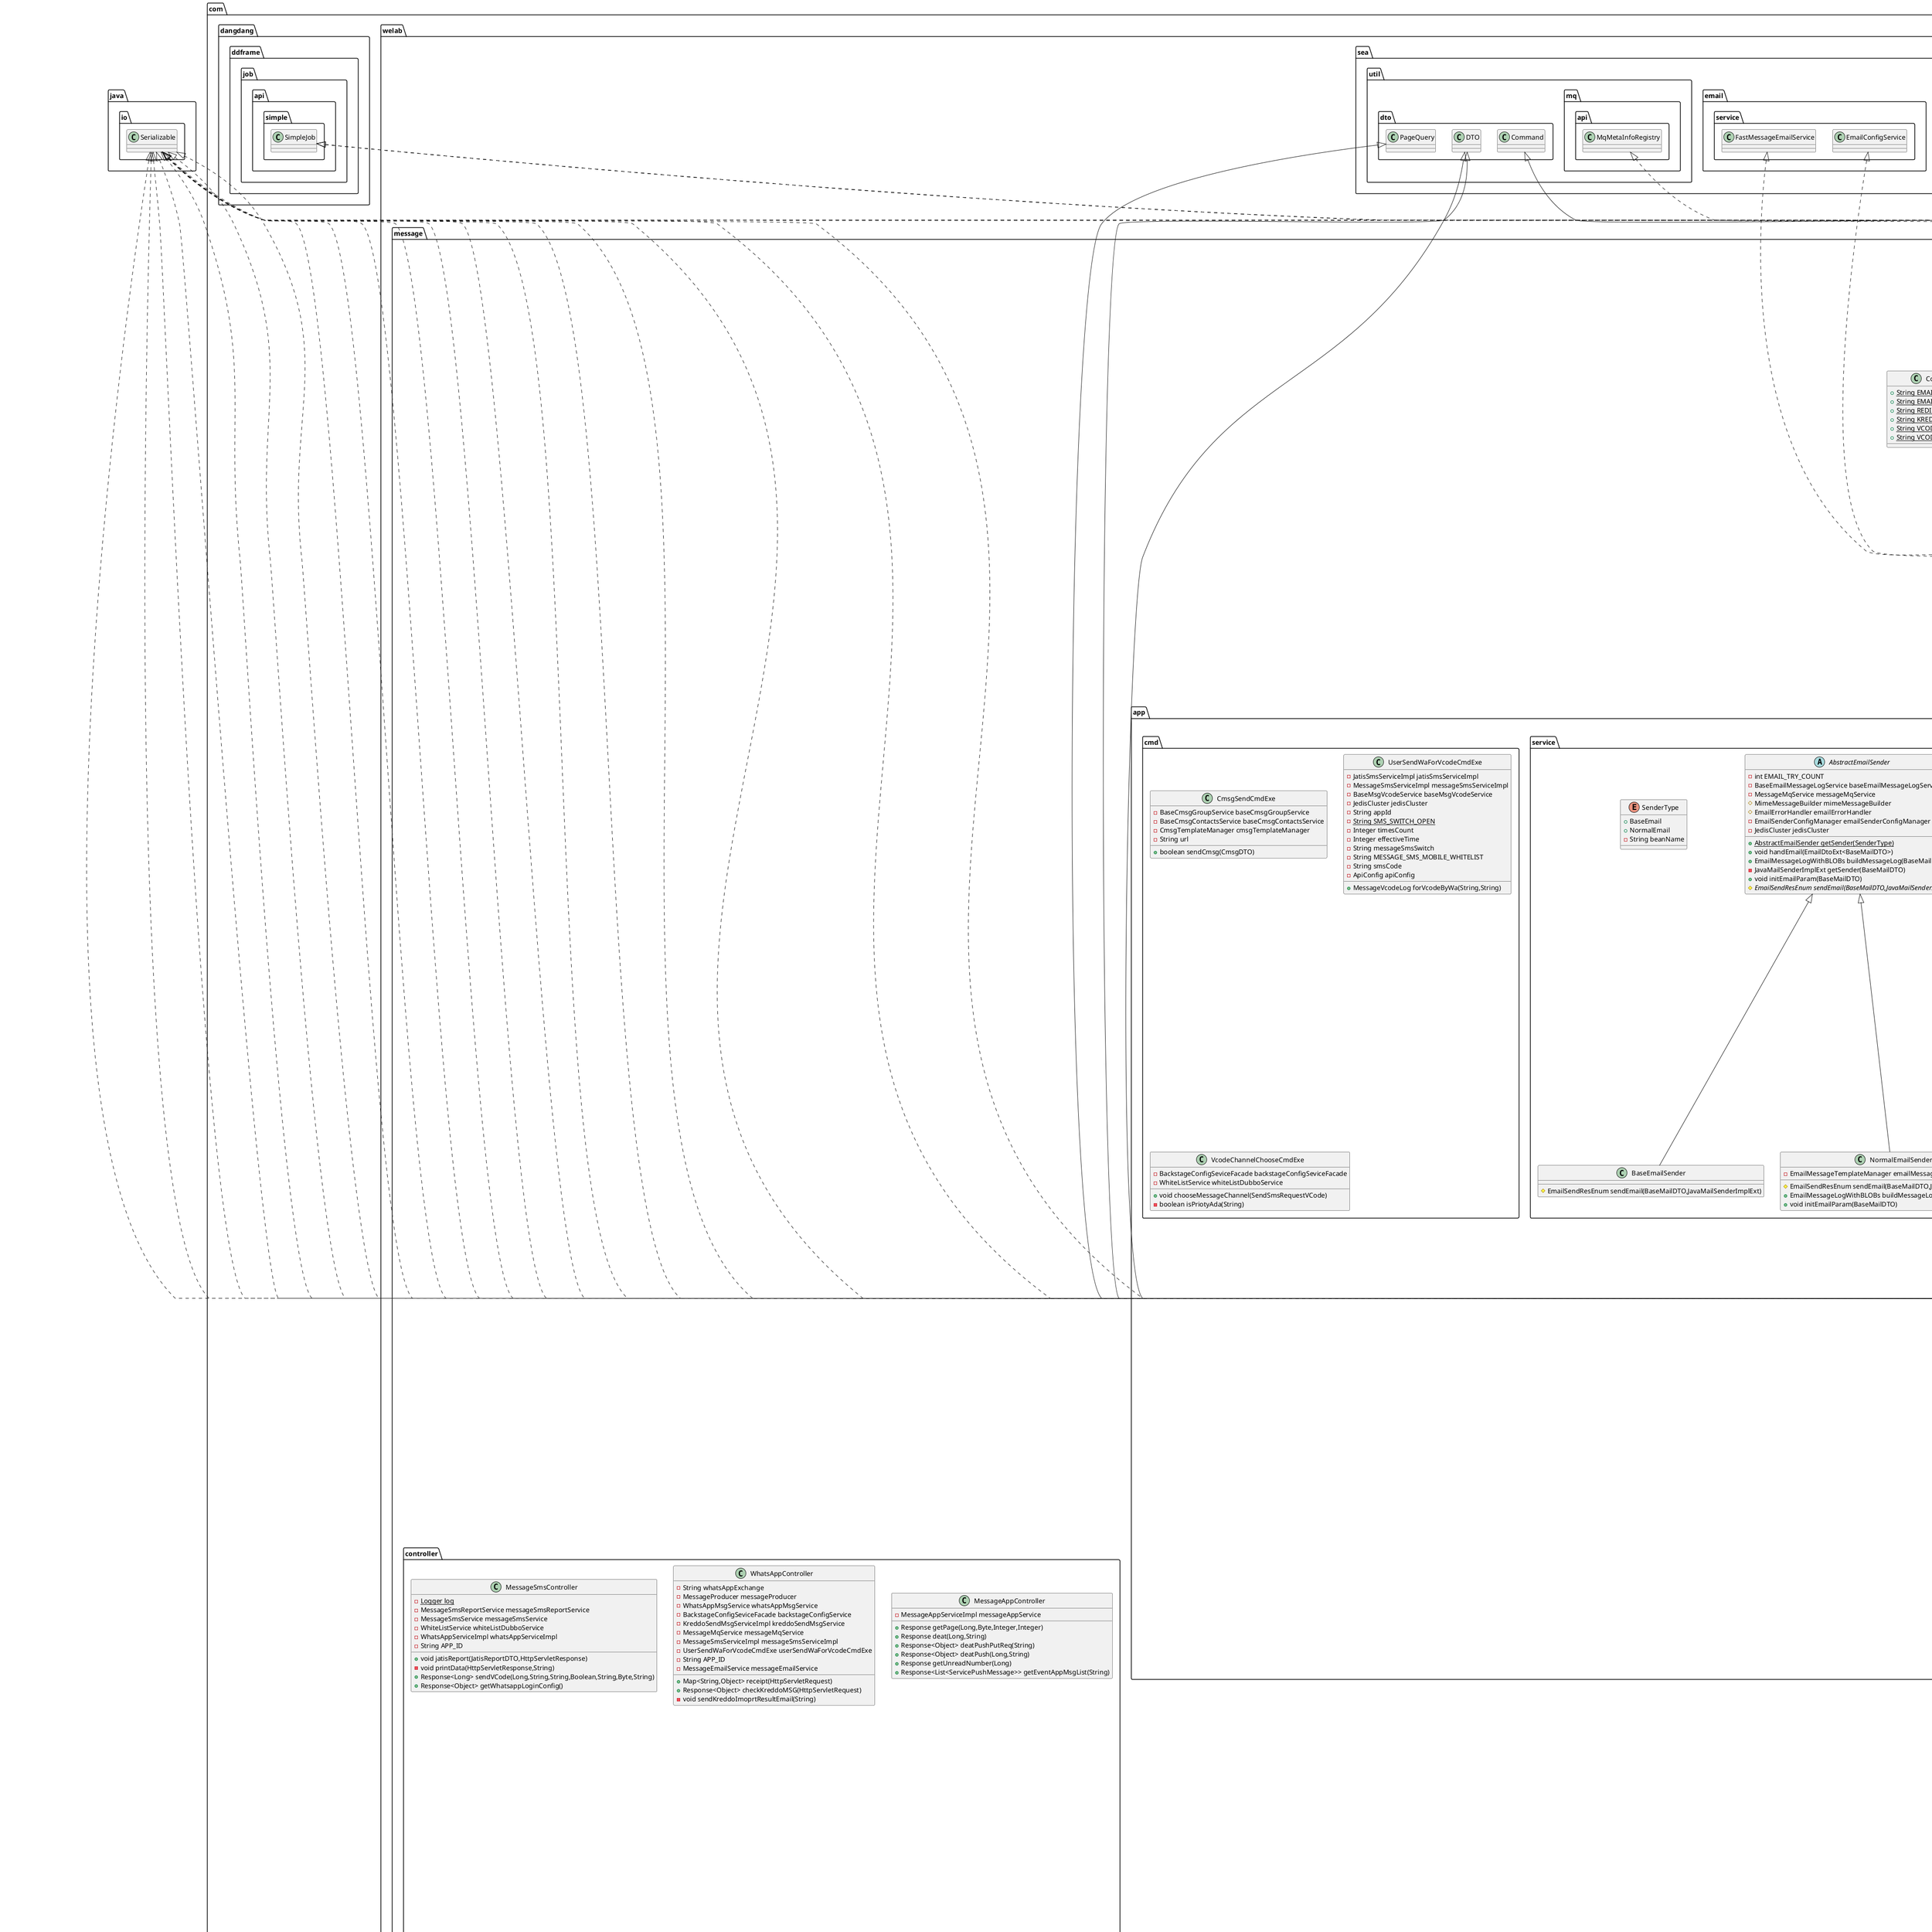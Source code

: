 @startuml
abstract class com.welab.message.app.manager.template.AbstractMessageTemplate {
# String getMessageBodyByFreemark(String,Map<String,Object>)
# String getMessageBodyByReplace(String,Map<String,String>)
}
class com.welab.message.app.manager.template.VcodeConfigManager {
- BackstageConfigSeviceFacade backstageConfigSeviceFacade
- String[] ruleKeys
+ VcodeConfig getVcodeConfig(SendSmsRequestVCode)
- boolean match(JSONObject,String,JSONObject)
}
class com.welab.message.app.manager.template.VcodeConfigManager$VcodeConfig {
- Integer timesCount
- Integer effectiveTime
}
class com.welab.message.utils.MessageConfigHolde {
- <<Create>> MessageConfigHolde()
+ {static} MessageConfig.ProductInfo getEmailCommonConfigByOrgId(Long)
+ {static} MessageConfig.SendMailAccountInfo getEmailAccountInfo(Long,String)
}
interface com.welab.message.service.MessageSmsReportService {
~ void saveJatisReport(JatisReportDTO)
}
class com.welab.message.dto.email.EmailTemplateConfDTO {
- {static} long serialVersionUID
- Long tmplConfId
- List<Long> orgIds
- Long orgId
- String tmplName
- String tmplDesc
- String tmplTitle
- Boolean htmlFlag
- Boolean state
- Date createdAt
- Date updatedAt
- String tmplContent
- int pageNum
- int pageSize
}
class com.welab.message.vo.WhatsAppMessageVo {
- String id
- String waId
- String name
- String loanNumber
- Long tmpId
- String tmpName
- Integer type
- String mobile
- String msgType
- String content
- String status
- Long sendAt
- Long readAt
- Long createAt
- String appTags
- Integer isReply
}
class com.welab.message.service.impl.msg.AppServiceImpl {
- MessagePushService messagePushService
# void processMsg(AppPushMsgDTO)
}
class com.welab.message.dto.push.AppPushMsgDTO {
- {static} long serialVersionUID
- Long userId
- Long orgId
- String templateName
- Map<String,String> replaceFieldMap
- Map<String,Object> eventMap
- String buttonCode
- Date sendTime
}
enum com.welab.message.enmu.ContentTypeEnum {
+  TEXT
+  MARKDOWN
+  IMAGE
+  NEWS
- String type
}
class com.welab.message.service.impl.MessageSmsConfServiceImpl {
- MessageTemplateConfMapper messageTemplateConfMapper
+ Response<PageInfo<SmsTemplateConfVO>> getSmsTemplateConfByPage(SmsTemplateConfDTO)
+ Response<Void> updateTemplateSmsConfById(SmsTemplateConfDTO)
+ List<String> getAllSmsTemplateName()
}
class com.welab.message.constants.WhatsAppConstant {
+ {static} String MESSAGE_KEY
+ {static} String REDIS_TOKEN_PREX_KEY
+ {static} String REDIS_WHATSAPP_PREX_KEY
+ {static} String MESSAGE_TIMING_MSG_KEY
+ {static} String MESSAGE_WHATS_APP_LOAN_NUMBER
+ {static} String MESSAGE_WHATS_APP_SEND_MOBILE
+ {static} String MESSAGE_TMPPARAM_KEY
+ {static} String MESSAGE_RESEND_KEY
+ {static} String MESSAGE_INVALIDKEY
- <<Create>> WhatsAppConstant()
}
enum com.welab.message.enmu.AppMsgServiceTypeEnum {
+  APP_PUSH
+  EVENT_APP_PUSH
+  SERVICE_APP_PUSH
- Byte type
}
class com.welab.message.vo.EmailTemplateConfVO {
- {static} long serialVersionUID
- Long orgId
- Long tmplConfId
- String tmplName
- String tmplDesc
- String tmplTitle
- Boolean htmlFlag
- Boolean state
- Date createdAt
- Date updatedAt
- String tmplContent
}
interface com.welab.message.mapper.ext.AppMessageExtMapper {
~ int updateReadAt(Long,List<String>,Date)
~ List<AppMessageDTO> selectByUserId(Long,Byte,Date)
~ List<AppMessageDTO> selectByUserIdForBefore(AppMessageExt)
~ int countByUserIdAndState(AppMessageExt)
~ void batchSaveAppMessage(List<AppMessage>)
~ AppMessage selectMsgForService(AppMessage)
}
interface com.welab.message.service.MessageSmsConfService {
~ Response<PageInfo<SmsTemplateConfVO>> getSmsTemplateConfByPage(SmsTemplateConfDTO)
~ Response<Void> updateTemplateSmsConfById(SmsTemplateConfDTO)
~ List<String> getAllSmsTemplateName()
}
class com.welab.message.model.AddresseeWhiteListExample {
# String orderByClause
# boolean distinct
# List<Criteria> oredCriteria
+ <<Create>> AddresseeWhiteListExample()
+ void setOrderByClause(String)
+ String getOrderByClause()
+ void setDistinct(boolean)
+ boolean isDistinct()
+ List<Criteria> getOredCriteria()
+ void or(Criteria)
+ Criteria or()
+ Criteria createCriteria()
# Criteria createCriteriaInternal()
+ void clear()
}
abstract class com.welab.message.model.AddresseeWhiteListExample$GeneratedCriteria {
# List<Criterion> criteria
# <<Create>> GeneratedCriteria()
+ boolean isValid()
+ List<Criterion> getAllCriteria()
+ List<Criterion> getCriteria()
# void addCriterion(String)
# void addCriterion(String,Object,String)
# void addCriterion(String,Object,Object,String)
+ Criteria andIdIsNull()
+ Criteria andIdIsNotNull()
+ Criteria andIdEqualTo(Long)
+ Criteria andIdNotEqualTo(Long)
+ Criteria andIdGreaterThan(Long)
+ Criteria andIdGreaterThanOrEqualTo(Long)
+ Criteria andIdLessThan(Long)
+ Criteria andIdLessThanOrEqualTo(Long)
+ Criteria andIdIn(List<Long>)
+ Criteria andIdNotIn(List<Long>)
+ Criteria andIdBetween(Long,Long)
+ Criteria andIdNotBetween(Long,Long)
+ Criteria andKeyIsNull()
+ Criteria andKeyIsNotNull()
+ Criteria andKeyEqualTo(String)
+ Criteria andKeyNotEqualTo(String)
+ Criteria andKeyGreaterThan(String)
+ Criteria andKeyGreaterThanOrEqualTo(String)
+ Criteria andKeyLessThan(String)
+ Criteria andKeyLessThanOrEqualTo(String)
+ Criteria andKeyLike(String)
+ Criteria andKeyNotLike(String)
+ Criteria andKeyIn(List<String>)
+ Criteria andKeyNotIn(List<String>)
+ Criteria andKeyBetween(String,String)
+ Criteria andKeyNotBetween(String,String)
+ Criteria andContentIsNull()
+ Criteria andContentIsNotNull()
+ Criteria andContentEqualTo(String)
+ Criteria andContentNotEqualTo(String)
+ Criteria andContentGreaterThan(String)
+ Criteria andContentGreaterThanOrEqualTo(String)
+ Criteria andContentLessThan(String)
+ Criteria andContentLessThanOrEqualTo(String)
+ Criteria andContentLike(String)
+ Criteria andContentNotLike(String)
+ Criteria andContentIn(List<String>)
+ Criteria andContentNotIn(List<String>)
+ Criteria andContentBetween(String,String)
+ Criteria andContentNotBetween(String,String)
+ Criteria andTypeIsNull()
+ Criteria andTypeIsNotNull()
+ Criteria andTypeEqualTo(Byte)
+ Criteria andTypeNotEqualTo(Byte)
+ Criteria andTypeGreaterThan(Byte)
+ Criteria andTypeGreaterThanOrEqualTo(Byte)
+ Criteria andTypeLessThan(Byte)
+ Criteria andTypeLessThanOrEqualTo(Byte)
+ Criteria andTypeIn(List<Byte>)
+ Criteria andTypeNotIn(List<Byte>)
+ Criteria andTypeBetween(Byte,Byte)
+ Criteria andTypeNotBetween(Byte,Byte)
+ Criteria andUpdateUserIsNull()
+ Criteria andUpdateUserIsNotNull()
+ Criteria andUpdateUserEqualTo(Long)
+ Criteria andUpdateUserNotEqualTo(Long)
+ Criteria andUpdateUserGreaterThan(Long)
+ Criteria andUpdateUserGreaterThanOrEqualTo(Long)
+ Criteria andUpdateUserLessThan(Long)
+ Criteria andUpdateUserLessThanOrEqualTo(Long)
+ Criteria andUpdateUserIn(List<Long>)
+ Criteria andUpdateUserNotIn(List<Long>)
+ Criteria andUpdateUserBetween(Long,Long)
+ Criteria andUpdateUserNotBetween(Long,Long)
+ Criteria andCreatedAtIsNull()
+ Criteria andCreatedAtIsNotNull()
+ Criteria andCreatedAtEqualTo(Date)
+ Criteria andCreatedAtNotEqualTo(Date)
+ Criteria andCreatedAtGreaterThan(Date)
+ Criteria andCreatedAtGreaterThanOrEqualTo(Date)
+ Criteria andCreatedAtLessThan(Date)
+ Criteria andCreatedAtLessThanOrEqualTo(Date)
+ Criteria andCreatedAtIn(List<Date>)
+ Criteria andCreatedAtNotIn(List<Date>)
+ Criteria andCreatedAtBetween(Date,Date)
+ Criteria andCreatedAtNotBetween(Date,Date)
+ Criteria andUpdatedAtIsNull()
+ Criteria andUpdatedAtIsNotNull()
+ Criteria andUpdatedAtEqualTo(Date)
+ Criteria andUpdatedAtNotEqualTo(Date)
+ Criteria andUpdatedAtGreaterThan(Date)
+ Criteria andUpdatedAtGreaterThanOrEqualTo(Date)
+ Criteria andUpdatedAtLessThan(Date)
+ Criteria andUpdatedAtLessThanOrEqualTo(Date)
+ Criteria andUpdatedAtIn(List<Date>)
+ Criteria andUpdatedAtNotIn(List<Date>)
+ Criteria andUpdatedAtBetween(Date,Date)
+ Criteria andUpdatedAtNotBetween(Date,Date)
}
class com.welab.message.model.AddresseeWhiteListExample$Criteria {
# <<Create>> Criteria()
}
class com.welab.message.model.AddresseeWhiteListExample$Criterion {
- String condition
- Object value
- Object secondValue
- boolean noValue
- boolean singleValue
- boolean betweenValue
- boolean listValue
- String typeHandler
# <<Create>> Criterion(String)
# <<Create>> Criterion(String,Object,String)
# <<Create>> Criterion(String,Object)
# <<Create>> Criterion(String,Object,Object,String)
# <<Create>> Criterion(String,Object,Object)
+ String getCondition()
+ Object getValue()
+ Object getSecondValue()
+ boolean isNoValue()
+ boolean isSingleValue()
+ boolean isBetweenValue()
+ boolean isListValue()
+ String getTypeHandler()
}
class com.welab.message.bean.BeanDefinitionTest {
+ void test()
}
class com.welab.message.model.ext.AppMessageExt {
- Date beforeDate
- String keyword
}
interface com.welab.message.mapper.MessageVcodeLogMapper {
~ int deleteByPrimaryKey(Long)
~ int insert(MessageVcodeLog)
~ int insertSelective(MessageVcodeLog)
~ MessageVcodeLog selectByPrimaryKey(Long)
~ int updateByPrimaryKeySelective(MessageVcodeLog)
~ int updateByPrimaryKey(MessageVcodeLog)
}
interface com.welab.message.mapper.MessageJatisReportMapper {
~ int deleteByPrimaryKey(Long)
~ int insert(MessageJatisReport)
~ int insertSelective(MessageJatisReport)
~ MessageJatisReport selectByPrimaryKey(Long)
~ int updateByPrimaryKeySelective(MessageJatisReport)
~ int updateByPrimaryKey(MessageJatisReport)
}
interface com.welab.message.mapper.PushTemplateConfMapper {
~ long countByExample(PushTemplateConfExample)
~ int deleteByExample(PushTemplateConfExample)
~ int deleteByPrimaryKey(Long)
~ int insert(PushTemplateConf)
~ int insertSelective(PushTemplateConf)
~ List<PushTemplateConf> selectByExample(PushTemplateConfExample)
~ PushTemplateConf selectByPrimaryKey(Long)
~ int updateByExampleSelective(PushTemplateConf,PushTemplateConfExample)
~ int updateByExample(PushTemplateConf,PushTemplateConfExample)
~ int updateByPrimaryKeySelective(PushTemplateConf)
~ int updateByPrimaryKey(PushTemplateConf)
}
class com.welab.message.core.mq.AppPushMqListener {
- MessagePushServiceImpl messagePushService
+ void onMessage(Message)
}
enum com.welab.message.enmu.EmailSendResEnum {
+  SUCCESS
+  PARAMETER_ERROR
+  OTHER_EXCEPTION
- int code
- boolean retry
- String desc
}
interface com.welab.message.mapper.AppMessageMapper {
~ long countByExample(AppMessageExample)
~ int deleteByExample(AppMessageExample)
~ int deleteByPrimaryKey(Long)
~ int insert(AppMessage)
~ int insertSelective(AppMessage)
~ List<AppMessage> selectByExampleWithBLOBs(AppMessageExample)
~ List<AppMessage> selectByExample(AppMessageExample)
~ AppMessage selectByPrimaryKey(Long)
~ int updateByExampleSelective(AppMessage,AppMessageExample)
~ int updateByExampleWithBLOBs(AppMessage,AppMessageExample)
~ int updateByExample(AppMessage,AppMessageExample)
~ int updateByPrimaryKeySelective(AppMessage)
~ int updateByPrimaryKeyWithBLOBs(AppMessage)
~ int updateByPrimaryKey(AppMessage)
}
class com.welab.message.dto.push.PushTemplateConfDTO {
- {static} long serialVersionUID
- Long id
- Byte msgType
- Long orgId
- String tmplMsgTitle
- String tmplName
- String tmplDesc
- String tmplContent
- Boolean state
- String category
- int pageNum
- int pageSize
}
class com.welab.message.app.base.BaseCmsgTemplateService {
- CmsgTemplateMapper cmsgTemplateMapper
+ CmsgTemplate findTemplate(String)
}
interface com.welab.message.common.Urls {
~ String ROOT
~ String ROOT_DESC
~ String V1
~ String NO_AUTH
}
interface com.welab.message.common.Urls$AppMessage {
~ String V1_APP
~ String V1_PAGE
~ String V1_PAGE_DESC
~ String V1_DEAT
~ String V1_DEAT_DESC
~ String V1_UNREAD_NUMBER
~ String V1_UNREAD_NUMBER_DESC
~ String V1_DEAT_PUSH
~ String V1_DEAT_PUSH_DESC
~ String V1_SERVICE_APP_MSG_LIST
~ String V1_SERVICE_APP_MSG_LIST_DESC
}
interface com.welab.message.common.Urls$SmsMessage {
~ String V1_REPORT_JATIS
~ String V1_REPORT_JATIS_DESC
~ String V1_SMS_SEND_VCODE
~ String V1_SMS_SEND_VCODE_DESC
~ String KREDDO_CHECK
~ String KREDDO_CHECK_DESC
~ String V1_WHATSAPP_LOGIN_CONFIG
~ String V1_WHATSAPP_LOGIN_CONFIG_DESC
}
interface com.welab.message.common.Urls$PushMessage {
~ String V1_PUSH
~ String V1_PUSH_DESC
~ String V1_PUSH_TEST
~ String V1_PUSH_TEST_DESC
~ String V1_PUSH_BY_USER
~ String V1_PUSH_BY_USER_DESC
~ String V1_PUSH_BATCH
~ String V1_PUSH_BATCH_DESC
}
interface com.welab.message.common.Urls$AppToken {
~ String V1_TOKEN_QUERY
~ String V1_TOKEN_QUERY_DESC
~ String V1_TOKEN_SAVE
~ String V1_TOKEN_SAVE_DESC
~ String V1_TOKEN_QUERY_BYUSERID
~ String V1_TOKEN_QUERY_BYUSERID_DESC
}
interface com.welab.message.common.Urls$AppTokenUnregistered {
~ String V1_TOKEN_UNREGISTERED_SAVE
~ String V1_TOKEN_UNREGISTERED_SAVE_DESC
}
interface com.welab.message.common.Urls$WhatsApp {
~ String V1_REPLY
~ String V1_REPLY_DESC
}
interface com.welab.message.common.Urls$WebSocket {
~ String V1_WHATSAPPWS
~ String V1_WHATSAPPWS_DESC
}
class com.welab.message.model.MessageJatisReport {
- Long id
- String sender
- String messageId
- String deliverystatus
- String description
- Date datereceived
- Date createAt
- Date updateAt
+ Long getId()
+ void setId(Long)
+ String getSender()
+ void setSender(String)
+ String getMessageId()
+ void setMessageId(String)
+ String getDeliverystatus()
+ void setDeliverystatus(String)
+ String getDescription()
+ void setDescription(String)
+ Date getDatereceived()
+ void setDatereceived(Date)
+ Date getCreateAt()
+ void setCreateAt(Date)
+ Date getUpdateAt()
+ void setUpdateAt(Date)
}
interface com.welab.message.service.MessagePushConfService {
~ Response<PageInfo<PushTemplateConfVO>> getPushTmplConfByPage(PushTemplateConfDTO)
~ Response getPushTmplCategoryList(Long)
~ Response<Void> updatePushTmplConfById(PushTemplateConfDTO)
~ List<String> getAllPushTemplateName()
~ Response<PushTemplateConfVO> findPushTmplConf(PushTemplateConfDTO)
}
class com.welab.message.model.CmsgTemplateExample {
# String orderByClause
# boolean distinct
# List<Criteria> oredCriteria
+ <<Create>> CmsgTemplateExample()
+ void setOrderByClause(String)
+ String getOrderByClause()
+ void setDistinct(boolean)
+ boolean isDistinct()
+ List<Criteria> getOredCriteria()
+ void or(Criteria)
+ Criteria or()
+ Criteria createCriteria()
# Criteria createCriteriaInternal()
+ void clear()
}
abstract class com.welab.message.model.CmsgTemplateExample$GeneratedCriteria {
# List<Criterion> criteria
# <<Create>> GeneratedCriteria()
+ boolean isValid()
+ List<Criterion> getAllCriteria()
+ List<Criterion> getCriteria()
# void addCriterion(String)
# void addCriterion(String,Object,String)
# void addCriterion(String,Object,Object,String)
+ Criteria andIdIsNull()
+ Criteria andIdIsNotNull()
+ Criteria andIdEqualTo(Long)
+ Criteria andIdNotEqualTo(Long)
+ Criteria andIdGreaterThan(Long)
+ Criteria andIdGreaterThanOrEqualTo(Long)
+ Criteria andIdLessThan(Long)
+ Criteria andIdLessThanOrEqualTo(Long)
+ Criteria andIdIn(List<Long>)
+ Criteria andIdNotIn(List<Long>)
+ Criteria andIdBetween(Long,Long)
+ Criteria andIdNotBetween(Long,Long)
+ Criteria andTemplateNameIsNull()
+ Criteria andTemplateNameIsNotNull()
+ Criteria andTemplateNameEqualTo(String)
+ Criteria andTemplateNameNotEqualTo(String)
+ Criteria andTemplateNameGreaterThan(String)
+ Criteria andTemplateNameGreaterThanOrEqualTo(String)
+ Criteria andTemplateNameLessThan(String)
+ Criteria andTemplateNameLessThanOrEqualTo(String)
+ Criteria andTemplateNameLike(String)
+ Criteria andTemplateNameNotLike(String)
+ Criteria andTemplateNameIn(List<String>)
+ Criteria andTemplateNameNotIn(List<String>)
+ Criteria andTemplateNameBetween(String,String)
+ Criteria andTemplateNameNotBetween(String,String)
+ Criteria andTemplateContentIsNull()
+ Criteria andTemplateContentIsNotNull()
+ Criteria andTemplateContentEqualTo(String)
+ Criteria andTemplateContentNotEqualTo(String)
+ Criteria andTemplateContentGreaterThan(String)
+ Criteria andTemplateContentGreaterThanOrEqualTo(String)
+ Criteria andTemplateContentLessThan(String)
+ Criteria andTemplateContentLessThanOrEqualTo(String)
+ Criteria andTemplateContentLike(String)
+ Criteria andTemplateContentNotLike(String)
+ Criteria andTemplateContentIn(List<String>)
+ Criteria andTemplateContentNotIn(List<String>)
+ Criteria andTemplateContentBetween(String,String)
+ Criteria andTemplateContentNotBetween(String,String)
+ Criteria andCreatedAtIsNull()
+ Criteria andCreatedAtIsNotNull()
+ Criteria andCreatedAtEqualTo(Date)
+ Criteria andCreatedAtNotEqualTo(Date)
+ Criteria andCreatedAtGreaterThan(Date)
+ Criteria andCreatedAtGreaterThanOrEqualTo(Date)
+ Criteria andCreatedAtLessThan(Date)
+ Criteria andCreatedAtLessThanOrEqualTo(Date)
+ Criteria andCreatedAtIn(List<Date>)
+ Criteria andCreatedAtNotIn(List<Date>)
+ Criteria andCreatedAtBetween(Date,Date)
+ Criteria andCreatedAtNotBetween(Date,Date)
+ Criteria andUpdatedAtIsNull()
+ Criteria andUpdatedAtIsNotNull()
+ Criteria andUpdatedAtEqualTo(Date)
+ Criteria andUpdatedAtNotEqualTo(Date)
+ Criteria andUpdatedAtGreaterThan(Date)
+ Criteria andUpdatedAtGreaterThanOrEqualTo(Date)
+ Criteria andUpdatedAtLessThan(Date)
+ Criteria andUpdatedAtLessThanOrEqualTo(Date)
+ Criteria andUpdatedAtIn(List<Date>)
+ Criteria andUpdatedAtNotIn(List<Date>)
+ Criteria andUpdatedAtBetween(Date,Date)
+ Criteria andUpdatedAtNotBetween(Date,Date)
}
class com.welab.message.model.CmsgTemplateExample$Criteria {
# <<Create>> Criteria()
}
class com.welab.message.model.CmsgTemplateExample$Criterion {
- String condition
- Object value
- Object secondValue
- boolean noValue
- boolean singleValue
- boolean betweenValue
- boolean listValue
- String typeHandler
# <<Create>> Criterion(String)
# <<Create>> Criterion(String,Object,String)
# <<Create>> Criterion(String,Object)
# <<Create>> Criterion(String,Object,Object,String)
# <<Create>> Criterion(String,Object,Object)
+ String getCondition()
+ Object getValue()
+ Object getSecondValue()
+ boolean isNoValue()
+ boolean isSingleValue()
+ boolean isBetweenValue()
+ boolean isListValue()
+ String getTypeHandler()
}
class com.welab.message.model.ext.AddresseeWhiteListExt {
- String source
- String title
- String mobiles
- String toUserMails
- String ccUserMails
- String bccUserMails
- List<Byte> types
}
class com.welab.message.service.impl.MessageSmsReportServiceImpl {
- MessageJatisReportMapper messageJatisReportMapper
+ void saveJatisReport(JatisReportDTO)
}
class com.welab.message.interceptor.websocket.WhatsAppWebSocketInterceptor {
- String TOKEN_PREFIX
- JedisCluster jedisCluster
+ boolean beforeHandshake(ServerHttpRequest,ServerHttpResponse,WebSocketHandler,Map<String,Object>)
+ void afterHandshake(ServerHttpRequest,ServerHttpResponse,WebSocketHandler,Exception)
}
class com.welab.message.model.CmsgContactsExample {
# String orderByClause
# boolean distinct
# List<Criteria> oredCriteria
+ <<Create>> CmsgContactsExample()
+ void setOrderByClause(String)
+ String getOrderByClause()
+ void setDistinct(boolean)
+ boolean isDistinct()
+ List<Criteria> getOredCriteria()
+ void or(Criteria)
+ Criteria or()
+ Criteria createCriteria()
# Criteria createCriteriaInternal()
+ void clear()
}
abstract class com.welab.message.model.CmsgContactsExample$GeneratedCriteria {
# List<Criterion> criteria
# <<Create>> GeneratedCriteria()
+ boolean isValid()
+ List<Criterion> getAllCriteria()
+ List<Criterion> getCriteria()
# void addCriterion(String)
# void addCriterion(String,Object,String)
# void addCriterion(String,Object,Object,String)
+ Criteria andIdIsNull()
+ Criteria andIdIsNotNull()
+ Criteria andIdEqualTo(Long)
+ Criteria andIdNotEqualTo(Long)
+ Criteria andIdGreaterThan(Long)
+ Criteria andIdGreaterThanOrEqualTo(Long)
+ Criteria andIdLessThan(Long)
+ Criteria andIdLessThanOrEqualTo(Long)
+ Criteria andIdIn(List<Long>)
+ Criteria andIdNotIn(List<Long>)
+ Criteria andIdBetween(Long,Long)
+ Criteria andIdNotBetween(Long,Long)
+ Criteria andCmsgUserIdIsNull()
+ Criteria andCmsgUserIdIsNotNull()
+ Criteria andCmsgUserIdEqualTo(Long)
+ Criteria andCmsgUserIdNotEqualTo(Long)
+ Criteria andCmsgUserIdGreaterThan(Long)
+ Criteria andCmsgUserIdGreaterThanOrEqualTo(Long)
+ Criteria andCmsgUserIdLessThan(Long)
+ Criteria andCmsgUserIdLessThanOrEqualTo(Long)
+ Criteria andCmsgUserIdIn(List<Long>)
+ Criteria andCmsgUserIdNotIn(List<Long>)
+ Criteria andCmsgUserIdBetween(Long,Long)
+ Criteria andCmsgUserIdNotBetween(Long,Long)
+ Criteria andCmsgUserMobileIsNull()
+ Criteria andCmsgUserMobileIsNotNull()
+ Criteria andCmsgUserMobileEqualTo(String)
+ Criteria andCmsgUserMobileNotEqualTo(String)
+ Criteria andCmsgUserMobileGreaterThan(String)
+ Criteria andCmsgUserMobileGreaterThanOrEqualTo(String)
+ Criteria andCmsgUserMobileLessThan(String)
+ Criteria andCmsgUserMobileLessThanOrEqualTo(String)
+ Criteria andCmsgUserMobileLike(String)
+ Criteria andCmsgUserMobileNotLike(String)
+ Criteria andCmsgUserMobileIn(List<String>)
+ Criteria andCmsgUserMobileNotIn(List<String>)
+ Criteria andCmsgUserMobileBetween(String,String)
+ Criteria andCmsgUserMobileNotBetween(String,String)
+ Criteria andUserNameIsNull()
+ Criteria andUserNameIsNotNull()
+ Criteria andUserNameEqualTo(String)
+ Criteria andUserNameNotEqualTo(String)
+ Criteria andUserNameGreaterThan(String)
+ Criteria andUserNameGreaterThanOrEqualTo(String)
+ Criteria andUserNameLessThan(String)
+ Criteria andUserNameLessThanOrEqualTo(String)
+ Criteria andUserNameLike(String)
+ Criteria andUserNameNotLike(String)
+ Criteria andUserNameIn(List<String>)
+ Criteria andUserNameNotIn(List<String>)
+ Criteria andUserNameBetween(String,String)
+ Criteria andUserNameNotBetween(String,String)
+ Criteria andCreatedAtIsNull()
+ Criteria andCreatedAtIsNotNull()
+ Criteria andCreatedAtEqualTo(Date)
+ Criteria andCreatedAtNotEqualTo(Date)
+ Criteria andCreatedAtGreaterThan(Date)
+ Criteria andCreatedAtGreaterThanOrEqualTo(Date)
+ Criteria andCreatedAtLessThan(Date)
+ Criteria andCreatedAtLessThanOrEqualTo(Date)
+ Criteria andCreatedAtIn(List<Date>)
+ Criteria andCreatedAtNotIn(List<Date>)
+ Criteria andCreatedAtBetween(Date,Date)
+ Criteria andCreatedAtNotBetween(Date,Date)
+ Criteria andUpdatedAtIsNull()
+ Criteria andUpdatedAtIsNotNull()
+ Criteria andUpdatedAtEqualTo(Date)
+ Criteria andUpdatedAtNotEqualTo(Date)
+ Criteria andUpdatedAtGreaterThan(Date)
+ Criteria andUpdatedAtGreaterThanOrEqualTo(Date)
+ Criteria andUpdatedAtLessThan(Date)
+ Criteria andUpdatedAtLessThanOrEqualTo(Date)
+ Criteria andUpdatedAtIn(List<Date>)
+ Criteria andUpdatedAtNotIn(List<Date>)
+ Criteria andUpdatedAtBetween(Date,Date)
+ Criteria andUpdatedAtNotBetween(Date,Date)
}
class com.welab.message.model.CmsgContactsExample$Criterion {
- String condition
- Object value
- Object secondValue
- boolean noValue
- boolean singleValue
- boolean betweenValue
- boolean listValue
- String typeHandler
# <<Create>> Criterion(String)
# <<Create>> Criterion(String,Object,String)
# <<Create>> Criterion(String,Object)
# <<Create>> Criterion(String,Object,Object,String)
# <<Create>> Criterion(String,Object,Object)
+ String getCondition()
+ Object getValue()
+ Object getSecondValue()
+ boolean isNoValue()
+ boolean isSingleValue()
+ boolean isBetweenValue()
+ boolean isListValue()
+ String getTypeHandler()
}
class com.welab.message.model.CmsgContactsExample$Criteria {
# <<Create>> Criteria()
}
class com.welab.message.model.WhatsappTemplateConf {
- Long tmplConfId
- Long orgId
- String tmplName
- Byte tmpType
- String tmplTitle
- String tmplDesc
- String nameSpace
- String elementName
- String language
- String sureTmplName
- String negaTmplName
- String otherTmplName
- Boolean state
- Boolean isReply
- Boolean isEnd
- Integer sort
- String appTags
- Date createdAt
- Date updatedAt
- String tmplContent
+ Long getTmplConfId()
+ void setTmplConfId(Long)
+ Long getOrgId()
+ void setOrgId(Long)
+ String getTmplName()
+ void setTmplName(String)
+ Byte getTmpType()
+ void setTmpType(Byte)
+ String getTmplTitle()
+ void setTmplTitle(String)
+ String getTmplDesc()
+ void setTmplDesc(String)
+ String getNameSpace()
+ void setNameSpace(String)
+ String getElementName()
+ void setElementName(String)
+ String getLanguage()
+ void setLanguage(String)
+ String getSureTmplName()
+ void setSureTmplName(String)
+ String getNegaTmplName()
+ void setNegaTmplName(String)
+ String getOtherTmplName()
+ void setOtherTmplName(String)
+ Boolean getState()
+ void setState(Boolean)
+ Boolean getIsReply()
+ void setIsReply(Boolean)
+ Boolean getIsEnd()
+ void setIsEnd(Boolean)
+ Integer getSort()
+ void setSort(Integer)
+ String getAppTags()
+ void setAppTags(String)
+ Date getCreatedAt()
+ void setCreatedAt(Date)
+ Date getUpdatedAt()
+ void setUpdatedAt(Date)
+ String getTmplContent()
+ void setTmplContent(String)
}
class com.welab.message.model.AppToken {
- Long id
- Long orgId
- Long userId
- String tokenType
- String token
- Date createdAt
- Date updatedAt
+ Long getId()
+ void setId(Long)
+ Long getOrgId()
+ void setOrgId(Long)
+ Long getUserId()
+ void setUserId(Long)
+ String getTokenType()
+ void setTokenType(String)
+ String getToken()
+ void setToken(String)
+ Date getCreatedAt()
+ void setCreatedAt(Date)
+ Date getUpdatedAt()
+ void setUpdatedAt(Date)
}
class com.welab.message.dto.mq.FifCashierRejectedDto {
- {static} long serialVersionUID
- String loanNumber
- String state
- String reason
- Date date
}
class com.welab.message.core.config.MultiServiceConfiguration {
+ void doAnnotation()
}
interface com.welab.message.service.TimingMsgDubboService {
~ void saveTimingSms(String,Date)
~ void saveTimingEmail(String,Date)
~ void saveTimingAppMsg(String,Date)
~ void saveTimingMsg(TimingMsgDTO)
}
class com.welab.message.app.impl.AppTemplateMessageServiceImpl {
- BaseAppMessageService baseAppMessageService
- AppMessageTemplateManager appMessageTemplateManager
+ Response<Long> sendTemplateAppMsg(AppMessageTemplateDTO)
}
class com.welab.message.test.SimpleTest {
+ <<Create>> SimpleTest()
}
class com.welab.message.core.config.MongoConfig {
+ MappingMongoConverter mappingMongoConverter(MongoDatabaseFactory,MongoMappingContext,BeanFactory)
}
class com.welab.message.controller.MessageSmsController {
- {static} Logger log
- MessageSmsReportService messageSmsReportService
- MessageSmsService messageSmsService
- WhiteListService whiteListDubboService
- WhatsAppServiceImpl whatsAppServiceImpl
- String APP_ID
+ void jatisReport(JatisReportDTO,HttpServletResponse)
- void printData(HttpServletResponse,String)
+ Response<Long> sendVCode(Long,String,String,Boolean,String,Byte,String)
+ Response<Object> getWhatsappLoginConfig()
}
interface com.welab.message.service.PushTemplateService {
}
class com.welab.message.cmsg.CmsgTest {
- CmsgSendCmdExe cmsgSendCmdExe
+ void send()
}
class com.welab.message.dto.sms.JatisReportDTO {
- String userid
- String password
- String sender
- String messageId
- String deliverystatus
- String description
- String datereceived
+ String getUserid()
+ void setUserid(String)
+ String getPassword()
+ void setPassword(String)
+ String getSender()
+ void setSender(String)
+ String getMessageId()
+ void setMessageId(String)
+ String getDeliverystatus()
+ void setDeliverystatus(String)
+ String getDescription()
+ void setDescription(String)
+ String getDatereceived()
+ void setDatereceived(String)
}
class com.welab.message.utils.WebSocketHolder {
- {static} ConcurrentHashMap<String,Set<WebSocketSession>> WHATS_APP_WEB_SOCKET_SESSION_MAP
- {static} ConcurrentHashMap<String,HeartbeatInfo> WEB_SOCKET_HEARTBEAT_MAP
+ {static} int DEFAULT_WEB_SOCKET_HEARTBEAT_TIME
+ {static} int DEFAULT_WEB_SOCKET_HEARTBEAT_FAILURES_THRESHOLD
- {static} HashedWheelTimer WEB_SOCKET_HEARTBEAT_TIMER
- {static} MdcThreadPoolExecutor fixedThreadPool
+ {static} String APPROVAL_WHATSAPP_MSG_HEARTBEAT_TYPE
+ {static} String APPROVAL_WHATSAPP_MSG_COMING_TYPE
- <<Create>> WebSocketHolder()
+ {static} Long getWhatsAppSessionUserId(WebSocketSession)
+ {static} String getWhatsAppSessionLoanNumber(WebSocketSession)
+ {static} String getWhatsAppSessionSendMobile(WebSocketSession)
+ {static} void updateApprovalWhatsAppHeartbeatInfo(WebSocketSession)
- {static} void handApprovalWhatsAppHeartbeatInfo(WebSocketSession)
+ {static} String buildWhatsAppSessionKey(String,String)
+ {static} void addWhatsAppSession(WebSocketSession)
+ {static} void removeWhatsAppSession(WebSocketSession)
+ {static} void replyWhatsAppMessageByLoanNumber(String,String,String)
+ {static} boolean sendTextMessage(WebSocketSession,TextMessage)
+ {static} void main(String[])
}
class com.welab.message.utils.WebSocketHolder$WebSocketNoticeMsg {
- String msgType
- Object data
}
class com.welab.message.utils.WebSocketHolder$HeartbeatInfo {
- String sessionId
- long lastActiveTime
- int failuresCount
}
class com.welab.message.dto.whatsapp.QryWhatsMsgReq {
- String loanNumber
- String mobile
- WhatsTypeEnum type
- WhatsMsgStatusEnum status
- WhatsAppMsgTypeEnum msgType
- AppTagsEnum appTags
- Boolean isReply
- Integer curPage
- Integer pageSize
}
class com.welab.message.model.SpecialSendConfigExample {
# String orderByClause
# boolean distinct
# List<Criteria> oredCriteria
+ <<Create>> SpecialSendConfigExample()
+ void setOrderByClause(String)
+ String getOrderByClause()
+ void setDistinct(boolean)
+ boolean isDistinct()
+ List<Criteria> getOredCriteria()
+ void or(Criteria)
+ Criteria or()
+ Criteria createCriteria()
# Criteria createCriteriaInternal()
+ void clear()
}
abstract class com.welab.message.model.SpecialSendConfigExample$GeneratedCriteria {
# List<Criterion> criteria
# <<Create>> GeneratedCriteria()
+ boolean isValid()
+ List<Criterion> getAllCriteria()
+ List<Criterion> getCriteria()
# void addCriterion(String)
# void addCriterion(String,Object,String)
# void addCriterion(String,Object,Object,String)
+ Criteria andIdIsNull()
+ Criteria andIdIsNotNull()
+ Criteria andIdEqualTo(Long)
+ Criteria andIdNotEqualTo(Long)
+ Criteria andIdGreaterThan(Long)
+ Criteria andIdGreaterThanOrEqualTo(Long)
+ Criteria andIdLessThan(Long)
+ Criteria andIdLessThanOrEqualTo(Long)
+ Criteria andIdIn(List<Long>)
+ Criteria andIdNotIn(List<Long>)
+ Criteria andIdBetween(Long,Long)
+ Criteria andIdNotBetween(Long,Long)
+ Criteria andTypeIsNull()
+ Criteria andTypeIsNotNull()
+ Criteria andTypeEqualTo(Byte)
+ Criteria andTypeNotEqualTo(Byte)
+ Criteria andTypeGreaterThan(Byte)
+ Criteria andTypeGreaterThanOrEqualTo(Byte)
+ Criteria andTypeLessThan(Byte)
+ Criteria andTypeLessThanOrEqualTo(Byte)
+ Criteria andTypeIn(List<Byte>)
+ Criteria andTypeNotIn(List<Byte>)
+ Criteria andTypeBetween(Byte,Byte)
+ Criteria andTypeNotBetween(Byte,Byte)
+ Criteria andBusiCodeIsNull()
+ Criteria andBusiCodeIsNotNull()
+ Criteria andBusiCodeEqualTo(String)
+ Criteria andBusiCodeNotEqualTo(String)
+ Criteria andBusiCodeGreaterThan(String)
+ Criteria andBusiCodeGreaterThanOrEqualTo(String)
+ Criteria andBusiCodeLessThan(String)
+ Criteria andBusiCodeLessThanOrEqualTo(String)
+ Criteria andBusiCodeLike(String)
+ Criteria andBusiCodeNotLike(String)
+ Criteria andBusiCodeIn(List<String>)
+ Criteria andBusiCodeNotIn(List<String>)
+ Criteria andBusiCodeBetween(String,String)
+ Criteria andBusiCodeNotBetween(String,String)
+ Criteria andTitleIsNull()
+ Criteria andTitleIsNotNull()
+ Criteria andTitleEqualTo(String)
+ Criteria andTitleNotEqualTo(String)
+ Criteria andTitleGreaterThan(String)
+ Criteria andTitleGreaterThanOrEqualTo(String)
+ Criteria andTitleLessThan(String)
+ Criteria andTitleLessThanOrEqualTo(String)
+ Criteria andTitleLike(String)
+ Criteria andTitleNotLike(String)
+ Criteria andTitleIn(List<String>)
+ Criteria andTitleNotIn(List<String>)
+ Criteria andTitleBetween(String,String)
+ Criteria andTitleNotBetween(String,String)
+ Criteria andDescIsNull()
+ Criteria andDescIsNotNull()
+ Criteria andDescEqualTo(String)
+ Criteria andDescNotEqualTo(String)
+ Criteria andDescGreaterThan(String)
+ Criteria andDescGreaterThanOrEqualTo(String)
+ Criteria andDescLessThan(String)
+ Criteria andDescLessThanOrEqualTo(String)
+ Criteria andDescLike(String)
+ Criteria andDescNotLike(String)
+ Criteria andDescIn(List<String>)
+ Criteria andDescNotIn(List<String>)
+ Criteria andDescBetween(String,String)
+ Criteria andDescNotBetween(String,String)
+ Criteria andSourceIsNull()
+ Criteria andSourceIsNotNull()
+ Criteria andSourceEqualTo(String)
+ Criteria andSourceNotEqualTo(String)
+ Criteria andSourceGreaterThan(String)
+ Criteria andSourceGreaterThanOrEqualTo(String)
+ Criteria andSourceLessThan(String)
+ Criteria andSourceLessThanOrEqualTo(String)
+ Criteria andSourceLike(String)
+ Criteria andSourceNotLike(String)
+ Criteria andSourceIn(List<String>)
+ Criteria andSourceNotIn(List<String>)
+ Criteria andSourceBetween(String,String)
+ Criteria andSourceNotBetween(String,String)
+ Criteria andCreatedAtIsNull()
+ Criteria andCreatedAtIsNotNull()
+ Criteria andCreatedAtEqualTo(Date)
+ Criteria andCreatedAtNotEqualTo(Date)
+ Criteria andCreatedAtGreaterThan(Date)
+ Criteria andCreatedAtGreaterThanOrEqualTo(Date)
+ Criteria andCreatedAtLessThan(Date)
+ Criteria andCreatedAtLessThanOrEqualTo(Date)
+ Criteria andCreatedAtIn(List<Date>)
+ Criteria andCreatedAtNotIn(List<Date>)
+ Criteria andCreatedAtBetween(Date,Date)
+ Criteria andCreatedAtNotBetween(Date,Date)
+ Criteria andUpdatedAtIsNull()
+ Criteria andUpdatedAtIsNotNull()
+ Criteria andUpdatedAtEqualTo(Date)
+ Criteria andUpdatedAtNotEqualTo(Date)
+ Criteria andUpdatedAtGreaterThan(Date)
+ Criteria andUpdatedAtGreaterThanOrEqualTo(Date)
+ Criteria andUpdatedAtLessThan(Date)
+ Criteria andUpdatedAtLessThanOrEqualTo(Date)
+ Criteria andUpdatedAtIn(List<Date>)
+ Criteria andUpdatedAtNotIn(List<Date>)
+ Criteria andUpdatedAtBetween(Date,Date)
+ Criteria andUpdatedAtNotBetween(Date,Date)
}
class com.welab.message.model.SpecialSendConfigExample$Criteria {
# <<Create>> Criteria()
}
class com.welab.message.model.SpecialSendConfigExample$Criterion {
- String condition
- Object value
- Object secondValue
- boolean noValue
- boolean singleValue
- boolean betweenValue
- boolean listValue
- String typeHandler
# <<Create>> Criterion(String)
# <<Create>> Criterion(String,Object,String)
# <<Create>> Criterion(String,Object)
# <<Create>> Criterion(String,Object,Object,String)
# <<Create>> Criterion(String,Object,Object)
+ String getCondition()
+ Object getValue()
+ Object getSecondValue()
+ boolean isNoValue()
+ boolean isSingleValue()
+ boolean isBetweenValue()
+ boolean isListValue()
+ String getTypeHandler()
}
enum com.welab.message.enmu.EmailTemplateForSmsEnum {
+  APPLICATION_AGREEMENT_SIGN
- String typeName
- String typeValue
- <<Create>> EmailTemplateForSmsEnum(String,String)
+ String getTypeValue()
+ {static} String getTypeValue(EmailTemplateForSmsEnum)
+ {static} String getName(EmailTemplateForSmsEnum)
+ {static} String getName(String)
}
class com.welab.message.model.WhatsappMessage {
- Long id
- String mogoId
- String loanNumber
- Byte type
- String mobile
- Byte tmpId
- String tmpName
- String content
- String status
- String kreddoKey
- String appTags
- Byte isReply
- Date createdAt
- Date updatedAt
+ Long getId()
+ void setId(Long)
+ String getMogoId()
+ void setMogoId(String)
+ String getLoanNumber()
+ void setLoanNumber(String)
+ Byte getType()
+ void setType(Byte)
+ String getMobile()
+ void setMobile(String)
+ Byte getTmpId()
+ void setTmpId(Byte)
+ String getTmpName()
+ void setTmpName(String)
+ String getContent()
+ void setContent(String)
+ String getStatus()
+ void setStatus(String)
+ String getKreddoKey()
+ void setKreddoKey(String)
+ String getAppTags()
+ void setAppTags(String)
+ Byte getIsReply()
+ void setIsReply(Byte)
+ Date getCreatedAt()
+ void setCreatedAt(Date)
+ Date getUpdatedAt()
+ void setUpdatedAt(Date)
}
class com.welab.message.bean.TestBeanClass {
+ void test()
}
class com.welab.message.dto.app.AppMessageTemplateDTO {
- {static} long serialVersionUID
- Long userId
- Long orgId
- String tmplName
- Map<String,String> params
- Map<String,Object> modelMap
}
interface com.welab.message.service.IKreddoSendMsgService {
~ String KREDDO_SMS_INITIATIVE
~ String KREDDO_SMS_PASSIVE
~ String KREDDO_WHATSAPP
~ String KREDDO_WHATSAPP2
~ String TEMPLATECODE_INITIATIVE
~ String TEMPLATECODE_PASSIVE
~ String getToken()
~ String getTokenByType(String)
}
class com.welab.message.dto.mq.FifCashierSendbackDto {
- {static} long serialVersionUID
- String loanNumber
- String reason
- Date date
}
class com.welab.message.service.impl.MessageAppServiceImplTest {
- MessageAppService messageAppService
+ void send()
+ void read()
+ void getListAppMessage()
+ void getPageAppMessage()
}
class com.welab.message.dto.mq.InvoiceDto {
- {static} long serialVersionUID
- Long userId
- String externalId
- Boolean isHigh
- Long amount
- Long feesPaidAmount
- String status
- String payerEmail
- String description
- Long adjustedReceivedAmount
- String paymentMethod
- String bankCode
- Long paidAmount
- String retailOutletName
- Date paidDate
- String loanNum
}
class com.welab.message.service.impl.WhatsAppServiceImpl {
- String whatsAppUserName
- String whatsAppPassWord
- String basic
- String loginUrl
- String contactsUrl
- String sendMsgUrl
- Integer whatsAppNum
- Integer whatsAppEnable
- String toMobile
- String body
- String whiteList
- String APP_ID
- BackstageConfigService backstageConfigService
- JedisCluster jedisCluster
- WhatsAppMsgService whatsAppMsgService
- WhatsAppTemplateConfService whatsAppTemplateConfService
+ Map<String,String> getCacheToken()
- JSONObject getToken()
+ Response<List<ContactDto>> checkContacts(List<String>)
+ Response check(WhatsMsgReq)
+ Response<Void> sendMsg(WhatsMsgReq)
+ Response<PageInfo<WhatsAppMessageVo>> queryMsg(QryWhatsMsgReq)
+ WhatsappTemplateConfExample getExample(WhatsappTmplConfReq)
+ Response<List<WhatsappTemplateConfVo>> findAllTmpName(WhatsappTmplConfReq)
+ {static} void main(String[])
+ Response<Object> getWhatsappLoginConfig()
+ Response<Object> getWhatsappLoginConfig(String)
}
enum com.welab.message.enmu.mq.FanoutMessageMetaInfoEnum {
- MessageTypeEnum messageTypeEnum
+ String queueName
+ String bindExchangeName
+ String routingKey
+ String deadExchangeName
+ String deadRoutingKey
+ String tag
+ String listenerContainerFactoryBeanId
}
class com.welab.message.dto.mq.DisbursementDto {
- {static} long serialVersionUID
- Long userId
- String externalId
- Long amount
- String bankCode
- String accountHolderName
- String failure
- String failureCode
- String status
- Date paidDate
}
interface com.welab.message.mapper.MessageTemplateConfMapper {
~ int deleteByPrimaryKey(Long)
~ int insert(MessageTemplateConf)
~ int insertSelective(MessageTemplateConf)
~ MessageTemplateConf selectByPrimaryKey(Long)
~ int updateByPrimaryKeySelective(MessageTemplateConf)
~ int updateByPrimaryKey(MessageTemplateConf)
~ MessageTemplateConf selectByTmplName(String,Long)
~ List<MessageTemplateConf> getSmsTemplateConfByPage(SmsTemplateConfDTO)
~ List<String> getAllSmsTemplateName()
}
class com.welab.message.dto.mq.BaseMqDto {
- {static} long serialVersionUID
- String ip
- Date activeDate
}
enum com.welab.message.enmu.TimingMsgTypeEnum {
+  APP
+  SMS
+  EMAIL
- Byte type
- String bean
+ {static} TimingMsgTypeEnum getByType(Byte)
}
class com.welab.message.facade.BackstageConfigSeviceFacade {
- BackstageConfigService backstageConfigService
+ JSONObject getCacheJSONObj(String)
+ String getCacheConfigValue(String)
}
interface com.welab.message.mapper.ext.MessageVcodeLogExtMapper {
~ Long countSend(MessageVcodeLog)
~ MessageVcodeLog lastVcode(MessageVcodeLog)
}
class com.welab.message.core.config.ApiConfig {
- Map<String,Config> cfg
+ Config getConfigByType(String)
}
class com.welab.message.core.config.ApiConfig$Config {
- String host
- String accessKey
- String secretKey
- String keyCode
- String templateCode
- String templateMap
}
class com.welab.message.config.MqMetaInfoRegistryImpl {
+ List<BaseQueueEnum> registryMetaInfo()
}
enum com.welab.message.dto.whatsapp.WhatsTypeEnum {
+  send
+  reply
- int type
- String val
~ <<Create>> WhatsTypeEnum(int,String)
+ int getType()
+ String getVal()
}
class com.welab.message.utils.HttpUtil {
- {static} Logger log
- {static} String UTF8_ENCODING
- {static} PoolingHttpClientConnectionManager connMgr
- {static} RequestConfig requestConfig
- {static} int MAX_TIMEOUT
- {static} SSLConnectionSocketFactory socketFactory
- {static} List<BasicNameValuePair> mapToBasicNameValuePair(Map<String,?>)
+ {static} String sendGet(String,Map<String,String>,Map<String,String>,CloseableHttpClient,boolean)
+ {static} String sendGetHttps(String,Map<String,String>,Map<String,String>)
+ {static} String sendGet(String,Map<String,String>,Map<String,String>)
+ {static} String sendGet(String,Map<String,String>)
- {static} HttpResponseSimpleData doPostResponseObj(String,Map<String,String>,Map<String,String>,CloseableHttpClient,boolean)
+ {static} HttpResponseSimpleData doPostResponseObj(String,String,Map<String,String>,CloseableHttpClient,boolean)
+ {static} String doPost(String,String,Map<String,String>,CloseableHttpClient,boolean)
+ {static} String doPostHttps(String,String,Map<String,String>)
+ {static} HttpResponseSimpleData doPost(String,String,Map<String,String>)
+ {static} HttpResponseSimpleData doPost(String,Map<String,String>,Map<String,String>)
+ {static} RestTemplate getRestTemplate()
+ {static} RestTemplate getRestTemplate(String,String)
+ {static} ResponseEntity<String> sendRestRequest(String,org.springframework.http.HttpEntity<String>)
+ {static} void main(String[])
}
class com.welab.message.utils.HttpUtil$HttpResponseSimpleData {
~ int code
~ String respContent
}
class com.welab.message.service.Sms.JatisSmsServiceImpl {
- {static} Logger log
- String jatisSmsUrl
- String jatisSmsUserid
- String jatisSmsPassword
- String jatisSmsSender
- String jatisSmsDivision
- String jatisSmsBatchname
- String messageSmsSwitch
- String MESSAGE_SMS_MOBILE_WHITELIST
- {static} String SMS_SWITCH_OPEN
- {static} String MOBILE_PREFIX
+ SendSmsCommonResponse send(String,String,String)
- Map<String,Object> convertResponse(String)
- String handleMobile(String)
+ Boolean inWhitelist(String)
}
interface com.welab.message.mapper.EmailMessageLogMapper {
~ long countByExample(EmailMessageLogExample)
~ int deleteByExample(EmailMessageLogExample)
~ int deleteByPrimaryKey(Long)
~ int insert(EmailMessageLogWithBLOBs)
~ int insertSelective(EmailMessageLogWithBLOBs)
~ List<EmailMessageLogWithBLOBs> selectByExampleWithBLOBs(EmailMessageLogExample)
~ List<EmailMessageLog> selectByExample(EmailMessageLogExample)
~ EmailMessageLogWithBLOBs selectByPrimaryKey(Long)
~ int updateByExampleSelective(EmailMessageLogWithBLOBs,EmailMessageLogExample)
~ int updateByExampleWithBLOBs(EmailMessageLogWithBLOBs,EmailMessageLogExample)
~ int updateByExample(EmailMessageLog,EmailMessageLogExample)
~ int updateByPrimaryKeySelective(EmailMessageLogWithBLOBs)
~ int updateByPrimaryKeyWithBLOBs(EmailMessageLogWithBLOBs)
~ int updateByPrimaryKey(EmailMessageLog)
}
interface com.welab.message.service.MessageEmailService {
~ Response<Void> sendMail(MailDTO)
~ Response<Void> sendMailByTmplName(MailDTO)
}
class com.welab.message.dto.whatsapp.WhatsMsgReq {
- WhatsAppMsgTypeEnum msgType
- Long orgId
- String loanNumber
- AppTagsEnum appTags
- String mobile
- String text
- String tmpName
- LinkedHashMap<String,String> tmpMap
- String imageId
- String caption
}
enum com.welab.message.enmu.MessageServiceTypeEnum {
+  Semua
+  Pengajuan
+  Pencairan
+  Pembayaran
+  Jatuh_Tempo
- Byte serviceType
- String name
- {static} Map<String,MessageServiceTypeEnum> map
+ {static} String coverName(Byte)
+ {static} MessageServiceTypeEnum mapServiceType(String)
}
class com.welab.message.core.mq.RabbitMqConfig {
- String whatsAppExchange
+ FanoutExchange fanoutExchange()
+ Queue welabSeaEmailQueue()
+ Queue welabSeaEmailQueueV2()
+ Queue welabSeaAppPushQueue()
~ FanoutExchange welabSeaWebSocketFanoutExchange()
+ Queue welabSeaWebSocketQueue()
~ Binding bindingWelabSeaWebSocketExchange(Queue,FanoutExchange)
+ SimpleMessageListenerContainer welabSeaWebSocketMessageContainer(ConnectionFactory,Queue,WebSocketMqListener)
+ Queue appPushStateQueue()
+ SimpleRabbitListenerContainerFactory buildEmailMqContainerFactory(SimpleRabbitListenerContainerFactoryConfigurer,ConnectionFactory)
}
abstract class com.welab.message.service.init.AbstractInitService {
+ {abstract}void init()
+ void run()
}
class com.welab.message.service.push.maucash.MaucashMsgPush {
- String FCM_URL
- String SECRET_KEY
- String PREFIX_SECRET_KEY
# PushAuthBean buildAuth()
}
class com.welab.message.service.init.AddresseeWhiteListInitService {
- AddresseeWhiteListServiceImpl addresseeWhiteListService
+ void init()
- void loadEmail()
}
class com.welab.message.controller.WhatsAppController {
- String whatsAppExchange
- MessageProducer messageProducer
- WhatsAppMsgService whatsAppMsgService
- BackstageConfigSeviceFacade backstageConfigService
- KreddoSendMsgServiceImpl kreddoSendMsgService
- MessageMqService messageMqService
- MessageSmsServiceImpl messageSmsServiceImpl
- UserSendWaForVcodeCmdExe userSendWaForVcodeCmdExe
- String APP_ID
- MessageEmailService messageEmailService
+ Map<String,Object> receipt(HttpServletRequest)
+ Response<Object> checkKreddoMSG(HttpServletRequest)
- void sendKreddoImoprtResultEmail(String)
}
class com.welab.message.service.dubbo.AddresseeWhiteListDubboServiceImpl {
- SpecialSendConfigMapper specialSendConfigMapper
- AddresseeWhiteListServiceImpl addresseeWhiteListService
+ List<SpecialEmailSourceDTO> querySpecialEmailReceive()
+ SpecialEmailReceiverDTO queryMobileWhiteList()
+ void saveMobileWhiteList(SpecialEmailReceiverDTO)
+ void saveEmailTaskWhiteList(SpecialEmailReceiverDTO)
}
interface com.welab.message.mapper.ServicePushMessageMapper {
~ long countByExample(ServicePushMessageExample)
~ int deleteByExample(ServicePushMessageExample)
~ int deleteByPrimaryKey(Long)
~ int insert(ServicePushMessage)
~ int insertSelective(ServicePushMessage)
~ List<ServicePushMessage> selectByExample(ServicePushMessageExample)
~ ServicePushMessage selectByPrimaryKey(Long)
~ int updateByExampleSelective(ServicePushMessage,ServicePushMessageExample)
~ int updateByExample(ServicePushMessage,ServicePushMessageExample)
~ int updateByPrimaryKeySelective(ServicePushMessage)
~ int updateByPrimaryKey(ServicePushMessage)
}
class com.welab.message.dto.sms.SmsTemplateConfDTO {
- {static} long serialVersionUID
- Long tmplConfId
- Long orgId
- String tmplName
- String tmplDesc
- String tmplContent
- Boolean state
- int pageNum
- int pageSize
}
class com.welab.message.model.MessageSmsLog {
- Long msgSmsId
- Long orgId
- String mobile
- String templateName
- String content
- String operateSign
- Date accessTime
- Date sendTime
- String vendor
- String rspCode
- String rspDesc
- String rspMsgid
- Date finishTime
- String tags
- Date createdAt
- Date updatedAt
+ Long getMsgSmsId()
+ void setMsgSmsId(Long)
+ Long getOrgId()
+ void setOrgId(Long)
+ String getMobile()
+ void setMobile(String)
+ String getTemplateName()
+ void setTemplateName(String)
+ String getContent()
+ void setContent(String)
+ String getOperateSign()
+ void setOperateSign(String)
+ Date getAccessTime()
+ void setAccessTime(Date)
+ Date getSendTime()
+ void setSendTime(Date)
+ String getVendor()
+ void setVendor(String)
+ String getRspCode()
+ void setRspCode(String)
+ String getRspDesc()
+ void setRspDesc(String)
+ String getRspMsgid()
+ void setRspMsgid(String)
+ Date getFinishTime()
+ void setFinishTime(Date)
+ String getTags()
+ void setTags(String)
+ Date getCreatedAt()
+ void setCreatedAt(Date)
+ Date getUpdatedAt()
+ void setUpdatedAt(Date)
}
class com.welab.message.app.base.BaseEmailMessageLogService {
- EmailMessageLogMapper emailMessageLogMapper
+ Long insertEmailMessageLog(EmailMessageLogWithBLOBs)
+ int updateById(EmailMessageLogWithBLOBs)
}
class com.welab.message.core.config.InitServiceConfiguration {
- ApplicationContext applicationContext
+ void run(String)
}
class com.welab.message.service.impl.MessageAppServiceImpl {
- Logger logger
- BaseAppMessageService baseAppMessageService
- AppMessageExtMapper appMessageExtMapper
- AppMessageMapper appMessageMapper
- PushMessageMapper pushMessageMapper
- ServicePushMessageExtMapper servicePushMessageExtMapper
- MessageMqService messageMqService
- AdvanceRepaymentService advanceRepaymentService
+ Response send(AppMessageDTO)
+ Response read(Long,String)
+ Response<List<AppMessageDTO>> getListAppMessage(Long,Byte)
+ Response<PageInfo<AppMessageDTO>> getPageAppMessage(AppMsgQry)
+ Response<PageInfo<AppMessageDTO>> getPageAppMessage(Long,Byte,int,int)
+ Response<Integer> getUnreadNumber(Long)
+ Response<Integer> getUnreadNumber(AppMsgQry)
+ Response<Object> readMsgPush(Long,String)
+ List<ServicePushMessage> getEventAppMsgList(String)
+ Response<Object> readInbox(AppMessageReadCmd)
}
class com.welab.message.app.base.BaseAppMessageTempalteService {
- PushTemplateConfExtMapper pushTemplateConfExtMapper
+ PushTemplateConfExt getPushTemplateByName(Long,String)
}
interface com.welab.message.mapper.ext.ServicePushMessageExtMapper {
~ int updateNum(ServicePushMessage)
}
enum com.welab.message.enmu.OrgIdEnum {
+  MAUCASH
+  BACKSTAGE_MANAGEMENT
+  SPEKTRA
- Long value
- String name
- <<Create>> OrgIdEnum(Long,String)
+ Long getValue()
+ String getName()
+ {static} OrgIdEnum getProduct(Long)
}
class com.welab.message.config.Swagger2Config {
+ Docket createRestApi()
- ApiInfo apiInfo()
}
class com.welab.message.constants.MessageConstants {
+ {static} String MESSAGE_KEY
+ {static} String VCODE_CONFIG_KEY
}
class com.welab.message.model.CmsgTemplate {
- Long id
- String templateName
- String templateContent
- Date createdAt
- Date updatedAt
+ Long getId()
+ void setId(Long)
+ String getTemplateName()
+ void setTemplateName(String)
+ String getTemplateContent()
+ void setTemplateContent(String)
+ Date getCreatedAt()
+ void setCreatedAt(Date)
+ Date getUpdatedAt()
+ void setUpdatedAt(Date)
}
class com.welab.message.service.push.PushAuthBean {
- String url
- String key
- String prefixKey
- boolean supportPush
}
class com.welab.message.service.push.maucash.MaumodalMsgPush {
- String FCM_URL
- String SECRET_KEY
- String PREFIX_SECRET_KEY
# PushAuthBean buildAuth()
}
class com.welab.message.model.ext.PushTemplateConfExt {
- String pushBody
}
class com.welab.message.dto.whatsapp.WhatsAppMq {
- String loanNumber
- String mobile
- String tmpName
- String prevContent
- String content
- String appTags
}
class com.welab.message.service.push.spektra.SpektraMsgPush {
- String FCM_URL
- String SECRET_KEY
- String PREFIX_SECRET_KEY
# PushAuthBean buildAuth()
}
interface com.welab.message.mapper.ext.EmailTemplateConfExtMapper {
~ EmailTemplateConf selectByTmplName(Long,String)
~ List<EmailTemplateConf> getEmailTemplateConfByPage(EmailTemplateConfDTO)
~ List<String> getAllEmailTemplateName()
}
class com.welab.message.model.ext.EmailDtoExt {
- T data
- int sendCount
- String beanName
+ <<Create>> EmailDtoExt()
+ <<Create>> EmailDtoExt(T,String)
}
abstract class com.welab.message.utils.MessageIdGenerator {
- {static} int APPLICATION_ID_LENGTH
- {static} String FORMAT_BASE
- {static} String APPLICATION_ID_RANDOM_FORMAT
- {static} String TIME_STAMP_FORMAT
+ {static} String generate(Date)
+ {static} String generate()
- {static} String generateRandomString(String,int)
- {static} String parseDate(Date)
}
interface com.welab.message.service.MessageMqService {
+ void send(String,String)
+ void sendDto(String,BaseMqDto)
+ void sendFanout(String,String)
+ void declareFanoutExchange(String)
}
enum com.welab.message.constants.FreemarkTypeEnum {
+  REPLACE
+  FREEMARK
- Byte type
}
class com.welab.message.marketing.BackstageService {
- BackstageConfigService backstageConfigService
+ void test()
}
class com.welab.message.utils.FreemarkUtil {
- <<Create>> FreemarkUtil()
+ {static} String processTemplate(String,Object)
}
class com.welab.message.dubbo.email.FastMessageEmailServiceTest {
- FastMessageEmailServiceImpl FastMessageEmailService
+ void sendBaseMail()
+ void sendNormalMail()
+ void saveMail(MailAttachmentDTO)
+ void updateById(MailAttachmentDTO)
}
class com.welab.message.redis.RedisTest {
- JedisCluster jedisCluster
+ void testA()
}
enum com.welab.message.dto.whatsapp.AppTagsEnum {
+  FINAL_PV
- String key
~ <<Create>> AppTagsEnum(String)
+ String getKey()
+ {static} AppTagsEnum getAppTagsEnum(String)
}
interface com.welab.message.exception.ResponseErrorCode {
+ String REJECT_ORG_ID_IS_NOT_NULL_
+ String REJECT_MOBILE_IS_NOT_NULL_
+ String REJECT_APP_TAGS_IS_NOT_NULL_
+ String VERIFICATION_CODE_NO_SEND_
+ String VERIFICATION_CODE_INVALID_
+ String VERIFICATION_CODE_EXPIRED_
+ String VERIFICATION_EXCEEDS_COUNTS_
+ String VERIFICATION_CODE_USED_
+ String PUSH_FAIL_
+ String MOBILE_TOKEN_IS_NULL_
+ String SUBJECT_IS_BANK_
+ String CONTENT_IS_BANK_
+ String EMAIL_ERROR_
+ String EMAIL_NOT_EXITIS_
+ String M_APPTOKEN_USERID_IS_NOT_NULL
+ String M_APPTOKEN_TOKENTYPE_IS_NOT_NULL
+ String M_APPTOKEN_TOKEN_IS_NOT_NULL
+ String M_APPTOKEN_TOKENTYPE_ERROR
+ String _PUSH_TMPL_NAME_IS_NULL
+ String _PUSH_TMPL_TITLE_IS_NULL
+ String _PUSH_TMPL_BODY_IS_NULL
+ String _SMS_TMPL_BODY_IS_NULL
+ String _FREQUENT_REQUEST
+ String _TIMES_OVERLOAD
}
enum com.welab.message.exception.MessageResponsCodeTypeEnum {
+  REJECT_ORG_ID_IS_NOT_NULL
+  REJECT_MOBILE_IS_NOT_NULL
+  REJECT_APP_TAGS_IS_NOT_NULL
+  VERIFICATION_CODE_NO_SEND
+  VERIFICATION_CODE_INVALID
+  VERIFICATION_CODE_EXPIRED
+  VERIFICATION_EXCEEDS_COUNTS
+  VERIFICATION_CODE_USED
+  PUSH_FAIL
+  MOBILE_TOKEN_IS_NULL
+  SUBJECT_IS_BANK
+  CONTENT_IS_BANK
+  EMAIL_ERROR
+  EMAIL_NOT_EXITIS
+  APPTOKEN_USERID_IS_NOT_NULL
+  APPTOKEN_TOKENTYPE_IS_NOT_NULL
+  APPTOKEN_TOKEN_IS_NOT_NULL
+  APPTOKEN_TOKENTYPE_ERROR
+  PUSH_TMPL_NAME_IS_NULL
+  PUSH_TMPL_TITLE_IS_NULL
+  PUSH_TMPL_BODY_IS_NULL
+  SMS_TMPL_BODY_IS_NULL
+  FREQUENT_REQUEST
+  TIMES_OVERLOAD
- Integer code
- String message
- <<Create>> MessageResponsCodeTypeEnum(Integer,String)
+ Integer getCode()
+ String getMessage()
}
class com.welab.message.vo.KreddoRequestVO {
- String callback_type
- String unique_code
- String message_status
- String mobile
- String error_code
- String error_msg
}
class com.welab.message.service.impl.MessageEmailConfServiceImpl {
- EmailTemplateConfExtMapper emailTemplateConfMapper
+ Response<PageInfo<EmailTemplateConfVO>> getEmailTemplateConfByPage(EmailTemplateConfDTO)
+ Response<Void> updateEmailTemplateConfById(EmailTemplateConfDTO)
+ List<String> getAllEmailTemplateName()
+ EmailTemplateConfVO getEmailTemplateByName(String)
}
enum com.welab.message.enmu.EncodingTypeEnum {
+  UTF
+  ISO
- String code
- String message
- <<Create>> EncodingTypeEnum(String,String)
+ String getCode()
+ String getMessage()
}
class com.welab.message.dto.mq.BankAcountValidatorDto {
- {static} long serialVersionUID
- String bankAccountNumber
- String bankAccountHolderName
- String bankCode
- String status
}
interface com.welab.message.service.MessagePushService {
~ void messagePush(MessagePushDTO)
~ void batchMessagePush(MessagePushBatchDTO)
~ void messagePushWithTemplate(Long,Long,String,Map<String,String>)
~ void messagePushWithTemplate(Long,Long,String,Map<String,String>,Map<String,Object>)
~ void messagePushWithTemplate(TemplatePushDTO)
~ void batchMessagePushWithTemplate(List<Long>,Long,String,Map<String,String>)
~ void pushMsg(AppPushMsgDTO)
}
enum com.welab.message.dto.whatsapp.WhatsAppMsgTypeEnum {
+  TEXT
+  HSM
+  IMAGE
- int type
- String val
- <<Create>> WhatsAppMsgTypeEnum(int,String)
+ int getType()
+ String getVal()
}
abstract class com.welab.message.app.service.AbstractEmailSender {
- int EMAIL_TRY_COUNT
- BaseEmailMessageLogService baseEmailMessageLogService
- MessageMqService messageMqService
# MimeMessageBuilder mimeMessageBuilder
# EmailErrorHandler emailErrorHandler
- EmailSenderConfigManager emailSenderConfigManager
- JedisCluster jedisCluster
+ {static} AbstractEmailSender getSender(SenderType)
+ void handEmail(EmailDtoExt<BaseMailDTO>)
+ EmailMessageLogWithBLOBs buildMessageLog(BaseMailDTO)
- JavaMailSenderImplExt getSender(BaseMailDTO)
+ void initEmailParam(BaseMailDTO)
# {abstract}EmailSendResEnum sendEmail(BaseMailDTO,JavaMailSenderImplExt)
}
enum com.welab.message.app.service.SenderType {
+  BaseEmail
+  NormalEmail
- String beanName
}
enum com.welab.message.enmu.AppMsgTypeEnum {
+  NOTE
+  ACTIVITY
+  REPAYMENT
+  DISBURSEMENT
- byte type
- String desc
- <<Create>> AppMsgTypeEnum(int,String)
+ byte getType()
+ String getDesc()
}
class com.welab.message.dto.email.MailDTO {
- {static} long serialVersionUID
- Long orgId
- String subject
- String toUserMail
- String[] toUserMails
- String ccUserMail
- String[] ccUserMails
- String bccUserMail
- String[] bccUserMails
- boolean htmlFlag
- String content
- String tmplName
- Map<String,String> modelTitleMap
- Map<String,String> modelContentMap
- Map<String,Object> modelMap
- Map<String,String> inlineImageMap
- Map<String,String> attachmentMap
- String appTags
- List<EmailFileVO> emailFileVO
- String remark
- String emailBusi
- String emailReceiveBusi
- Date sendTime
}
class com.welab.message.dto.cmsg.CmsgDTO {
- {static} long serialVersionUID
- String groupKey
- ContentTypeEnum contentType
- String content
- List<Long> specifyUser
- boolean specifyAll
- MsgTemplateDTO msgTemplateDTO
}
class com.welab.message.core.config.MessageConfig {
- List<ProductInfo> productInfos
- Map<String,SeaMailProperties> mailProperties
}
class com.welab.message.core.config.MessageConfig$ProductInfo {
- Long orgId
- String productName
- String sendName
}
class com.welab.message.core.config.MessageConfig$SendMailAccountInfo {
- String accountInfo
}
class com.welab.message.core.config.MessageConfig$SeaMailProperties {
- Integer weight
- String emailAccount
- String emailType
- String emailSuffix
}
class com.welab.message.dto.whatsapp.ContactDto {
- String input
- String status
- String waId
}
class com.welab.message.service.whatsapp.KreddoSendMsgServiceImpl {
- ApiConfig apiConfig
- Integer whatsAppEnable
- String messageSmsSwitch
- KreddoKeysConfig kreddoKeysConfig
- {static} String CODE
- {static} String MSG
- {static} String TIME
- {static} String DATA
- {static} String FREETYPE
- {static} String TEMPLATETYPE
- {static} String SMS_SWITCH_OPEN
- JatisSmsServiceImpl jatisSmsServiceImpl
- JedisCluster jedis
- MessageVcodeLogExtMapper messageVcodedLogExtMapper
- Map<String,String> header
- String getTokenByLock(ApiConfig.Config,String)
+ String getToken()
+ String getTokenByType(String)
+ SendSmsCommonResponse sendVCode(MessageVcodeLog,String)
+ ApiConfig.Config getKreddoKey(String,String)
+ void sendWhatsAppMsg(WhatsappMessage,Map<String,String>,ApiConfig.Config)
+ void checkVCodeStatus(KreddoRequestVO)
}
enum com.welab.message.service.whatsapp.KreddoVcodeStatusEnum {
+  SEND
+  DELIVERED
+  READ
+  ERROR
- String code
- String rspStatus
+ {static} KreddoVcodeStatusEnum getByRsp(String)
}
class com.welab.message.test.TempTest {
+ void testTemplate()
}
interface com.welab.message.service.WhatsAppService {
~ Response<List<ContactDto>> checkContacts(List<String>)
~ Response<Void> sendMsg(WhatsMsgReq)
~ Response<PageInfo<WhatsAppMessageVo>> queryMsg(QryWhatsMsgReq)
~ Response<Object> getWhatsappLoginConfig()
~ Response<Object> getWhatsappLoginConfig(String)
~ Response<List<WhatsappTemplateConfVo>> findAllTmpName(WhatsappTmplConfReq)
}
interface com.welab.message.mapper.AppTokenMapper {
~ long countByExample(AppTokenExample)
~ int deleteByExample(AppTokenExample)
~ int deleteByPrimaryKey(Long)
~ int insert(AppToken)
~ int insertSelective(AppToken)
~ List<AppToken> selectByExample(AppTokenExample)
~ AppToken selectByPrimaryKey(Long)
~ int updateByExampleSelective(AppToken,AppTokenExample)
~ int updateByExample(AppToken,AppTokenExample)
~ int updateByPrimaryKeySelective(AppToken)
~ int updateByPrimaryKey(AppToken)
~ AppToken qyeryByUserId(String,Long)
~ List<AppToken> getBatchToken(String,List<Long>)
~ List<AppToken> getBatchTokenById(List<Long>)
}
class com.welab.message.app.impl.EmailConfigServiceImpl {
- NormalEmailSender normalEmailSender
- EmailSenderConfigManager emailSenderConfigManager
- EmailMessageTemplateManager emailMessageTemplateManager
+ Properties getSenderProp(BaseMailDTO)
+ TemplateMailDTO initMailParam(TemplateMailDTO)
}
class com.welab.message.model.TimingMsg {
- Long id
- Byte msgType
- Date sendTime
- Byte status
- Date createdAt
- Date updatedAt
- String content
+ Long getId()
+ void setId(Long)
+ Byte getMsgType()
+ void setMsgType(Byte)
+ Date getSendTime()
+ void setSendTime(Date)
+ Byte getStatus()
+ void setStatus(Byte)
+ Date getCreatedAt()
+ void setCreatedAt(Date)
+ Date getUpdatedAt()
+ void setUpdatedAt(Date)
+ String getContent()
+ void setContent(String)
}
class com.welab.message.dto.sms.SendSmsRequestTags {
- {static} long serialVersionUID
- String content
+ {static} SendSmsRequestTags getNewObject(Long,String,String,String)
+ String toStringLog()
+ String getContent()
+ void setContent(String)
}
class com.welab.message.vo.PushTemplateVO {
- {static} long serialVersionUID
- Long id
- Long orgId
- String tmplMsgTitle
- String tmplName
- String tmplDesc
- Boolean state
- Date createdAt
- Date updatedAt
- String tmplContent
}
class com.welab.message.service.impl.msg.EmailServiceImpl {
- MessageEmailServiceImpl messageEmailServiceImpl
# void processMsg(EmailMqInfo)
}
enum com.welab.message.enmu.ServiceTypeEnum {
+  EMAIL
- int value
- String name
- <<Create>> ServiceTypeEnum(int,String)
+ int getValue()
+ String getName()
}
class com.welab.message.service.impl.MessageEmailServiceImplTest {
- MessageEmailService messageEmailService
- String toUser
- String[] userMails
- String templateContent
- String templateFilePath
- String inlineImagePath
- String attachmentImagePath
- String attachmentPdfPath
- String attachmentTxtPath
+ void sendMail()
+ {static} String attachmentData(InputStream)
}
class com.welab.message.ConfigConsts {
+ {static} String EMAIL_TEMPLATE
+ {static} String EMAIL_CONTENT_TYPE
+ {static} String REDIS_PACKAGE
+ {static} String KREDDO_TOKEN_KEY
+ {static} String VCODE_PREX_KEY
+ {static} String VCODE_ID_PREX_KEY
}
class com.welab.message.dto.app.AppMessageDTO {
- {static} long serialVersionUID
- Long id
- Long orgId
- String imageUrl
- Byte serviceType
- Byte msgType
- Long userId
- String messageCode
- String title
- String body
- String state
- Date readAt
- Date sendAt
- Date createdAt
- Date updatedAt
- Long advanceMsgId
- String h5Url
- String appCode
- String buttonTitle
- String buttonCode
+ <<Create>> AppMessageDTO()
+ <<Create>> AppMessageDTO(Long,String,String)
+ <<Create>> AppMessageDTO(Long,Long,String,String)
+ <<Create>> AppMessageDTO(Long,String,String,Date)
+ Byte getMsgType()
+ void setMsgType(Byte)
+ Long getOrgId()
+ void setOrgId(Long)
+ String getMessageCode()
+ void setMessageCode(String)
+ Long getId()
+ void setId(Long)
+ Long getUserId()
+ void setUserId(Long)
+ String getTitle()
+ void setTitle(String)
+ String getBody()
+ void setBody(String)
+ Date getReadAt()
+ void setReadAt(Date)
+ Date getSendAt()
+ void setSendAt(Date)
+ Date getCreatedAt()
+ void setCreatedAt(Date)
+ Date getUpdatedAt()
+ void setUpdatedAt(Date)
+ String getState()
+ void setState(String)
+ Long getAdvanceMsgId()
+ void setAdvanceMsgId(Long)
+ String getImageUrl()
+ void setImageUrl(String)
+ String getH5Url()
+ void setH5Url(String)
+ String getAppCode()
+ void setAppCode(String)
+ String getButtonTitle()
+ void setButtonTitle(String)
+ String getButtonCode()
+ void setButtonCode(String)
+ Byte getServiceType()
+ void setServiceType(Byte)
}
class com.welab.message.dto.sms.SmsDTO {
- {static} long serialVersionUID
- String mobile
- String content
- String channel
}
class com.welab.message.model.MessageTemplateConf {
- Long tmplConfId
- Long orgId
- String tmplName
- String tmplDesc
- String tmplContent
- Boolean state
- Date createdAt
- Date updatedAt
+ Long getTmplConfId()
+ void setTmplConfId(Long)
+ Long getOrgId()
+ void setOrgId(Long)
+ String getTmplName()
+ void setTmplName(String)
+ String getTmplDesc()
+ void setTmplDesc(String)
+ String getTmplContent()
+ void setTmplContent(String)
+ Boolean getState()
+ void setState(Boolean)
+ Date getCreatedAt()
+ void setCreatedAt(Date)
+ Date getUpdatedAt()
+ void setUpdatedAt(Date)
}
class com.welab.message.model.AppTokenExample {
# String orderByClause
# boolean distinct
# List<Criteria> oredCriteria
+ <<Create>> AppTokenExample()
+ void setOrderByClause(String)
+ String getOrderByClause()
+ void setDistinct(boolean)
+ boolean isDistinct()
+ List<Criteria> getOredCriteria()
+ void or(Criteria)
+ Criteria or()
+ Criteria createCriteria()
# Criteria createCriteriaInternal()
+ void clear()
}
abstract class com.welab.message.model.AppTokenExample$GeneratedCriteria {
# List<Criterion> criteria
# <<Create>> GeneratedCriteria()
+ boolean isValid()
+ List<Criterion> getAllCriteria()
+ List<Criterion> getCriteria()
# void addCriterion(String)
# void addCriterion(String,Object,String)
# void addCriterion(String,Object,Object,String)
+ Criteria andIdIsNull()
+ Criteria andIdIsNotNull()
+ Criteria andIdEqualTo(Long)
+ Criteria andIdNotEqualTo(Long)
+ Criteria andIdGreaterThan(Long)
+ Criteria andIdGreaterThanOrEqualTo(Long)
+ Criteria andIdLessThan(Long)
+ Criteria andIdLessThanOrEqualTo(Long)
+ Criteria andIdIn(List<Long>)
+ Criteria andIdNotIn(List<Long>)
+ Criteria andIdBetween(Long,Long)
+ Criteria andIdNotBetween(Long,Long)
+ Criteria andOrgIdIsNull()
+ Criteria andOrgIdIsNotNull()
+ Criteria andOrgIdEqualTo(Long)
+ Criteria andOrgIdNotEqualTo(Long)
+ Criteria andOrgIdGreaterThan(Long)
+ Criteria andOrgIdGreaterThanOrEqualTo(Long)
+ Criteria andOrgIdLessThan(Long)
+ Criteria andOrgIdLessThanOrEqualTo(Long)
+ Criteria andOrgIdIn(List<Long>)
+ Criteria andOrgIdNotIn(List<Long>)
+ Criteria andOrgIdBetween(Long,Long)
+ Criteria andOrgIdNotBetween(Long,Long)
+ Criteria andUserIdIsNull()
+ Criteria andUserIdIsNotNull()
+ Criteria andUserIdEqualTo(Long)
+ Criteria andUserIdNotEqualTo(Long)
+ Criteria andUserIdGreaterThan(Long)
+ Criteria andUserIdGreaterThanOrEqualTo(Long)
+ Criteria andUserIdLessThan(Long)
+ Criteria andUserIdLessThanOrEqualTo(Long)
+ Criteria andUserIdIn(List<Long>)
+ Criteria andUserIdNotIn(List<Long>)
+ Criteria andUserIdBetween(Long,Long)
+ Criteria andUserIdNotBetween(Long,Long)
+ Criteria andTokenTypeIsNull()
+ Criteria andTokenTypeIsNotNull()
+ Criteria andTokenTypeEqualTo(String)
+ Criteria andTokenTypeNotEqualTo(String)
+ Criteria andTokenTypeGreaterThan(String)
+ Criteria andTokenTypeGreaterThanOrEqualTo(String)
+ Criteria andTokenTypeLessThan(String)
+ Criteria andTokenTypeLessThanOrEqualTo(String)
+ Criteria andTokenTypeLike(String)
+ Criteria andTokenTypeNotLike(String)
+ Criteria andTokenTypeIn(List<String>)
+ Criteria andTokenTypeNotIn(List<String>)
+ Criteria andTokenTypeBetween(String,String)
+ Criteria andTokenTypeNotBetween(String,String)
+ Criteria andTokenIsNull()
+ Criteria andTokenIsNotNull()
+ Criteria andTokenEqualTo(String)
+ Criteria andTokenNotEqualTo(String)
+ Criteria andTokenGreaterThan(String)
+ Criteria andTokenGreaterThanOrEqualTo(String)
+ Criteria andTokenLessThan(String)
+ Criteria andTokenLessThanOrEqualTo(String)
+ Criteria andTokenLike(String)
+ Criteria andTokenNotLike(String)
+ Criteria andTokenIn(List<String>)
+ Criteria andTokenNotIn(List<String>)
+ Criteria andTokenBetween(String,String)
+ Criteria andTokenNotBetween(String,String)
+ Criteria andCreatedAtIsNull()
+ Criteria andCreatedAtIsNotNull()
+ Criteria andCreatedAtEqualTo(Date)
+ Criteria andCreatedAtNotEqualTo(Date)
+ Criteria andCreatedAtGreaterThan(Date)
+ Criteria andCreatedAtGreaterThanOrEqualTo(Date)
+ Criteria andCreatedAtLessThan(Date)
+ Criteria andCreatedAtLessThanOrEqualTo(Date)
+ Criteria andCreatedAtIn(List<Date>)
+ Criteria andCreatedAtNotIn(List<Date>)
+ Criteria andCreatedAtBetween(Date,Date)
+ Criteria andCreatedAtNotBetween(Date,Date)
+ Criteria andUpdatedAtIsNull()
+ Criteria andUpdatedAtIsNotNull()
+ Criteria andUpdatedAtEqualTo(Date)
+ Criteria andUpdatedAtNotEqualTo(Date)
+ Criteria andUpdatedAtGreaterThan(Date)
+ Criteria andUpdatedAtGreaterThanOrEqualTo(Date)
+ Criteria andUpdatedAtLessThan(Date)
+ Criteria andUpdatedAtLessThanOrEqualTo(Date)
+ Criteria andUpdatedAtIn(List<Date>)
+ Criteria andUpdatedAtNotIn(List<Date>)
+ Criteria andUpdatedAtBetween(Date,Date)
+ Criteria andUpdatedAtNotBetween(Date,Date)
}
class com.welab.message.model.AppTokenExample$Criteria {
# <<Create>> Criteria()
}
class com.welab.message.model.AppTokenExample$Criterion {
- String condition
- Object value
- Object secondValue
- boolean noValue
- boolean singleValue
- boolean betweenValue
- boolean listValue
- String typeHandler
# <<Create>> Criterion(String)
# <<Create>> Criterion(String,Object,String)
# <<Create>> Criterion(String,Object)
# <<Create>> Criterion(String,Object,Object,String)
# <<Create>> Criterion(String,Object,Object)
+ String getCondition()
+ Object getValue()
+ Object getSecondValue()
+ boolean isNoValue()
+ boolean isSingleValue()
+ boolean isBetweenValue()
+ boolean isListValue()
+ String getTypeHandler()
}
class com.welab.message.model.ext.JavaMailSenderImplExt {
- JavaMailSenderImpl sender
- String sendName
}
enum com.welab.message.enmu.ServicePushTypeEnum {
+  TMPLATE
+  CUSTOMIZE
- Byte type
}
class com.welab.message.dto.app.AppTokenDTO {
- {static} long serialVersionUID
- Long id
- Long userId
- Long orgId
- String tokenType
- String token
- Date createdAt
- Date updatedAt
}
interface com.welab.message.mapper.CmsgGroupMapper {
~ long countByExample(CmsgGroupExample)
~ int deleteByExample(CmsgGroupExample)
~ int deleteByPrimaryKey(Long)
~ int insert(CmsgGroup)
~ int insertSelective(CmsgGroup)
~ List<CmsgGroup> selectByExample(CmsgGroupExample)
~ CmsgGroup selectByPrimaryKey(Long)
~ int updateByExampleSelective(CmsgGroup,CmsgGroupExample)
~ int updateByExample(CmsgGroup,CmsgGroupExample)
~ int updateByPrimaryKeySelective(CmsgGroup)
~ int updateByPrimaryKey(CmsgGroup)
}
class com.welab.message.service.impl.MessagePushConfServiceImpl {
- PushTemplateConfExtMapper pushTemplateConfExtMapper
- ServicePushMessageExtMapper servicePushMessageExtMapper
+ Response<PageInfo<PushTemplateConfVO>> getPushTmplConfByPage(PushTemplateConfDTO)
+ Response<List<String>> getPushTmplCategoryList(Long)
+ Response<Void> updatePushTmplConfById(PushTemplateConfDTO)
- PushTemplateConfExample buildExample(PushTemplateConfDTO,boolean)
+ List<String> getAllPushTemplateName()
+ Response<PushTemplateConfVO> findPushTmplConf(PushTemplateConfDTO)
}
interface com.welab.message.service.CmsgService {
~ void sendCmsgService(CmsgDTO)
}
class com.welab.message.model.WhatsappMessageExample {
# String orderByClause
# boolean distinct
# List<Criteria> oredCriteria
+ <<Create>> WhatsappMessageExample()
+ void setOrderByClause(String)
+ String getOrderByClause()
+ void setDistinct(boolean)
+ boolean isDistinct()
+ List<Criteria> getOredCriteria()
+ void or(Criteria)
+ Criteria or()
+ Criteria createCriteria()
# Criteria createCriteriaInternal()
+ void clear()
}
abstract class com.welab.message.model.WhatsappMessageExample$GeneratedCriteria {
# List<Criterion> criteria
# <<Create>> GeneratedCriteria()
+ boolean isValid()
+ List<Criterion> getAllCriteria()
+ List<Criterion> getCriteria()
# void addCriterion(String)
# void addCriterion(String,Object,String)
# void addCriterion(String,Object,Object,String)
+ Criteria andIdIsNull()
+ Criteria andIdIsNotNull()
+ Criteria andIdEqualTo(Long)
+ Criteria andIdNotEqualTo(Long)
+ Criteria andIdGreaterThan(Long)
+ Criteria andIdGreaterThanOrEqualTo(Long)
+ Criteria andIdLessThan(Long)
+ Criteria andIdLessThanOrEqualTo(Long)
+ Criteria andIdIn(List<Long>)
+ Criteria andIdNotIn(List<Long>)
+ Criteria andIdBetween(Long,Long)
+ Criteria andIdNotBetween(Long,Long)
+ Criteria andMogoIdIsNull()
+ Criteria andMogoIdIsNotNull()
+ Criteria andMogoIdEqualTo(String)
+ Criteria andMogoIdNotEqualTo(String)
+ Criteria andMogoIdGreaterThan(String)
+ Criteria andMogoIdGreaterThanOrEqualTo(String)
+ Criteria andMogoIdLessThan(String)
+ Criteria andMogoIdLessThanOrEqualTo(String)
+ Criteria andMogoIdLike(String)
+ Criteria andMogoIdNotLike(String)
+ Criteria andMogoIdIn(List<String>)
+ Criteria andMogoIdNotIn(List<String>)
+ Criteria andMogoIdBetween(String,String)
+ Criteria andMogoIdNotBetween(String,String)
+ Criteria andLoanNumberIsNull()
+ Criteria andLoanNumberIsNotNull()
+ Criteria andLoanNumberEqualTo(String)
+ Criteria andLoanNumberNotEqualTo(String)
+ Criteria andLoanNumberGreaterThan(String)
+ Criteria andLoanNumberGreaterThanOrEqualTo(String)
+ Criteria andLoanNumberLessThan(String)
+ Criteria andLoanNumberLessThanOrEqualTo(String)
+ Criteria andLoanNumberLike(String)
+ Criteria andLoanNumberNotLike(String)
+ Criteria andLoanNumberIn(List<String>)
+ Criteria andLoanNumberNotIn(List<String>)
+ Criteria andLoanNumberBetween(String,String)
+ Criteria andLoanNumberNotBetween(String,String)
+ Criteria andTypeIsNull()
+ Criteria andTypeIsNotNull()
+ Criteria andTypeEqualTo(Byte)
+ Criteria andTypeNotEqualTo(Byte)
+ Criteria andTypeGreaterThan(Byte)
+ Criteria andTypeGreaterThanOrEqualTo(Byte)
+ Criteria andTypeLessThan(Byte)
+ Criteria andTypeLessThanOrEqualTo(Byte)
+ Criteria andTypeIn(List<Byte>)
+ Criteria andTypeNotIn(List<Byte>)
+ Criteria andTypeBetween(Byte,Byte)
+ Criteria andTypeNotBetween(Byte,Byte)
+ Criteria andMobileIsNull()
+ Criteria andMobileIsNotNull()
+ Criteria andMobileEqualTo(String)
+ Criteria andMobileNotEqualTo(String)
+ Criteria andMobileGreaterThan(String)
+ Criteria andMobileGreaterThanOrEqualTo(String)
+ Criteria andMobileLessThan(String)
+ Criteria andMobileLessThanOrEqualTo(String)
+ Criteria andMobileLike(String)
+ Criteria andMobileNotLike(String)
+ Criteria andMobileIn(List<String>)
+ Criteria andMobileNotIn(List<String>)
+ Criteria andMobileBetween(String,String)
+ Criteria andMobileNotBetween(String,String)
+ Criteria andTmpIdIsNull()
+ Criteria andTmpIdIsNotNull()
+ Criteria andTmpIdEqualTo(Byte)
+ Criteria andTmpIdNotEqualTo(Byte)
+ Criteria andTmpIdGreaterThan(Byte)
+ Criteria andTmpIdGreaterThanOrEqualTo(Byte)
+ Criteria andTmpIdLessThan(Byte)
+ Criteria andTmpIdLessThanOrEqualTo(Byte)
+ Criteria andTmpIdIn(List<Byte>)
+ Criteria andTmpIdNotIn(List<Byte>)
+ Criteria andTmpIdBetween(Byte,Byte)
+ Criteria andTmpIdNotBetween(Byte,Byte)
+ Criteria andTmpNameIsNull()
+ Criteria andTmpNameIsNotNull()
+ Criteria andTmpNameEqualTo(String)
+ Criteria andTmpNameNotEqualTo(String)
+ Criteria andTmpNameGreaterThan(String)
+ Criteria andTmpNameGreaterThanOrEqualTo(String)
+ Criteria andTmpNameLessThan(String)
+ Criteria andTmpNameLessThanOrEqualTo(String)
+ Criteria andTmpNameLike(String)
+ Criteria andTmpNameNotLike(String)
+ Criteria andTmpNameIn(List<String>)
+ Criteria andTmpNameNotIn(List<String>)
+ Criteria andTmpNameBetween(String,String)
+ Criteria andTmpNameNotBetween(String,String)
+ Criteria andContentIsNull()
+ Criteria andContentIsNotNull()
+ Criteria andContentEqualTo(String)
+ Criteria andContentNotEqualTo(String)
+ Criteria andContentGreaterThan(String)
+ Criteria andContentGreaterThanOrEqualTo(String)
+ Criteria andContentLessThan(String)
+ Criteria andContentLessThanOrEqualTo(String)
+ Criteria andContentLike(String)
+ Criteria andContentNotLike(String)
+ Criteria andContentIn(List<String>)
+ Criteria andContentNotIn(List<String>)
+ Criteria andContentBetween(String,String)
+ Criteria andContentNotBetween(String,String)
+ Criteria andStatusIsNull()
+ Criteria andStatusIsNotNull()
+ Criteria andStatusEqualTo(String)
+ Criteria andStatusNotEqualTo(String)
+ Criteria andStatusGreaterThan(String)
+ Criteria andStatusGreaterThanOrEqualTo(String)
+ Criteria andStatusLessThan(String)
+ Criteria andStatusLessThanOrEqualTo(String)
+ Criteria andStatusLike(String)
+ Criteria andStatusNotLike(String)
+ Criteria andStatusIn(List<String>)
+ Criteria andStatusNotIn(List<String>)
+ Criteria andStatusBetween(String,String)
+ Criteria andStatusNotBetween(String,String)
+ Criteria andKreddoKeyIsNull()
+ Criteria andKreddoKeyIsNotNull()
+ Criteria andKreddoKeyEqualTo(String)
+ Criteria andKreddoKeyNotEqualTo(String)
+ Criteria andKreddoKeyGreaterThan(String)
+ Criteria andKreddoKeyGreaterThanOrEqualTo(String)
+ Criteria andKreddoKeyLessThan(String)
+ Criteria andKreddoKeyLessThanOrEqualTo(String)
+ Criteria andKreddoKeyLike(String)
+ Criteria andKreddoKeyNotLike(String)
+ Criteria andKreddoKeyIn(List<String>)
+ Criteria andKreddoKeyNotIn(List<String>)
+ Criteria andKreddoKeyBetween(String,String)
+ Criteria andKreddoKeyNotBetween(String,String)
+ Criteria andAppTagsIsNull()
+ Criteria andAppTagsIsNotNull()
+ Criteria andAppTagsEqualTo(String)
+ Criteria andAppTagsNotEqualTo(String)
+ Criteria andAppTagsGreaterThan(String)
+ Criteria andAppTagsGreaterThanOrEqualTo(String)
+ Criteria andAppTagsLessThan(String)
+ Criteria andAppTagsLessThanOrEqualTo(String)
+ Criteria andAppTagsLike(String)
+ Criteria andAppTagsNotLike(String)
+ Criteria andAppTagsIn(List<String>)
+ Criteria andAppTagsNotIn(List<String>)
+ Criteria andAppTagsBetween(String,String)
+ Criteria andAppTagsNotBetween(String,String)
+ Criteria andIsReplyIsNull()
+ Criteria andIsReplyIsNotNull()
+ Criteria andIsReplyEqualTo(Byte)
+ Criteria andIsReplyNotEqualTo(Byte)
+ Criteria andIsReplyGreaterThan(Byte)
+ Criteria andIsReplyGreaterThanOrEqualTo(Byte)
+ Criteria andIsReplyLessThan(Byte)
+ Criteria andIsReplyLessThanOrEqualTo(Byte)
+ Criteria andIsReplyIn(List<Byte>)
+ Criteria andIsReplyNotIn(List<Byte>)
+ Criteria andIsReplyBetween(Byte,Byte)
+ Criteria andIsReplyNotBetween(Byte,Byte)
+ Criteria andCreatedAtIsNull()
+ Criteria andCreatedAtIsNotNull()
+ Criteria andCreatedAtEqualTo(Date)
+ Criteria andCreatedAtNotEqualTo(Date)
+ Criteria andCreatedAtGreaterThan(Date)
+ Criteria andCreatedAtGreaterThanOrEqualTo(Date)
+ Criteria andCreatedAtLessThan(Date)
+ Criteria andCreatedAtLessThanOrEqualTo(Date)
+ Criteria andCreatedAtIn(List<Date>)
+ Criteria andCreatedAtNotIn(List<Date>)
+ Criteria andCreatedAtBetween(Date,Date)
+ Criteria andCreatedAtNotBetween(Date,Date)
+ Criteria andUpdatedAtIsNull()
+ Criteria andUpdatedAtIsNotNull()
+ Criteria andUpdatedAtEqualTo(Date)
+ Criteria andUpdatedAtNotEqualTo(Date)
+ Criteria andUpdatedAtGreaterThan(Date)
+ Criteria andUpdatedAtGreaterThanOrEqualTo(Date)
+ Criteria andUpdatedAtLessThan(Date)
+ Criteria andUpdatedAtLessThanOrEqualTo(Date)
+ Criteria andUpdatedAtIn(List<Date>)
+ Criteria andUpdatedAtNotIn(List<Date>)
+ Criteria andUpdatedAtBetween(Date,Date)
+ Criteria andUpdatedAtNotBetween(Date,Date)
}
class com.welab.message.model.WhatsappMessageExample$Criterion {
- String condition
- Object value
- Object secondValue
- boolean noValue
- boolean singleValue
- boolean betweenValue
- boolean listValue
- String typeHandler
# <<Create>> Criterion(String)
# <<Create>> Criterion(String,Object,String)
# <<Create>> Criterion(String,Object)
# <<Create>> Criterion(String,Object,Object,String)
# <<Create>> Criterion(String,Object,Object)
+ String getCondition()
+ Object getValue()
+ Object getSecondValue()
+ boolean isNoValue()
+ boolean isSingleValue()
+ boolean isBetweenValue()
+ boolean isListValue()
+ String getTypeHandler()
}
class com.welab.message.model.WhatsappMessageExample$Criteria {
# <<Create>> Criteria()
}
class com.welab.message.service.push.PushConfig {
- ApplicationContext applicationContext
- {static} Map<String,Object> serviceMap
+ void init()
+ {static} T getService(Long)
}
class com.welab.message.utils.FileUtil {
- <<Create>> FileUtil()
+ {static} void copyFileFromURL(URL,File)
}
interface com.welab.message.mapper.EmailTemplateConfMapper {
~ int deleteByPrimaryKey(Long)
~ int insert(EmailTemplateConf)
~ int insertSelective(EmailTemplateConf)
~ EmailTemplateConf selectByPrimaryKey(Long)
~ int updateByPrimaryKeySelective(EmailTemplateConf)
~ int updateByPrimaryKeyWithBLOBs(EmailTemplateConf)
~ int updateByPrimaryKey(EmailTemplateConf)
}
interface com.welab.message.mapper.WhatsappTemplateConfMapper {
~ long countByExample(WhatsappTemplateConfExample)
~ int deleteByExample(WhatsappTemplateConfExample)
~ int deleteByPrimaryKey(Long)
~ int insert(WhatsappTemplateConf)
~ int insertSelective(WhatsappTemplateConf)
~ List<WhatsappTemplateConf> selectByExampleWithBLOBs(WhatsappTemplateConfExample)
~ List<WhatsappTemplateConf> selectByExample(WhatsappTemplateConfExample)
~ WhatsappTemplateConf selectByPrimaryKey(Long)
~ int updateByExampleSelective(WhatsappTemplateConf,WhatsappTemplateConfExample)
~ int updateByExampleWithBLOBs(WhatsappTemplateConf,WhatsappTemplateConfExample)
~ int updateByExample(WhatsappTemplateConf,WhatsappTemplateConfExample)
~ int updateByPrimaryKeySelective(WhatsappTemplateConf)
~ int updateByPrimaryKeyWithBLOBs(WhatsappTemplateConf)
~ int updateByPrimaryKey(WhatsappTemplateConf)
}
class com.welab.message.model.EmailMessageLogWithBLOBs {
- String sendTo
- String ccTo
- String bccTo
+ String getSendTo()
+ void setSendTo(String)
+ String getCcTo()
+ void setCcTo(String)
+ String getBccTo()
+ void setBccTo(String)
}
class com.welab.message.service.impl.MessageEmailServiceImpl {
- MessageMqService messageMqService
- EmailMessageLogMapper emailMessageLogMapper
- int EMAIL_TRY_COUNT
- BaseEmailService baseMultiAccountEmailService
- EmailMessageTemplateManager emailMessageTemplateManager
- Semaphore semaphore
+ Response<Void> sendMail(MailDTO)
+ Response<Void> sendMailByTmplName(MailDTO)
+ Long insertEmailMessageLog(MailDTO)
- String handMails(String,String[])
+ int updateById(EmailMessageLogWithBLOBs)
+ void handEmailMq(EmailMqInfo)
+ void handEmail(EmailMqInfo)
- void initEmailParam(EmailMqInfo)
}
class com.welab.message.model.PushTemplateConf {
- Long id
- Long orgId
- Byte msgType
- String tmplMsgTitle
- String tmplName
- String tmplDesc
- String tmplContent
- Boolean state
- Byte freemarkType
- Date createdAt
- Date updatedAt
+ Long getId()
+ void setId(Long)
+ Long getOrgId()
+ void setOrgId(Long)
+ Byte getMsgType()
+ void setMsgType(Byte)
+ String getTmplMsgTitle()
+ void setTmplMsgTitle(String)
+ String getTmplName()
+ void setTmplName(String)
+ String getTmplDesc()
+ void setTmplDesc(String)
+ String getTmplContent()
+ void setTmplContent(String)
+ Boolean getState()
+ void setState(Boolean)
+ Byte getFreemarkType()
+ void setFreemarkType(Byte)
+ Date getCreatedAt()
+ void setCreatedAt(Date)
+ Date getUpdatedAt()
+ void setUpdatedAt(Date)
}
class com.welab.message.dto.sms.SendSmsRequestVCode {
- {static} long serialVersionUID
- String sourceId
- Integer allowCheckTimes
- Integer effectTime
- String templateName
- Byte channelType
- String operateSign
- Long vcodeId
- String vcode
+ {static} SendSmsRequestVCode getNewObject(Long,String,String)
+ String toStringLog()
+ String getTemplateName()
+ void setTemplateName(String)
+ Integer getAllowCheckTimes()
+ void setAllowCheckTimes(Integer)
+ Integer getEffectTime()
+ void setEffectTime(Integer)
+ Byte getChannelType()
+ void setChannelType(Byte)
}
class com.welab.message.app.cmd.CmsgSendCmdExe {
- BaseCmsgGroupService baseCmsgGroupService
- BaseCmsgContactsService baseCmsgContactsService
- CmsgTemplateManager cmsgTemplateManager
- String url
+ boolean sendCmsg(CmsgDTO)
}
interface com.welab.message.mapper.AddresseeWhiteListMapper {
~ long countByExample(AddresseeWhiteListExample)
~ int deleteByExample(AddresseeWhiteListExample)
~ int deleteByPrimaryKey(Long)
~ int insert(AddresseeWhiteList)
~ int insertSelective(AddresseeWhiteList)
~ List<AddresseeWhiteList> selectByExample(AddresseeWhiteListExample)
~ AddresseeWhiteList selectByPrimaryKey(Long)
~ int updateByExampleSelective(AddresseeWhiteList,AddresseeWhiteListExample)
~ int updateByExample(AddresseeWhiteList,AddresseeWhiteListExample)
~ int updateByPrimaryKeySelective(AddresseeWhiteList)
~ int updateByPrimaryKey(AddresseeWhiteList)
}
class com.welab.message.dto.sms.SendSmsRequestTemplate {
- {static} long serialVersionUID
- String templateName
- String replaceField
+ {static} SendSmsRequestTemplate getNewObject(Long,String,String,String,String)
+ String toStringLog()
+ String getTemplateName()
+ void setTemplateName(String)
+ String getReplaceField()
+ void setReplaceField(String)
}
class com.welab.message.model.WhatsappTemplateConfExample {
# String orderByClause
# boolean distinct
# List<Criteria> oredCriteria
+ <<Create>> WhatsappTemplateConfExample()
+ void setOrderByClause(String)
+ String getOrderByClause()
+ void setDistinct(boolean)
+ boolean isDistinct()
+ List<Criteria> getOredCriteria()
+ void or(Criteria)
+ Criteria or()
+ Criteria createCriteria()
# Criteria createCriteriaInternal()
+ void clear()
}
abstract class com.welab.message.model.WhatsappTemplateConfExample$GeneratedCriteria {
# List<Criterion> criteria
# <<Create>> GeneratedCriteria()
+ boolean isValid()
+ List<Criterion> getAllCriteria()
+ List<Criterion> getCriteria()
# void addCriterion(String)
# void addCriterion(String,Object,String)
# void addCriterion(String,Object,Object,String)
+ Criteria andTmplConfIdIsNull()
+ Criteria andTmplConfIdIsNotNull()
+ Criteria andTmplConfIdEqualTo(Long)
+ Criteria andTmplConfIdNotEqualTo(Long)
+ Criteria andTmplConfIdGreaterThan(Long)
+ Criteria andTmplConfIdGreaterThanOrEqualTo(Long)
+ Criteria andTmplConfIdLessThan(Long)
+ Criteria andTmplConfIdLessThanOrEqualTo(Long)
+ Criteria andTmplConfIdIn(List<Long>)
+ Criteria andTmplConfIdNotIn(List<Long>)
+ Criteria andTmplConfIdBetween(Long,Long)
+ Criteria andTmplConfIdNotBetween(Long,Long)
+ Criteria andOrgIdIsNull()
+ Criteria andOrgIdIsNotNull()
+ Criteria andOrgIdEqualTo(Long)
+ Criteria andOrgIdNotEqualTo(Long)
+ Criteria andOrgIdGreaterThan(Long)
+ Criteria andOrgIdGreaterThanOrEqualTo(Long)
+ Criteria andOrgIdLessThan(Long)
+ Criteria andOrgIdLessThanOrEqualTo(Long)
+ Criteria andOrgIdIn(List<Long>)
+ Criteria andOrgIdNotIn(List<Long>)
+ Criteria andOrgIdBetween(Long,Long)
+ Criteria andOrgIdNotBetween(Long,Long)
+ Criteria andTmplNameIsNull()
+ Criteria andTmplNameIsNotNull()
+ Criteria andTmplNameEqualTo(String)
+ Criteria andTmplNameNotEqualTo(String)
+ Criteria andTmplNameGreaterThan(String)
+ Criteria andTmplNameGreaterThanOrEqualTo(String)
+ Criteria andTmplNameLessThan(String)
+ Criteria andTmplNameLessThanOrEqualTo(String)
+ Criteria andTmplNameLike(String)
+ Criteria andTmplNameNotLike(String)
+ Criteria andTmplNameIn(List<String>)
+ Criteria andTmplNameNotIn(List<String>)
+ Criteria andTmplNameBetween(String,String)
+ Criteria andTmplNameNotBetween(String,String)
+ Criteria andTmpTypeIsNull()
+ Criteria andTmpTypeIsNotNull()
+ Criteria andTmpTypeEqualTo(Byte)
+ Criteria andTmpTypeNotEqualTo(Byte)
+ Criteria andTmpTypeGreaterThan(Byte)
+ Criteria andTmpTypeGreaterThanOrEqualTo(Byte)
+ Criteria andTmpTypeLessThan(Byte)
+ Criteria andTmpTypeLessThanOrEqualTo(Byte)
+ Criteria andTmpTypeIn(List<Byte>)
+ Criteria andTmpTypeNotIn(List<Byte>)
+ Criteria andTmpTypeBetween(Byte,Byte)
+ Criteria andTmpTypeNotBetween(Byte,Byte)
+ Criteria andTmplTitleIsNull()
+ Criteria andTmplTitleIsNotNull()
+ Criteria andTmplTitleEqualTo(String)
+ Criteria andTmplTitleNotEqualTo(String)
+ Criteria andTmplTitleGreaterThan(String)
+ Criteria andTmplTitleGreaterThanOrEqualTo(String)
+ Criteria andTmplTitleLessThan(String)
+ Criteria andTmplTitleLessThanOrEqualTo(String)
+ Criteria andTmplTitleLike(String)
+ Criteria andTmplTitleNotLike(String)
+ Criteria andTmplTitleIn(List<String>)
+ Criteria andTmplTitleNotIn(List<String>)
+ Criteria andTmplTitleBetween(String,String)
+ Criteria andTmplTitleNotBetween(String,String)
+ Criteria andTmplDescIsNull()
+ Criteria andTmplDescIsNotNull()
+ Criteria andTmplDescEqualTo(String)
+ Criteria andTmplDescNotEqualTo(String)
+ Criteria andTmplDescGreaterThan(String)
+ Criteria andTmplDescGreaterThanOrEqualTo(String)
+ Criteria andTmplDescLessThan(String)
+ Criteria andTmplDescLessThanOrEqualTo(String)
+ Criteria andTmplDescLike(String)
+ Criteria andTmplDescNotLike(String)
+ Criteria andTmplDescIn(List<String>)
+ Criteria andTmplDescNotIn(List<String>)
+ Criteria andTmplDescBetween(String,String)
+ Criteria andTmplDescNotBetween(String,String)
+ Criteria andNameSpaceIsNull()
+ Criteria andNameSpaceIsNotNull()
+ Criteria andNameSpaceEqualTo(String)
+ Criteria andNameSpaceNotEqualTo(String)
+ Criteria andNameSpaceGreaterThan(String)
+ Criteria andNameSpaceGreaterThanOrEqualTo(String)
+ Criteria andNameSpaceLessThan(String)
+ Criteria andNameSpaceLessThanOrEqualTo(String)
+ Criteria andNameSpaceLike(String)
+ Criteria andNameSpaceNotLike(String)
+ Criteria andNameSpaceIn(List<String>)
+ Criteria andNameSpaceNotIn(List<String>)
+ Criteria andNameSpaceBetween(String,String)
+ Criteria andNameSpaceNotBetween(String,String)
+ Criteria andElementNameIsNull()
+ Criteria andElementNameIsNotNull()
+ Criteria andElementNameEqualTo(String)
+ Criteria andElementNameNotEqualTo(String)
+ Criteria andElementNameGreaterThan(String)
+ Criteria andElementNameGreaterThanOrEqualTo(String)
+ Criteria andElementNameLessThan(String)
+ Criteria andElementNameLessThanOrEqualTo(String)
+ Criteria andElementNameLike(String)
+ Criteria andElementNameNotLike(String)
+ Criteria andElementNameIn(List<String>)
+ Criteria andElementNameNotIn(List<String>)
+ Criteria andElementNameBetween(String,String)
+ Criteria andElementNameNotBetween(String,String)
+ Criteria andLanguageIsNull()
+ Criteria andLanguageIsNotNull()
+ Criteria andLanguageEqualTo(String)
+ Criteria andLanguageNotEqualTo(String)
+ Criteria andLanguageGreaterThan(String)
+ Criteria andLanguageGreaterThanOrEqualTo(String)
+ Criteria andLanguageLessThan(String)
+ Criteria andLanguageLessThanOrEqualTo(String)
+ Criteria andLanguageLike(String)
+ Criteria andLanguageNotLike(String)
+ Criteria andLanguageIn(List<String>)
+ Criteria andLanguageNotIn(List<String>)
+ Criteria andLanguageBetween(String,String)
+ Criteria andLanguageNotBetween(String,String)
+ Criteria andSureTmplNameIsNull()
+ Criteria andSureTmplNameIsNotNull()
+ Criteria andSureTmplNameEqualTo(String)
+ Criteria andSureTmplNameNotEqualTo(String)
+ Criteria andSureTmplNameGreaterThan(String)
+ Criteria andSureTmplNameGreaterThanOrEqualTo(String)
+ Criteria andSureTmplNameLessThan(String)
+ Criteria andSureTmplNameLessThanOrEqualTo(String)
+ Criteria andSureTmplNameLike(String)
+ Criteria andSureTmplNameNotLike(String)
+ Criteria andSureTmplNameIn(List<String>)
+ Criteria andSureTmplNameNotIn(List<String>)
+ Criteria andSureTmplNameBetween(String,String)
+ Criteria andSureTmplNameNotBetween(String,String)
+ Criteria andNegaTmplNameIsNull()
+ Criteria andNegaTmplNameIsNotNull()
+ Criteria andNegaTmplNameEqualTo(String)
+ Criteria andNegaTmplNameNotEqualTo(String)
+ Criteria andNegaTmplNameGreaterThan(String)
+ Criteria andNegaTmplNameGreaterThanOrEqualTo(String)
+ Criteria andNegaTmplNameLessThan(String)
+ Criteria andNegaTmplNameLessThanOrEqualTo(String)
+ Criteria andNegaTmplNameLike(String)
+ Criteria andNegaTmplNameNotLike(String)
+ Criteria andNegaTmplNameIn(List<String>)
+ Criteria andNegaTmplNameNotIn(List<String>)
+ Criteria andNegaTmplNameBetween(String,String)
+ Criteria andNegaTmplNameNotBetween(String,String)
+ Criteria andOtherTmplNameIsNull()
+ Criteria andOtherTmplNameIsNotNull()
+ Criteria andOtherTmplNameEqualTo(String)
+ Criteria andOtherTmplNameNotEqualTo(String)
+ Criteria andOtherTmplNameGreaterThan(String)
+ Criteria andOtherTmplNameGreaterThanOrEqualTo(String)
+ Criteria andOtherTmplNameLessThan(String)
+ Criteria andOtherTmplNameLessThanOrEqualTo(String)
+ Criteria andOtherTmplNameLike(String)
+ Criteria andOtherTmplNameNotLike(String)
+ Criteria andOtherTmplNameIn(List<String>)
+ Criteria andOtherTmplNameNotIn(List<String>)
+ Criteria andOtherTmplNameBetween(String,String)
+ Criteria andOtherTmplNameNotBetween(String,String)
+ Criteria andStateIsNull()
+ Criteria andStateIsNotNull()
+ Criteria andStateEqualTo(Boolean)
+ Criteria andStateNotEqualTo(Boolean)
+ Criteria andStateGreaterThan(Boolean)
+ Criteria andStateGreaterThanOrEqualTo(Boolean)
+ Criteria andStateLessThan(Boolean)
+ Criteria andStateLessThanOrEqualTo(Boolean)
+ Criteria andStateIn(List<Boolean>)
+ Criteria andStateNotIn(List<Boolean>)
+ Criteria andStateBetween(Boolean,Boolean)
+ Criteria andStateNotBetween(Boolean,Boolean)
+ Criteria andIsReplyIsNull()
+ Criteria andIsReplyIsNotNull()
+ Criteria andIsReplyEqualTo(Boolean)
+ Criteria andIsReplyNotEqualTo(Boolean)
+ Criteria andIsReplyGreaterThan(Boolean)
+ Criteria andIsReplyGreaterThanOrEqualTo(Boolean)
+ Criteria andIsReplyLessThan(Boolean)
+ Criteria andIsReplyLessThanOrEqualTo(Boolean)
+ Criteria andIsReplyIn(List<Boolean>)
+ Criteria andIsReplyNotIn(List<Boolean>)
+ Criteria andIsReplyBetween(Boolean,Boolean)
+ Criteria andIsReplyNotBetween(Boolean,Boolean)
+ Criteria andIsEndIsNull()
+ Criteria andIsEndIsNotNull()
+ Criteria andIsEndEqualTo(Boolean)
+ Criteria andIsEndNotEqualTo(Boolean)
+ Criteria andIsEndGreaterThan(Boolean)
+ Criteria andIsEndGreaterThanOrEqualTo(Boolean)
+ Criteria andIsEndLessThan(Boolean)
+ Criteria andIsEndLessThanOrEqualTo(Boolean)
+ Criteria andIsEndIn(List<Boolean>)
+ Criteria andIsEndNotIn(List<Boolean>)
+ Criteria andIsEndBetween(Boolean,Boolean)
+ Criteria andIsEndNotBetween(Boolean,Boolean)
+ Criteria andSortIsNull()
+ Criteria andSortIsNotNull()
+ Criteria andSortEqualTo(Integer)
+ Criteria andSortNotEqualTo(Integer)
+ Criteria andSortGreaterThan(Integer)
+ Criteria andSortGreaterThanOrEqualTo(Integer)
+ Criteria andSortLessThan(Integer)
+ Criteria andSortLessThanOrEqualTo(Integer)
+ Criteria andSortIn(List<Integer>)
+ Criteria andSortNotIn(List<Integer>)
+ Criteria andSortBetween(Integer,Integer)
+ Criteria andSortNotBetween(Integer,Integer)
+ Criteria andAppTagsIsNull()
+ Criteria andAppTagsIsNotNull()
+ Criteria andAppTagsEqualTo(String)
+ Criteria andAppTagsNotEqualTo(String)
+ Criteria andAppTagsGreaterThan(String)
+ Criteria andAppTagsGreaterThanOrEqualTo(String)
+ Criteria andAppTagsLessThan(String)
+ Criteria andAppTagsLessThanOrEqualTo(String)
+ Criteria andAppTagsLike(String)
+ Criteria andAppTagsNotLike(String)
+ Criteria andAppTagsIn(List<String>)
+ Criteria andAppTagsNotIn(List<String>)
+ Criteria andAppTagsBetween(String,String)
+ Criteria andAppTagsNotBetween(String,String)
+ Criteria andCreatedAtIsNull()
+ Criteria andCreatedAtIsNotNull()
+ Criteria andCreatedAtEqualTo(Date)
+ Criteria andCreatedAtNotEqualTo(Date)
+ Criteria andCreatedAtGreaterThan(Date)
+ Criteria andCreatedAtGreaterThanOrEqualTo(Date)
+ Criteria andCreatedAtLessThan(Date)
+ Criteria andCreatedAtLessThanOrEqualTo(Date)
+ Criteria andCreatedAtIn(List<Date>)
+ Criteria andCreatedAtNotIn(List<Date>)
+ Criteria andCreatedAtBetween(Date,Date)
+ Criteria andCreatedAtNotBetween(Date,Date)
+ Criteria andUpdatedAtIsNull()
+ Criteria andUpdatedAtIsNotNull()
+ Criteria andUpdatedAtEqualTo(Date)
+ Criteria andUpdatedAtNotEqualTo(Date)
+ Criteria andUpdatedAtGreaterThan(Date)
+ Criteria andUpdatedAtGreaterThanOrEqualTo(Date)
+ Criteria andUpdatedAtLessThan(Date)
+ Criteria andUpdatedAtLessThanOrEqualTo(Date)
+ Criteria andUpdatedAtIn(List<Date>)
+ Criteria andUpdatedAtNotIn(List<Date>)
+ Criteria andUpdatedAtBetween(Date,Date)
+ Criteria andUpdatedAtNotBetween(Date,Date)
}
class com.welab.message.model.WhatsappTemplateConfExample$Criteria {
# <<Create>> Criteria()
}
class com.welab.message.model.WhatsappTemplateConfExample$Criterion {
- String condition
- Object value
- Object secondValue
- boolean noValue
- boolean singleValue
- boolean betweenValue
- boolean listValue
- String typeHandler
# <<Create>> Criterion(String)
# <<Create>> Criterion(String,Object,String)
# <<Create>> Criterion(String,Object)
# <<Create>> Criterion(String,Object,Object,String)
# <<Create>> Criterion(String,Object,Object)
+ String getCondition()
+ Object getValue()
+ Object getSecondValue()
+ boolean isNoValue()
+ boolean isSingleValue()
+ boolean isBetweenValue()
+ boolean isListValue()
+ String getTypeHandler()
}
class com.welab.message.dto.push.BatchResultDTO {
- String error
- String message_id
}
interface com.welab.message.service.IAddresseeWhiteListDubboService {
~ List<SpecialEmailSourceDTO> querySpecialEmailReceive()
~ SpecialEmailReceiverDTO queryMobileWhiteList()
~ void saveMobileWhiteList(SpecialEmailReceiverDTO)
~ void saveEmailTaskWhiteList(SpecialEmailReceiverDTO)
}
class com.welab.message.email.EmailTest {
+ {static} void main(String[])
}
class com.welab.message.email.EmailTest$EmailWork {
- AtomicInteger atomicInteger
- JavaMailSenderImpl mailSender
- MimeMessage mimeMessage
+ <<Create>> EmailWork(AtomicInteger,JavaMailSenderImpl,MimeMessage)
+ void run()
}
class com.welab.message.model.AppMessageExample {
# String orderByClause
# boolean distinct
# List<Criteria> oredCriteria
+ <<Create>> AppMessageExample()
+ void setOrderByClause(String)
+ String getOrderByClause()
+ void setDistinct(boolean)
+ boolean isDistinct()
+ List<Criteria> getOredCriteria()
+ void or(Criteria)
+ Criteria or()
+ Criteria createCriteria()
# Criteria createCriteriaInternal()
+ void clear()
}
abstract class com.welab.message.model.AppMessageExample$GeneratedCriteria {
# List<Criterion> criteria
# <<Create>> GeneratedCriteria()
+ boolean isValid()
+ List<Criterion> getAllCriteria()
+ List<Criterion> getCriteria()
# void addCriterion(String)
# void addCriterion(String,Object,String)
# void addCriterion(String,Object,Object,String)
+ Criteria andIdIsNull()
+ Criteria andIdIsNotNull()
+ Criteria andIdEqualTo(Long)
+ Criteria andIdNotEqualTo(Long)
+ Criteria andIdGreaterThan(Long)
+ Criteria andIdGreaterThanOrEqualTo(Long)
+ Criteria andIdLessThan(Long)
+ Criteria andIdLessThanOrEqualTo(Long)
+ Criteria andIdIn(List<Long>)
+ Criteria andIdNotIn(List<Long>)
+ Criteria andIdBetween(Long,Long)
+ Criteria andIdNotBetween(Long,Long)
+ Criteria andOrgIdIsNull()
+ Criteria andOrgIdIsNotNull()
+ Criteria andOrgIdEqualTo(Long)
+ Criteria andOrgIdNotEqualTo(Long)
+ Criteria andOrgIdGreaterThan(Long)
+ Criteria andOrgIdGreaterThanOrEqualTo(Long)
+ Criteria andOrgIdLessThan(Long)
+ Criteria andOrgIdLessThanOrEqualTo(Long)
+ Criteria andOrgIdIn(List<Long>)
+ Criteria andOrgIdNotIn(List<Long>)
+ Criteria andOrgIdBetween(Long,Long)
+ Criteria andOrgIdNotBetween(Long,Long)
+ Criteria andMsgTypeIsNull()
+ Criteria andMsgTypeIsNotNull()
+ Criteria andMsgTypeEqualTo(Byte)
+ Criteria andMsgTypeNotEqualTo(Byte)
+ Criteria andMsgTypeGreaterThan(Byte)
+ Criteria andMsgTypeGreaterThanOrEqualTo(Byte)
+ Criteria andMsgTypeLessThan(Byte)
+ Criteria andMsgTypeLessThanOrEqualTo(Byte)
+ Criteria andMsgTypeIn(List<Byte>)
+ Criteria andMsgTypeNotIn(List<Byte>)
+ Criteria andMsgTypeBetween(Byte,Byte)
+ Criteria andMsgTypeNotBetween(Byte,Byte)
+ Criteria andMessageCodeIsNull()
+ Criteria andMessageCodeIsNotNull()
+ Criteria andMessageCodeEqualTo(String)
+ Criteria andMessageCodeNotEqualTo(String)
+ Criteria andMessageCodeGreaterThan(String)
+ Criteria andMessageCodeGreaterThanOrEqualTo(String)
+ Criteria andMessageCodeLessThan(String)
+ Criteria andMessageCodeLessThanOrEqualTo(String)
+ Criteria andMessageCodeLike(String)
+ Criteria andMessageCodeNotLike(String)
+ Criteria andMessageCodeIn(List<String>)
+ Criteria andMessageCodeNotIn(List<String>)
+ Criteria andMessageCodeBetween(String,String)
+ Criteria andMessageCodeNotBetween(String,String)
+ Criteria andImageUrlIsNull()
+ Criteria andImageUrlIsNotNull()
+ Criteria andImageUrlEqualTo(String)
+ Criteria andImageUrlNotEqualTo(String)
+ Criteria andImageUrlGreaterThan(String)
+ Criteria andImageUrlGreaterThanOrEqualTo(String)
+ Criteria andImageUrlLessThan(String)
+ Criteria andImageUrlLessThanOrEqualTo(String)
+ Criteria andImageUrlLike(String)
+ Criteria andImageUrlNotLike(String)
+ Criteria andImageUrlIn(List<String>)
+ Criteria andImageUrlNotIn(List<String>)
+ Criteria andImageUrlBetween(String,String)
+ Criteria andImageUrlNotBetween(String,String)
+ Criteria andUserIdIsNull()
+ Criteria andUserIdIsNotNull()
+ Criteria andUserIdEqualTo(Long)
+ Criteria andUserIdNotEqualTo(Long)
+ Criteria andUserIdGreaterThan(Long)
+ Criteria andUserIdGreaterThanOrEqualTo(Long)
+ Criteria andUserIdLessThan(Long)
+ Criteria andUserIdLessThanOrEqualTo(Long)
+ Criteria andUserIdIn(List<Long>)
+ Criteria andUserIdNotIn(List<Long>)
+ Criteria andUserIdBetween(Long,Long)
+ Criteria andUserIdNotBetween(Long,Long)
+ Criteria andTitleIsNull()
+ Criteria andTitleIsNotNull()
+ Criteria andTitleEqualTo(String)
+ Criteria andTitleNotEqualTo(String)
+ Criteria andTitleGreaterThan(String)
+ Criteria andTitleGreaterThanOrEqualTo(String)
+ Criteria andTitleLessThan(String)
+ Criteria andTitleLessThanOrEqualTo(String)
+ Criteria andTitleLike(String)
+ Criteria andTitleNotLike(String)
+ Criteria andTitleIn(List<String>)
+ Criteria andTitleNotIn(List<String>)
+ Criteria andTitleBetween(String,String)
+ Criteria andTitleNotBetween(String,String)
+ Criteria andStateIsNull()
+ Criteria andStateIsNotNull()
+ Criteria andStateEqualTo(String)
+ Criteria andStateNotEqualTo(String)
+ Criteria andStateGreaterThan(String)
+ Criteria andStateGreaterThanOrEqualTo(String)
+ Criteria andStateLessThan(String)
+ Criteria andStateLessThanOrEqualTo(String)
+ Criteria andStateLike(String)
+ Criteria andStateNotLike(String)
+ Criteria andStateIn(List<String>)
+ Criteria andStateNotIn(List<String>)
+ Criteria andStateBetween(String,String)
+ Criteria andStateNotBetween(String,String)
+ Criteria andReadAtIsNull()
+ Criteria andReadAtIsNotNull()
+ Criteria andReadAtEqualTo(Date)
+ Criteria andReadAtNotEqualTo(Date)
+ Criteria andReadAtGreaterThan(Date)
+ Criteria andReadAtGreaterThanOrEqualTo(Date)
+ Criteria andReadAtLessThan(Date)
+ Criteria andReadAtLessThanOrEqualTo(Date)
+ Criteria andReadAtIn(List<Date>)
+ Criteria andReadAtNotIn(List<Date>)
+ Criteria andReadAtBetween(Date,Date)
+ Criteria andReadAtNotBetween(Date,Date)
+ Criteria andSendAtIsNull()
+ Criteria andSendAtIsNotNull()
+ Criteria andSendAtEqualTo(Date)
+ Criteria andSendAtNotEqualTo(Date)
+ Criteria andSendAtGreaterThan(Date)
+ Criteria andSendAtGreaterThanOrEqualTo(Date)
+ Criteria andSendAtLessThan(Date)
+ Criteria andSendAtLessThanOrEqualTo(Date)
+ Criteria andSendAtIn(List<Date>)
+ Criteria andSendAtNotIn(List<Date>)
+ Criteria andSendAtBetween(Date,Date)
+ Criteria andSendAtNotBetween(Date,Date)
+ Criteria andCreatedAtIsNull()
+ Criteria andCreatedAtIsNotNull()
+ Criteria andCreatedAtEqualTo(Date)
+ Criteria andCreatedAtNotEqualTo(Date)
+ Criteria andCreatedAtGreaterThan(Date)
+ Criteria andCreatedAtGreaterThanOrEqualTo(Date)
+ Criteria andCreatedAtLessThan(Date)
+ Criteria andCreatedAtLessThanOrEqualTo(Date)
+ Criteria andCreatedAtIn(List<Date>)
+ Criteria andCreatedAtNotIn(List<Date>)
+ Criteria andCreatedAtBetween(Date,Date)
+ Criteria andCreatedAtNotBetween(Date,Date)
+ Criteria andUpdatedAtIsNull()
+ Criteria andUpdatedAtIsNotNull()
+ Criteria andUpdatedAtEqualTo(Date)
+ Criteria andUpdatedAtNotEqualTo(Date)
+ Criteria andUpdatedAtGreaterThan(Date)
+ Criteria andUpdatedAtGreaterThanOrEqualTo(Date)
+ Criteria andUpdatedAtLessThan(Date)
+ Criteria andUpdatedAtLessThanOrEqualTo(Date)
+ Criteria andUpdatedAtIn(List<Date>)
+ Criteria andUpdatedAtNotIn(List<Date>)
+ Criteria andUpdatedAtBetween(Date,Date)
+ Criteria andUpdatedAtNotBetween(Date,Date)
+ Criteria andButtonTitleIsNull()
+ Criteria andButtonTitleIsNotNull()
+ Criteria andButtonTitleEqualTo(String)
+ Criteria andButtonTitleNotEqualTo(String)
+ Criteria andButtonTitleGreaterThan(String)
+ Criteria andButtonTitleGreaterThanOrEqualTo(String)
+ Criteria andButtonTitleLessThan(String)
+ Criteria andButtonTitleLessThanOrEqualTo(String)
+ Criteria andButtonTitleLike(String)
+ Criteria andButtonTitleNotLike(String)
+ Criteria andButtonTitleIn(List<String>)
+ Criteria andButtonTitleNotIn(List<String>)
+ Criteria andButtonTitleBetween(String,String)
+ Criteria andButtonTitleNotBetween(String,String)
+ Criteria andH5UrlIsNull()
+ Criteria andH5UrlIsNotNull()
+ Criteria andH5UrlEqualTo(String)
+ Criteria andH5UrlNotEqualTo(String)
+ Criteria andH5UrlGreaterThan(String)
+ Criteria andH5UrlGreaterThanOrEqualTo(String)
+ Criteria andH5UrlLessThan(String)
+ Criteria andH5UrlLessThanOrEqualTo(String)
+ Criteria andH5UrlLike(String)
+ Criteria andH5UrlNotLike(String)
+ Criteria andH5UrlIn(List<String>)
+ Criteria andH5UrlNotIn(List<String>)
+ Criteria andH5UrlBetween(String,String)
+ Criteria andH5UrlNotBetween(String,String)
+ Criteria andAppCodeIsNull()
+ Criteria andAppCodeIsNotNull()
+ Criteria andAppCodeEqualTo(String)
+ Criteria andAppCodeNotEqualTo(String)
+ Criteria andAppCodeGreaterThan(String)
+ Criteria andAppCodeGreaterThanOrEqualTo(String)
+ Criteria andAppCodeLessThan(String)
+ Criteria andAppCodeLessThanOrEqualTo(String)
+ Criteria andAppCodeLike(String)
+ Criteria andAppCodeNotLike(String)
+ Criteria andAppCodeIn(List<String>)
+ Criteria andAppCodeNotIn(List<String>)
+ Criteria andAppCodeBetween(String,String)
+ Criteria andAppCodeNotBetween(String,String)
+ Criteria andButtonCodeIsNull()
+ Criteria andButtonCodeIsNotNull()
+ Criteria andButtonCodeEqualTo(String)
+ Criteria andButtonCodeNotEqualTo(String)
+ Criteria andButtonCodeGreaterThan(String)
+ Criteria andButtonCodeGreaterThanOrEqualTo(String)
+ Criteria andButtonCodeLessThan(String)
+ Criteria andButtonCodeLessThanOrEqualTo(String)
+ Criteria andButtonCodeLike(String)
+ Criteria andButtonCodeNotLike(String)
+ Criteria andButtonCodeIn(List<String>)
+ Criteria andButtonCodeNotIn(List<String>)
+ Criteria andButtonCodeBetween(String,String)
+ Criteria andButtonCodeNotBetween(String,String)
+ Criteria andServiceTypeIsNull()
+ Criteria andServiceTypeIsNotNull()
+ Criteria andServiceTypeEqualTo(Byte)
+ Criteria andServiceTypeNotEqualTo(Byte)
+ Criteria andServiceTypeGreaterThan(Byte)
+ Criteria andServiceTypeGreaterThanOrEqualTo(Byte)
+ Criteria andServiceTypeLessThan(Byte)
+ Criteria andServiceTypeLessThanOrEqualTo(Byte)
+ Criteria andServiceTypeIn(List<Byte>)
+ Criteria andServiceTypeNotIn(List<Byte>)
+ Criteria andServiceTypeBetween(Byte,Byte)
+ Criteria andServiceTypeNotBetween(Byte,Byte)
}
class com.welab.message.model.AppMessageExample$Criteria {
# <<Create>> Criteria()
}
class com.welab.message.model.AppMessageExample$Criterion {
- String condition
- Object value
- Object secondValue
- boolean noValue
- boolean singleValue
- boolean betweenValue
- boolean listValue
- String typeHandler
# <<Create>> Criterion(String)
# <<Create>> Criterion(String,Object,String)
# <<Create>> Criterion(String,Object)
# <<Create>> Criterion(String,Object,Object,String)
# <<Create>> Criterion(String,Object,Object)
+ String getCondition()
+ Object getValue()
+ Object getSecondValue()
+ boolean isNoValue()
+ boolean isSingleValue()
+ boolean isBetweenValue()
+ boolean isListValue()
+ String getTypeHandler()
}
class com.welab.message.controller.MessageAppController {
- MessageAppServiceImpl messageAppService
+ Response getPage(Long,Byte,Integer,Integer)
+ Response deat(Long,String)
+ Response<Object> deatPushPutReq(String)
+ Response<Object> deatPush(Long,String)
+ Response getUnreadNumber(Long)
+ Response<List<ServicePushMessage>> getEventAppMsgList(String)
}
enum com.welab.message.enmu.MessageChannelEnum {
+  MATCH_RULE
+  JATIS
+  KREDDO
+  ADA
- Byte channelType
- String value
- String name
+ {static} MessageChannelEnum getByChannelType(Byte)
+ {static} MessageChannelEnum getType(String)
}
class com.welab.message.vo.MessagePushByUserIdVO {
- {static} long serialVersionUID
- String userIds
- String title
- String body
+ String getUserIds()
+ void setUserIds(String)
+ String getTitle()
+ void setTitle(String)
+ String getBody()
+ void setBody(String)
}
class com.welab.message.core.config.KreddoKeysConfig {
- List<ApiConfig.Config> keys
}
class com.welab.message.app.cmd.UserSendWaForVcodeCmdExe {
- JatisSmsServiceImpl jatisSmsServiceImpl
- MessageSmsServiceImpl messageSmsServiceImpl
- BaseMsgVcodeService baseMsgVcodeService
- JedisCluster jedisCluster
- String appId
- {static} String SMS_SWITCH_OPEN
- Integer timesCount
- Integer effectiveTime
- String messageSmsSwitch
- String MESSAGE_SMS_MOBILE_WHITELIST
- String smsCode
- ApiConfig apiConfig
+ MessageVcodeLog forVcodeByWa(String,String)
}
class com.welab.message.mongo.MongoTest {
- MongoTemplateExt mongoTemplate
- WhatsAppMsgService whatsAppMsgService
+ void createCollection()
+ void insert()
+ void query()
+ void del()
+ void queryOne()
+ void replay()
+ void status()
+ void testNum()
}
class com.welab.message.app.base.BaseCmsgGroupService {
- CmsgGroupMapper cmsgGroupMapper
+ CmsgGroup getDataByGroupKey(String)
}
class com.welab.message.app.base.BaseAppMessageService {
- AppMessageMapper appMessageMapper
+ AppMessage addAppMessage(AppMessage)
}
abstract class com.welab.message.service.push.AbsPushService {
- {static} int MAX_PUSH_SIZE
- AppMessageExtMapper appMessageExtMapper
- AppMessageMapper appMessageMapper
- AppTokenServiceImpl appTokenService
- PushMessageMapper pushMessageMapper
- PushMessageExtMapper pushMessageExtMapper
- ServicePushMessageExtMapper servicePushMessageExtMapper
- PushTemplateConfExtMapper pushTemplateConfExtMapper
- AppMessageTemplateManager appMessageTemplateManager
- JedisCluster redis
- BackstageConfigSeviceFacade backstageConfigSeviceFacade
~ ScheduledExecutorService scheduledPool
- String pattern_suffix
- String pattern_prefix
# {abstract}PushAuthBean buildAuth()
+ void baseMessagePush(MessagePushDTO)
# void doSend(MessagePushDTO,long,PushAuthBean,PushMessage,Map<String,Object>,int)
+ void baseBatchMessagePush(MessagePushBatchDTO)
+ void messagePush(MessagePushDTO)
- AppMessage saveAppMessage(MessagePushDTO,String)
- PushMessage savePushMessage(MessagePushDTO,String)
- void batchSaveAppMessage(MessagePushBatchDTO,List<Long>,String)
- List<PushMessage> batchSavePushMessage(MessagePushBatchDTO,List<Long>,String)
- void updatePushMessage(PushMessage)
- Map<String,String> getPushHeaderMap(PushAuthBean)
+ void batchMessagePush(MessagePushBatchDTO)
+ void messagePushWithTemplate(Long,Long,String,Map<String,String>)
+ void messagePushWithTemplate(TemplatePushDTO)
+ void batchMessagePushWithTemplate(List<Long>,Long,String,Map<String,String>)
- void converTemplateMsg(MessagePushDTO)
- void converTemplateMsg(MessagePushBatchDTO)
- Long staticTemplateSendPushCount(String,Long,List<Long>)
}
class com.welab.message.service.email.EmailErrorHandler {
- JedisCluster jedis
- Integer times
- Integer expire
+ EmailSendResEnum errorHand(MailSendException,BaseMailDTO,JavaMailSenderImpl)
- void invalidAddresses(BaseMailDTO)
+ EmailSendResEnum errorHand(MailSendException,EmailMqInfo,JavaMailSenderImpl)
- void invalidAddresses(EmailMqInfo)
}
enum com.welab.message.service.email.EmailErrorEnum {
+  INVALID_ADDRESSES
}
class com.welab.message.core.mq.EmailMqReceiver {
- MessageEmailServiceImpl messageEmailService
- TimingMsgDubboService timingMsgDubboService
+ void process(Message)
+ void newEmailHandler(Message)
}
class com.welab.message.model.EmailTemplateConf {
- Long tmplConfId
- Long orgId
- String tmplName
- String tmplDesc
- String tmplTitle
- Boolean htmlFlag
- Boolean state
- Byte freemarkType
- Date createdAt
- Date updatedAt
- String tmplContent
+ Long getTmplConfId()
+ void setTmplConfId(Long)
+ Long getOrgId()
+ void setOrgId(Long)
+ String getTmplName()
+ void setTmplName(String)
+ String getTmplDesc()
+ void setTmplDesc(String)
+ String getTmplTitle()
+ void setTmplTitle(String)
+ Boolean getHtmlFlag()
+ void setHtmlFlag(Boolean)
+ Boolean getState()
+ void setState(Boolean)
+ Byte getFreemarkType()
+ void setFreemarkType(Byte)
+ Date getCreatedAt()
+ void setCreatedAt(Date)
+ Date getUpdatedAt()
+ void setUpdatedAt(Date)
+ String getTmplContent()
+ void setTmplContent(String)
}
class com.welab.message.dto.push.TemplatePushDTO {
- Long userId
- Long orgId
- String templateName
- Map<String,String> replaceField
- Map<String,Object> eventMap
- String buttonCode
}
class com.welab.message.app.service.NormalEmailSender {
- EmailMessageTemplateManager emailMessageTemplateManager
# EmailSendResEnum sendEmail(BaseMailDTO,JavaMailSenderImplExt)
+ EmailMessageLogWithBLOBs buildMessageLog(BaseMailDTO)
+ void initEmailParam(BaseMailDTO)
}
enum com.welab.message.enmu.SourceChannelEnum {
+  DAILY
+  ALERT
+  OTP
- String value
- String name
- <<Create>> SourceChannelEnum(String,String)
+ String getValue()
+ String getName()
+ {static} SourceChannelEnum getType(String)
}
class com.welab.message.job.DeleteMailJob {
- EmailSenderConfigManager baseEmailService
- Integer QUANTITY
+ void execute(ShardingContext)
+ void resceive(Map<String,String>)
+ void deleteMessage(Folder,Date)
+ void asyncDeleteMessage(Message[],Date,boolean)
}
enum com.welab.message.enmu.mq.DelayMessageMetaInfoEnum {
- MessageTypeEnum messageTypeEnum
+ String queueName
+ String bindExchangeName
+ String routingKey
+ String deadExchangeName
+ String deadRoutingKey
+ String tag
+ String listenerContainerFactoryBeanId
}
class com.welab.message.app.cmd.VcodeChannelChooseCmdExe {
- BackstageConfigSeviceFacade backstageConfigSeviceFacade
- WhiteListService whiteListDubboService
+ void chooseMessageChannel(SendSmsRequestVCode)
- boolean isPriotyAda(String)
}
class com.welab.message.constant.MessageMqConstant {
+ {static} String SEA_EMAIL_QUEUE_NAME
+ {static} String SEA_EMAIL_QUEUE_NAME_V2
+ {static} String SEA_WEBSOCKET_FANOUT_EXCHANGE_NAME
+ {static} String SEA_APP_PUSH_QUEUE_NAME
+ {static} String SEA_APP_PUSH_STATE_QUEUE_NAME
- <<Create>> MessageMqConstant()
}
interface com.welab.message.mapper.ext.PushTemplateConfExtMapper {
~ List<String> getAllPushTemplateName()
~ PushTemplateConfExt selectByCondition(Long,String)
}
class com.welab.message.dto.whatsapp.WhatsappTmplConfReq {
- Long orgId
- Long tmplConfId
- String tmplName
- AppTagsEnum appTags
- Boolean state
- Boolean isReply
- WhatsAppMsgTypeEnum msgTypeEnum
}
class com.welab.message.model.CmsgGroupExample {
# String orderByClause
# boolean distinct
# List<Criteria> oredCriteria
+ <<Create>> CmsgGroupExample()
+ void setOrderByClause(String)
+ String getOrderByClause()
+ void setDistinct(boolean)
+ boolean isDistinct()
+ List<Criteria> getOredCriteria()
+ void or(Criteria)
+ Criteria or()
+ Criteria createCriteria()
# Criteria createCriteriaInternal()
+ void clear()
}
abstract class com.welab.message.model.CmsgGroupExample$GeneratedCriteria {
# List<Criterion> criteria
# <<Create>> GeneratedCriteria()
+ boolean isValid()
+ List<Criterion> getAllCriteria()
+ List<Criterion> getCriteria()
# void addCriterion(String)
# void addCriterion(String,Object,String)
# void addCriterion(String,Object,Object,String)
+ Criteria andIdIsNull()
+ Criteria andIdIsNotNull()
+ Criteria andIdEqualTo(Long)
+ Criteria andIdNotEqualTo(Long)
+ Criteria andIdGreaterThan(Long)
+ Criteria andIdGreaterThanOrEqualTo(Long)
+ Criteria andIdLessThan(Long)
+ Criteria andIdLessThanOrEqualTo(Long)
+ Criteria andIdIn(List<Long>)
+ Criteria andIdNotIn(List<Long>)
+ Criteria andIdBetween(Long,Long)
+ Criteria andIdNotBetween(Long,Long)
+ Criteria andGroupNameIsNull()
+ Criteria andGroupNameIsNotNull()
+ Criteria andGroupNameEqualTo(String)
+ Criteria andGroupNameNotEqualTo(String)
+ Criteria andGroupNameGreaterThan(String)
+ Criteria andGroupNameGreaterThanOrEqualTo(String)
+ Criteria andGroupNameLessThan(String)
+ Criteria andGroupNameLessThanOrEqualTo(String)
+ Criteria andGroupNameLike(String)
+ Criteria andGroupNameNotLike(String)
+ Criteria andGroupNameIn(List<String>)
+ Criteria andGroupNameNotIn(List<String>)
+ Criteria andGroupNameBetween(String,String)
+ Criteria andGroupNameNotBetween(String,String)
+ Criteria andGroupKeyIsNull()
+ Criteria andGroupKeyIsNotNull()
+ Criteria andGroupKeyEqualTo(String)
+ Criteria andGroupKeyNotEqualTo(String)
+ Criteria andGroupKeyGreaterThan(String)
+ Criteria andGroupKeyGreaterThanOrEqualTo(String)
+ Criteria andGroupKeyLessThan(String)
+ Criteria andGroupKeyLessThanOrEqualTo(String)
+ Criteria andGroupKeyLike(String)
+ Criteria andGroupKeyNotLike(String)
+ Criteria andGroupKeyIn(List<String>)
+ Criteria andGroupKeyNotIn(List<String>)
+ Criteria andGroupKeyBetween(String,String)
+ Criteria andGroupKeyNotBetween(String,String)
+ Criteria andQywxRobotKeyIsNull()
+ Criteria andQywxRobotKeyIsNotNull()
+ Criteria andQywxRobotKeyEqualTo(String)
+ Criteria andQywxRobotKeyNotEqualTo(String)
+ Criteria andQywxRobotKeyGreaterThan(String)
+ Criteria andQywxRobotKeyGreaterThanOrEqualTo(String)
+ Criteria andQywxRobotKeyLessThan(String)
+ Criteria andQywxRobotKeyLessThanOrEqualTo(String)
+ Criteria andQywxRobotKeyLike(String)
+ Criteria andQywxRobotKeyNotLike(String)
+ Criteria andQywxRobotKeyIn(List<String>)
+ Criteria andQywxRobotKeyNotIn(List<String>)
+ Criteria andQywxRobotKeyBetween(String,String)
+ Criteria andQywxRobotKeyNotBetween(String,String)
+ Criteria andCreatedAtIsNull()
+ Criteria andCreatedAtIsNotNull()
+ Criteria andCreatedAtEqualTo(Date)
+ Criteria andCreatedAtNotEqualTo(Date)
+ Criteria andCreatedAtGreaterThan(Date)
+ Criteria andCreatedAtGreaterThanOrEqualTo(Date)
+ Criteria andCreatedAtLessThan(Date)
+ Criteria andCreatedAtLessThanOrEqualTo(Date)
+ Criteria andCreatedAtIn(List<Date>)
+ Criteria andCreatedAtNotIn(List<Date>)
+ Criteria andCreatedAtBetween(Date,Date)
+ Criteria andCreatedAtNotBetween(Date,Date)
+ Criteria andUpdatedAtIsNull()
+ Criteria andUpdatedAtIsNotNull()
+ Criteria andUpdatedAtEqualTo(Date)
+ Criteria andUpdatedAtNotEqualTo(Date)
+ Criteria andUpdatedAtGreaterThan(Date)
+ Criteria andUpdatedAtGreaterThanOrEqualTo(Date)
+ Criteria andUpdatedAtLessThan(Date)
+ Criteria andUpdatedAtLessThanOrEqualTo(Date)
+ Criteria andUpdatedAtIn(List<Date>)
+ Criteria andUpdatedAtNotIn(List<Date>)
+ Criteria andUpdatedAtBetween(Date,Date)
+ Criteria andUpdatedAtNotBetween(Date,Date)
}
class com.welab.message.model.CmsgGroupExample$Criterion {
- String condition
- Object value
- Object secondValue
- boolean noValue
- boolean singleValue
- boolean betweenValue
- boolean listValue
- String typeHandler
# <<Create>> Criterion(String)
# <<Create>> Criterion(String,Object,String)
# <<Create>> Criterion(String,Object)
# <<Create>> Criterion(String,Object,Object,String)
# <<Create>> Criterion(String,Object,Object)
+ String getCondition()
+ Object getValue()
+ Object getSecondValue()
+ boolean isNoValue()
+ boolean isSingleValue()
+ boolean isBetweenValue()
+ boolean isListValue()
+ String getTypeHandler()
}
class com.welab.message.model.CmsgGroupExample$Criteria {
# <<Create>> Criteria()
}
class com.welab.message.app.manager.template.AppMessageTemplateManager {
- BaseAppMessageTempalteService baseAppMessageTempalteService
+ PushTemplateConfExt getPushMessageBody(Long,String,Map<String,String>)
+ PushTemplateConfExt getPushMessageBody(AppMessageTemplateDTO)
}
class com.welab.message.model.MessageVcodeLog {
- Long msgVcodeId
- Long orgId
- String mobile
- String sourceId
- String templateName
- String vcode
- Integer checkTimes
- Integer checkedTimes
- Date shelfLife
- Boolean usedFlag
- String operateSign
- Date accessTime
- Date sendTime
- String vendor
- String rspCode
- String rspDesc
- String rspMsgid
- Date finishTime
- String tags
- Date createdAt
- Date updatedAt
+ Long getMsgVcodeId()
+ void setMsgVcodeId(Long)
+ Long getOrgId()
+ void setOrgId(Long)
+ String getMobile()
+ void setMobile(String)
+ String getSourceId()
+ void setSourceId(String)
+ String getTemplateName()
+ void setTemplateName(String)
+ String getVcode()
+ void setVcode(String)
+ Integer getCheckTimes()
+ void setCheckTimes(Integer)
+ Integer getCheckedTimes()
+ void setCheckedTimes(Integer)
+ Date getShelfLife()
+ void setShelfLife(Date)
+ Boolean getUsedFlag()
+ void setUsedFlag(Boolean)
+ String getOperateSign()
+ void setOperateSign(String)
+ Date getAccessTime()
+ void setAccessTime(Date)
+ Date getSendTime()
+ void setSendTime(Date)
+ String getVendor()
+ void setVendor(String)
+ String getRspCode()
+ void setRspCode(String)
+ String getRspDesc()
+ void setRspDesc(String)
+ String getRspMsgid()
+ void setRspMsgid(String)
+ Date getFinishTime()
+ void setFinishTime(Date)
+ String getTags()
+ void setTags(String)
+ Date getCreatedAt()
+ void setCreatedAt(Date)
+ Date getUpdatedAt()
+ void setUpdatedAt(Date)
}
class com.welab.message.config.WebSocketConfig {
- WhatsAppWebSocketHander whatsAppWebSocketHander
+ void registerWebSocketHandlers(WebSocketHandlerRegistry)
}
class com.welab.message.core.mq.WebSocketMqListener {
+ void onMessage(Message)
}
class com.welab.message.service.impl.TimingMsgServiceImpl {
- TimingMsgExtMapper timingMsgExtMapper
- JedisCluster redisClient
+ void saveTimingMsg(TimingMsg)
+ void processTimingMsg(Byte)
}
class com.welab.message.model.EmailMessageLog {
- Long id
- Long orgId
- String tmplName
- String title
- String appTags
- Byte sendStatus
- String remark
- Date sendAt
- Date createdAt
+ Long getId()
+ void setId(Long)
+ Long getOrgId()
+ void setOrgId(Long)
+ String getTmplName()
+ void setTmplName(String)
+ String getTitle()
+ void setTitle(String)
+ String getAppTags()
+ void setAppTags(String)
+ Byte getSendStatus()
+ void setSendStatus(Byte)
+ String getRemark()
+ void setRemark(String)
+ Date getSendAt()
+ void setSendAt(Date)
+ Date getCreatedAt()
+ void setCreatedAt(Date)
}
class com.welab.message.dubbo.email.EmailConfigServiceTest {
- EmailConfigServiceImpl emailConfigServiceImpl
+ void test1()
+ void test2()
}
class com.welab.message.handler.websocket.WhatsAppWebSocketHander {
+ void afterConnectionEstablished(WebSocketSession)
# void handleTextMessage(WebSocketSession,TextMessage)
+ void afterConnectionClosed(WebSocketSession,CloseStatus)
}
enum com.welab.message.enmu.AppTokenTypeEnum {
+  GOOGLE
- String value
- String name
- <<Create>> AppTokenTypeEnum(String,String)
+ String getValue()
+ String getName()
+ {static} boolean check(String)
}
class com.welab.message.filter.LogFilter {
- {static} Logger LOGGER
- {static} String NOTIFICATION_PREFIX
- {static} String REQUEST_PREFIX
- {static} String RESPONSE_PREFIX
- AtomicLong _id
# void doFilterInternal(HttpServletRequest,HttpServletResponse,FilterChain)
+ void destroy()
- void log(StringBuilder)
- StringBuilder prefixId(StringBuilder,long)
- void printRequestLine(StringBuilder,String,long,String,String)
- void printResponseLine(StringBuilder,String,long,int)
- void printPrefixedHeaders(StringBuilder,long,String,HttpServletRequest)
}
class com.welab.message.job.TransferData2MonthTableJob {
- WelabSeaDynamicDbService welabSeaDynamicDbService
- JdbcTemplate jdbcTemplate
+ void execute(ShardingContext)
}
interface com.welab.message.mapper.CmsgTemplateMapper {
~ long countByExample(CmsgTemplateExample)
~ int deleteByExample(CmsgTemplateExample)
~ int deleteByPrimaryKey(Long)
~ int insert(CmsgTemplate)
~ int insertSelective(CmsgTemplate)
~ List<CmsgTemplate> selectByExample(CmsgTemplateExample)
~ CmsgTemplate selectByPrimaryKey(Long)
~ int updateByExampleSelective(CmsgTemplate,CmsgTemplateExample)
~ int updateByExample(CmsgTemplate,CmsgTemplateExample)
~ int updateByPrimaryKeySelective(CmsgTemplate)
~ int updateByPrimaryKey(CmsgTemplate)
}
class com.welab.message.model.AppMessage {
- Long id
- Long orgId
- Byte msgType
- String messageCode
- String imageUrl
- Long userId
- String title
- String state
- Date readAt
- Date sendAt
- Date createdAt
- Date updatedAt
- String buttonTitle
- String h5Url
- String appCode
- String buttonCode
- Byte serviceType
- String body
+ Long getId()
+ void setId(Long)
+ Long getOrgId()
+ void setOrgId(Long)
+ Byte getMsgType()
+ void setMsgType(Byte)
+ String getMessageCode()
+ void setMessageCode(String)
+ String getImageUrl()
+ void setImageUrl(String)
+ Long getUserId()
+ void setUserId(Long)
+ String getTitle()
+ void setTitle(String)
+ String getState()
+ void setState(String)
+ Date getReadAt()
+ void setReadAt(Date)
+ Date getSendAt()
+ void setSendAt(Date)
+ Date getCreatedAt()
+ void setCreatedAt(Date)
+ Date getUpdatedAt()
+ void setUpdatedAt(Date)
+ String getButtonTitle()
+ void setButtonTitle(String)
+ String getH5Url()
+ void setH5Url(String)
+ String getAppCode()
+ void setAppCode(String)
+ String getButtonCode()
+ void setButtonCode(String)
+ Byte getServiceType()
+ void setServiceType(Byte)
+ String getBody()
+ void setBody(String)
}
class com.welab.message.dto.mq.VirtualAccountCreateDto {
- {static} long serialVersionUID
- String id
- Long userId
- String externalId
- String accountNumber
- String bankCode
- String name
- Boolean isClosed
- Boolean isSingleUse
- String status
- String expirationDate
- String updated
- String created
}
enum com.welab.message.enmu.VcodeServiceEnum {
+  LOGIN_REGISTER
+  SIGN
+  INVITE
+  MODIFY_MOBILE
+  CANCEL
- String operateSign
- String serviceSign
+ {static} VcodeServiceEnum getByServiceSign(String)
}
class com.welab.message.test.TestMybatis {
}
enum com.welab.message.enmu.PushMessageStateEnum {
+  INIT
+  SEND_SUCCESS
+  SEND_FAIL
+  SEND_ARRIVED
+  READED
- Byte state
}
class com.welab.message.controller.TestController {
+ String testFifEmail()
}
enum com.welab.message.enmu.UserWhiteListEnums {
+  WHITE_MOBILE
+  TO_USER_MAILS
+  BCC_USER_MAILS
+  CC_USER_MAILS
- Byte type
+ {static} List<Byte> getEmailTaskTypes()
}
class com.welab.message.service.whatsapp.WhatsAppMsgService {
- MessageMqServiceImpl messageMqService
- WhatsappMessageMapper whatsappMessageMapper
- WhatsAppTemplateConfService whatsAppTemplateConfService
- WhatsAppMsgService whatsAppMsgService
- JedisCluster jedisCluster
+ WhatsappMessage getFirstRecord(String,String)
+ void save(WhatsappMessage)
+ void updateMysqlDbByMogoId(WhatsappMessage)
+ void updateById(WhatsappMessage)
+ WhatsappMessage findOneByMobile(String,WhatsTypeEnum,Boolean)
+ PageInfo queryByPage(QryWhatsMsgReq)
+ void checkMsgStatus(KreddoRequestVO)
+ WhatsappMessage findOne(String,String,WhatsTypeEnum,Boolean)
+ void saveTmpParam(Long,Map<String,String>)
}
class com.welab.message.service.whatsapp.task.WhatsAppReplyMsgTask {
- String whatsAppExchange
- String body
- WhatsAppMsgService whatsAppMsgService
- WhatsAppTemplateConfService whatsAppTempConfService
+ <<Create>> WhatsAppReplyMsgTask(String,WhatsAppMsgService,String)
- WhatsAppTemplateConfService getWhatsAppTempConfService()
+ void run()
+ void handle()
+ JSONObject startParseJson()
+ Map<String,String> parseName(JSONArray)
+ List<WhatsAppMq> saveData(List<WhatsappMessage>,Boolean)
+ WhatsAppMq replyMsg(WhatsappMessage)
+ void sendMQ(List<WhatsAppMq>)
}
abstract class com.welab.message.dto.sms.SendSmsRequest {
- {static} long serialVersionUID
- Long orgId
- String mobile
- String sourceChannel
- String messageChannel
- String appTags
- String signName
- Boolean isSendMail
- Date sendTime
+ StringBuffer toBufLog()
+ String getSignName()
+ void setSignName(String)
+ Long getOrgId()
+ void setOrgId(Long)
+ String getMobile()
+ void setMobile(String)
+ String getSourceChannel()
+ void setSourceChannel(String)
+ String getMessageChannel()
+ void setMessageChannel(String)
+ String getAppTags()
+ void setAppTags(String)
+ Boolean getIsSendMail()
+ void setIsSendMail(Boolean)
+ Date getSendTime()
+ void setSendTime(Date)
}
class com.welab.message.app.impl.FastMessageEmailServiceImpl {
- BaseEmailMessageLogService baseEmailMessageLogService
- NormalEmailSender normalEmailSender
- MessageMqService messageMqService
+ void sendBaseMail(BaseMailDTO)
+ void sendNormalMail(TemplateMailDTO)
+ Long saveMail(MailAttachmentDTO)
+ void updateById(MailAttachmentDTO)
}
enum com.welab.message.enmu.EmailTmplNameEnum {
+  APPROVER_NOTICE
- String value
- String name
- <<Create>> EmailTmplNameEnum(String,String)
+ String getValue()
+ String getName()
+ {static} EmailTmplNameEnum getType(String)
}
class com.welab.message.test.LuaTest {
+ void testRateLimit()
+ void testCyclicBarrier()
}
interface com.welab.message.service.AppTokenService {
~ Response<AppTokenDTO> query(String,String)
~ Response save(AppTokenDTO)
~ Response<AppTokenDTO> qyeryByUserId(Long)
~ Response<AppTokenDTO> queryAppTokenById(Long)
~ List<AppTokenDTO> getBatchToken(List<Long>)
~ List<AppTokenDTO> getBatchTokenById(List<Long>)
~ Response<Void> saveUnregisteredToken(AppTokenDTO)
}
class com.welab.message.service.mq.MessageMqServiceImpl {
- RabbitTemplate rabbitTemplate
- AmqpAdmin amqpAdmin
+ void send(String,String)
+ void sendDto(String,BaseMqDto)
+ void sendFanout(String,String)
+ void declareFanoutExchange(String)
}
class com.welab.message.vo.PushTemplateConfVO {
- {static} long serialVersionUID
- Long id
- Long orgId
- String tmplMsgTitle
- String tmplName
- String tmplDesc
- String tmplContent
- Boolean state
- Date createdAt
- Date updatedAt
- Integer pushNum
- Integer readNum
- String readRate
}
class com.welab.message.controller.MessagePushController {
- MessagePushService messagePushService
- ApplicationService applicationService
+ Response<Void> push(MessagePushDTO,Long)
+ Response<Void> pushBatch(MessagePushBatchDTO,Long)
+ Response<Void> pushTest(List<MessagePushVO>)
+ Response<Void> pushByUser(MessagePushByUserIdVO)
}
class com.welab.message.model.ext.EmailMqInfo {
- Long id
- Integer sendCount
}
interface com.welab.message.service.MessageEmailConfService {
~ Response<PageInfo<EmailTemplateConfVO>> getEmailTemplateConfByPage(EmailTemplateConfDTO)
~ Response<Void> updateEmailTemplateConfById(EmailTemplateConfDTO)
~ List<String> getAllEmailTemplateName()
~ EmailTemplateConfVO getEmailTemplateByName(String)
}
interface com.welab.message.mapper.ext.AddresseeWhiteListExtMapper {
~ AddresseeWhiteList getWhiteListRecord(AddresseeWhiteListExt)
~ List<AddresseeWhiteList> getWhiteList(AddresseeWhiteListExt)
}
class com.welab.message.model.ServicePushMessageExample {
# String orderByClause
# boolean distinct
# List<Criteria> oredCriteria
+ <<Create>> ServicePushMessageExample()
+ void setOrderByClause(String)
+ String getOrderByClause()
+ void setDistinct(boolean)
+ boolean isDistinct()
+ List<Criteria> getOredCriteria()
+ void or(Criteria)
+ Criteria or()
+ Criteria createCriteria()
# Criteria createCriteriaInternal()
+ void clear()
}
abstract class com.welab.message.model.ServicePushMessageExample$GeneratedCriteria {
# List<Criterion> criteria
# <<Create>> GeneratedCriteria()
+ boolean isValid()
+ List<Criterion> getAllCriteria()
+ List<Criterion> getCriteria()
# void addCriterion(String)
# void addCriterion(String,Object,String)
# void addCriterion(String,Object,Object,String)
+ Criteria andIdIsNull()
+ Criteria andIdIsNotNull()
+ Criteria andIdEqualTo(Long)
+ Criteria andIdNotEqualTo(Long)
+ Criteria andIdGreaterThan(Long)
+ Criteria andIdGreaterThanOrEqualTo(Long)
+ Criteria andIdLessThan(Long)
+ Criteria andIdLessThanOrEqualTo(Long)
+ Criteria andIdIn(List<Long>)
+ Criteria andIdNotIn(List<Long>)
+ Criteria andIdBetween(Long,Long)
+ Criteria andIdNotBetween(Long,Long)
+ Criteria andServiceTypeIsNull()
+ Criteria andServiceTypeIsNotNull()
+ Criteria andServiceTypeEqualTo(Byte)
+ Criteria andServiceTypeNotEqualTo(Byte)
+ Criteria andServiceTypeGreaterThan(Byte)
+ Criteria andServiceTypeGreaterThanOrEqualTo(Byte)
+ Criteria andServiceTypeLessThan(Byte)
+ Criteria andServiceTypeLessThanOrEqualTo(Byte)
+ Criteria andServiceTypeIn(List<Byte>)
+ Criteria andServiceTypeNotIn(List<Byte>)
+ Criteria andServiceTypeBetween(Byte,Byte)
+ Criteria andServiceTypeNotBetween(Byte,Byte)
+ Criteria andKeywordIsNull()
+ Criteria andKeywordIsNotNull()
+ Criteria andKeywordEqualTo(String)
+ Criteria andKeywordNotEqualTo(String)
+ Criteria andKeywordGreaterThan(String)
+ Criteria andKeywordGreaterThanOrEqualTo(String)
+ Criteria andKeywordLessThan(String)
+ Criteria andKeywordLessThanOrEqualTo(String)
+ Criteria andKeywordLike(String)
+ Criteria andKeywordNotLike(String)
+ Criteria andKeywordIn(List<String>)
+ Criteria andKeywordNotIn(List<String>)
+ Criteria andKeywordBetween(String,String)
+ Criteria andKeywordNotBetween(String,String)
+ Criteria andContentIsNull()
+ Criteria andContentIsNotNull()
+ Criteria andContentEqualTo(String)
+ Criteria andContentNotEqualTo(String)
+ Criteria andContentGreaterThan(String)
+ Criteria andContentGreaterThanOrEqualTo(String)
+ Criteria andContentLessThan(String)
+ Criteria andContentLessThanOrEqualTo(String)
+ Criteria andContentLike(String)
+ Criteria andContentNotLike(String)
+ Criteria andContentIn(List<String>)
+ Criteria andContentNotIn(List<String>)
+ Criteria andContentBetween(String,String)
+ Criteria andContentNotBetween(String,String)
+ Criteria andSendNumIsNull()
+ Criteria andSendNumIsNotNull()
+ Criteria andSendNumEqualTo(Integer)
+ Criteria andSendNumNotEqualTo(Integer)
+ Criteria andSendNumGreaterThan(Integer)
+ Criteria andSendNumGreaterThanOrEqualTo(Integer)
+ Criteria andSendNumLessThan(Integer)
+ Criteria andSendNumLessThanOrEqualTo(Integer)
+ Criteria andSendNumIn(List<Integer>)
+ Criteria andSendNumNotIn(List<Integer>)
+ Criteria andSendNumBetween(Integer,Integer)
+ Criteria andSendNumNotBetween(Integer,Integer)
+ Criteria andReadNumIsNull()
+ Criteria andReadNumIsNotNull()
+ Criteria andReadNumEqualTo(Integer)
+ Criteria andReadNumNotEqualTo(Integer)
+ Criteria andReadNumGreaterThan(Integer)
+ Criteria andReadNumGreaterThanOrEqualTo(Integer)
+ Criteria andReadNumLessThan(Integer)
+ Criteria andReadNumLessThanOrEqualTo(Integer)
+ Criteria andReadNumIn(List<Integer>)
+ Criteria andReadNumNotIn(List<Integer>)
+ Criteria andReadNumBetween(Integer,Integer)
+ Criteria andReadNumNotBetween(Integer,Integer)
+ Criteria andInboxReadNumIsNull()
+ Criteria andInboxReadNumIsNotNull()
+ Criteria andInboxReadNumEqualTo(Integer)
+ Criteria andInboxReadNumNotEqualTo(Integer)
+ Criteria andInboxReadNumGreaterThan(Integer)
+ Criteria andInboxReadNumGreaterThanOrEqualTo(Integer)
+ Criteria andInboxReadNumLessThan(Integer)
+ Criteria andInboxReadNumLessThanOrEqualTo(Integer)
+ Criteria andInboxReadNumIn(List<Integer>)
+ Criteria andInboxReadNumNotIn(List<Integer>)
+ Criteria andInboxReadNumBetween(Integer,Integer)
+ Criteria andInboxReadNumNotBetween(Integer,Integer)
+ Criteria andCreatedAtIsNull()
+ Criteria andCreatedAtIsNotNull()
+ Criteria andCreatedAtEqualTo(Date)
+ Criteria andCreatedAtNotEqualTo(Date)
+ Criteria andCreatedAtGreaterThan(Date)
+ Criteria andCreatedAtGreaterThanOrEqualTo(Date)
+ Criteria andCreatedAtLessThan(Date)
+ Criteria andCreatedAtLessThanOrEqualTo(Date)
+ Criteria andCreatedAtIn(List<Date>)
+ Criteria andCreatedAtNotIn(List<Date>)
+ Criteria andCreatedAtBetween(Date,Date)
+ Criteria andCreatedAtNotBetween(Date,Date)
+ Criteria andUpdatedAtIsNull()
+ Criteria andUpdatedAtIsNotNull()
+ Criteria andUpdatedAtEqualTo(Date)
+ Criteria andUpdatedAtNotEqualTo(Date)
+ Criteria andUpdatedAtGreaterThan(Date)
+ Criteria andUpdatedAtGreaterThanOrEqualTo(Date)
+ Criteria andUpdatedAtLessThan(Date)
+ Criteria andUpdatedAtLessThanOrEqualTo(Date)
+ Criteria andUpdatedAtIn(List<Date>)
+ Criteria andUpdatedAtNotIn(List<Date>)
+ Criteria andUpdatedAtBetween(Date,Date)
+ Criteria andUpdatedAtNotBetween(Date,Date)
}
class com.welab.message.model.ServicePushMessageExample$Criterion {
- String condition
- Object value
- Object secondValue
- boolean noValue
- boolean singleValue
- boolean betweenValue
- boolean listValue
- String typeHandler
# <<Create>> Criterion(String)
# <<Create>> Criterion(String,Object,String)
# <<Create>> Criterion(String,Object)
# <<Create>> Criterion(String,Object,Object,String)
# <<Create>> Criterion(String,Object,Object)
+ String getCondition()
+ Object getValue()
+ Object getSecondValue()
+ boolean isNoValue()
+ boolean isSingleValue()
+ boolean isBetweenValue()
+ boolean isListValue()
+ String getTypeHandler()
}
class com.welab.message.model.ServicePushMessageExample$Criteria {
# <<Create>> Criteria()
}
class com.welab.message.service.impl.AddresseeWhiteListServiceImpl {
- AddresseeWhiteListMapper addresseeWhiteListMapper
- AddresseeWhiteListExtMapper addresseeWhiteListExtMapper
+ List<AddresseeWhiteList> getWhiteListByTypes(List<Byte>)
+ void saveMobileWhiteList(AddresseeWhiteListExt)
+ void saveEmailTaskWhiteList(AddresseeWhiteListExt)
+ void saveOrUpdateRecord(AddresseeWhiteList,AddresseeWhiteList,String)
}
interface com.welab.message.mapper.CmsgContactsMapper {
~ long countByExample(CmsgContactsExample)
~ int deleteByExample(CmsgContactsExample)
~ int deleteByPrimaryKey(Long)
~ int insert(CmsgContacts)
~ int insertSelective(CmsgContacts)
~ List<CmsgContacts> selectByExample(CmsgContactsExample)
~ CmsgContacts selectByPrimaryKey(Long)
~ int updateByExampleSelective(CmsgContacts,CmsgContactsExample)
~ int updateByExample(CmsgContacts,CmsgContactsExample)
~ int updateByPrimaryKeySelective(CmsgContacts)
~ int updateByPrimaryKey(CmsgContacts)
}
class com.welab.message.service.whatsapp.ADASendMsgService {
- String host
- String authorization
- Boolean enable
+ SendSmsCommonResponse sendVCode(MessageVcodeLog,String)
- SendSmsCommonResponse retry(Map<String,String>,Map<String,String>,int)
}
interface com.welab.message.mapper.TimingMsgMapper {
~ int deleteByPrimaryKey(Long)
~ int insert(TimingMsg)
~ int insertSelective(TimingMsg)
~ TimingMsg selectByPrimaryKey(Long)
~ int updateByPrimaryKeySelective(TimingMsg)
~ int updateByPrimaryKeyWithBLOBs(TimingMsg)
~ int updateByPrimaryKey(TimingMsg)
}
class com.welab.message.dto.email.SpecialEmailSourceDTO {
- {static} long serialVersionUID
- String source
- List<SpecialEmailReceiverDTO> list
}
interface com.welab.message.service.AppTemplateMessageService {
~ Response<Long> sendTemplateAppMsg(AppMessageTemplateDTO)
}
class com.welab.message.utils.ListUtil {
+ {static} List<List<T>> splitList(List<T>,int)
- {static} List<T> subList(List<T>,int,int)
}
class com.welab.message.Application {
- {static} Logger LOG
+ {static} void main(String[])
}
class com.welab.message.dto.email.SpecialEmailReceiverDTO {
- {static} long serialVersionUID
- String toUserMails
- String ccUserMails
- String bccUserMails
- String title
- String key
- String desc
- String source
- Long updateUser
- String mobiles
}
class com.welab.message.app.manager.email.EmailSenderConfigManager {
- MessageConfig messageConfig
- ConcurrentMap<String,JavaMailSenderImpl> mailSenderMap
- ConcurrentMap<String,AtomicPositiveInteger> sequencesMap
- ConcurrentMap<String,AtomicPositiveInteger> weightSequencesMap
+ MessageConfig.SeaMailProperties doSelect(BaseMailDTO,List<MessageConfig.SeaMailProperties>)
- int getWeight(MessageConfig.SeaMailProperties)
+ List<Map<String,String>> getEmailAccount()
+ JavaMailSenderImpl doSelect(SeaMailProperties)
- JavaMailSenderImpl initJavaMailSender(SeaMailProperties)
+ Properties initMailProperties(MessageConfig.SeaMailProperties)
}
class com.welab.message.utils.SpringUtils {
- {static} ApplicationContext applicationContext
+ void setApplicationContext(ApplicationContext)
+ {static} ApplicationContext getApplicationContext()
+ {static} Object getBean(String)
+ {static} T getBean(Class<T>)
+ {static} T getBean(String,Class<T>)
+ {static} String getProperty(String)
}
class com.welab.message.dto.sms.SendSmsCommonResponse {
- Date sendTime
- Date finishTime
- String rspCode
- String rspDesc
- String rspMsgid
+ Date getSendTime()
+ void setSendTime(Date)
+ Date getFinishTime()
+ void setFinishTime(Date)
+ String getRspCode()
+ void setRspCode(String)
+ String getRspDesc()
+ void setRspDesc(String)
+ String getRspMsgid()
+ void setRspMsgid(String)
}
class com.welab.message.exception.MessageException {
- {static} long serialVersionUID
+ <<Create>> MessageException(Integer)
+ <<Create>> MessageException(Integer,String)
+ <<Create>> MessageException(ResponseErrorCode.MessageResponsCodeTypeEnum)
}
class com.welab.message.model.PushMessage {
- Long id
- Long orgId
- String messageCode
- Long msgServiceId
- Byte msgServiceType
- Long userId
- String title
- Byte state
- Date sentAt
- String messageId
- String resultDesc
- Date createdAt
- Date updatedAt
- String body
+ Long getId()
+ void setId(Long)
+ Long getOrgId()
+ void setOrgId(Long)
+ String getMessageCode()
+ void setMessageCode(String)
+ Long getMsgServiceId()
+ void setMsgServiceId(Long)
+ Byte getMsgServiceType()
+ void setMsgServiceType(Byte)
+ Long getUserId()
+ void setUserId(Long)
+ String getTitle()
+ void setTitle(String)
+ Byte getState()
+ void setState(Byte)
+ Date getSentAt()
+ void setSentAt(Date)
+ String getMessageId()
+ void setMessageId(String)
+ String getResultDesc()
+ void setResultDesc(String)
+ Date getCreatedAt()
+ void setCreatedAt(Date)
+ Date getUpdatedAt()
+ void setUpdatedAt(Date)
+ String getBody()
+ void setBody(String)
}
class com.welab.message.dto.mq.VirtualAccountPaymentDto {
- {static} long serialVersionUID
- Long userId
- String externalId
- String accountNumber
- String bankCode
- Long amount
- Date transactionDate
- String orderNo
}
interface com.welab.message.service.MessageSmsService {
~ Response<Long> sendVCode(SendSmsRequestVCode)
~ Response<String> checkVCode(Long,String,String)
~ Response<String> checkVCodeByObject(SendSmsRequestVCode)
~ Response<String> sendWithTags(SendSmsRequestTags)
~ Response<String> sendTemplateWithTags(SendSmsRequestTemplate)
}
interface com.welab.message.service.push.IMessagePushService {
~ void messagePush(MessagePushDTO)
~ void batchMessagePush(MessagePushBatchDTO)
~ void messagePushWithTemplate(Long,Long,String,Map<String,String>)
~ void messagePushWithTemplate(TemplatePushDTO)
~ void batchMessagePushWithTemplate(List<Long>,Long,String,Map<String,String>)
}
class com.welab.message.service.impl.MessageSmsServiceImplTest {
- MessageSmsService messageSmsService
+ void sendVCode()
+ void checkVCode()
+ void sendWithTags()
+ void sendTemplateWithTags()
}
class com.welab.message.app.base.BaseCmsgContactsService {
- CmsgContactsMapper cmsgContactsMapper
+ List<CmsgContacts> findMobile(List<Long>)
}
class com.welab.message.model.EmailMessageLogExample {
# String orderByClause
# boolean distinct
# List<Criteria> oredCriteria
+ <<Create>> EmailMessageLogExample()
+ void setOrderByClause(String)
+ String getOrderByClause()
+ void setDistinct(boolean)
+ boolean isDistinct()
+ List<Criteria> getOredCriteria()
+ void or(Criteria)
+ Criteria or()
+ Criteria createCriteria()
# Criteria createCriteriaInternal()
+ void clear()
}
abstract class com.welab.message.model.EmailMessageLogExample$GeneratedCriteria {
# List<Criterion> criteria
# <<Create>> GeneratedCriteria()
+ boolean isValid()
+ List<Criterion> getAllCriteria()
+ List<Criterion> getCriteria()
# void addCriterion(String)
# void addCriterion(String,Object,String)
# void addCriterion(String,Object,Object,String)
+ Criteria andIdIsNull()
+ Criteria andIdIsNotNull()
+ Criteria andIdEqualTo(Long)
+ Criteria andIdNotEqualTo(Long)
+ Criteria andIdGreaterThan(Long)
+ Criteria andIdGreaterThanOrEqualTo(Long)
+ Criteria andIdLessThan(Long)
+ Criteria andIdLessThanOrEqualTo(Long)
+ Criteria andIdIn(List<Long>)
+ Criteria andIdNotIn(List<Long>)
+ Criteria andIdBetween(Long,Long)
+ Criteria andIdNotBetween(Long,Long)
+ Criteria andOrgIdIsNull()
+ Criteria andOrgIdIsNotNull()
+ Criteria andOrgIdEqualTo(Long)
+ Criteria andOrgIdNotEqualTo(Long)
+ Criteria andOrgIdGreaterThan(Long)
+ Criteria andOrgIdGreaterThanOrEqualTo(Long)
+ Criteria andOrgIdLessThan(Long)
+ Criteria andOrgIdLessThanOrEqualTo(Long)
+ Criteria andOrgIdIn(List<Long>)
+ Criteria andOrgIdNotIn(List<Long>)
+ Criteria andOrgIdBetween(Long,Long)
+ Criteria andOrgIdNotBetween(Long,Long)
+ Criteria andTmplNameIsNull()
+ Criteria andTmplNameIsNotNull()
+ Criteria andTmplNameEqualTo(String)
+ Criteria andTmplNameNotEqualTo(String)
+ Criteria andTmplNameGreaterThan(String)
+ Criteria andTmplNameGreaterThanOrEqualTo(String)
+ Criteria andTmplNameLessThan(String)
+ Criteria andTmplNameLessThanOrEqualTo(String)
+ Criteria andTmplNameLike(String)
+ Criteria andTmplNameNotLike(String)
+ Criteria andTmplNameIn(List<String>)
+ Criteria andTmplNameNotIn(List<String>)
+ Criteria andTmplNameBetween(String,String)
+ Criteria andTmplNameNotBetween(String,String)
+ Criteria andTitleIsNull()
+ Criteria andTitleIsNotNull()
+ Criteria andTitleEqualTo(String)
+ Criteria andTitleNotEqualTo(String)
+ Criteria andTitleGreaterThan(String)
+ Criteria andTitleGreaterThanOrEqualTo(String)
+ Criteria andTitleLessThan(String)
+ Criteria andTitleLessThanOrEqualTo(String)
+ Criteria andTitleLike(String)
+ Criteria andTitleNotLike(String)
+ Criteria andTitleIn(List<String>)
+ Criteria andTitleNotIn(List<String>)
+ Criteria andTitleBetween(String,String)
+ Criteria andTitleNotBetween(String,String)
+ Criteria andAppTagsIsNull()
+ Criteria andAppTagsIsNotNull()
+ Criteria andAppTagsEqualTo(String)
+ Criteria andAppTagsNotEqualTo(String)
+ Criteria andAppTagsGreaterThan(String)
+ Criteria andAppTagsGreaterThanOrEqualTo(String)
+ Criteria andAppTagsLessThan(String)
+ Criteria andAppTagsLessThanOrEqualTo(String)
+ Criteria andAppTagsLike(String)
+ Criteria andAppTagsNotLike(String)
+ Criteria andAppTagsIn(List<String>)
+ Criteria andAppTagsNotIn(List<String>)
+ Criteria andAppTagsBetween(String,String)
+ Criteria andAppTagsNotBetween(String,String)
+ Criteria andSendStatusIsNull()
+ Criteria andSendStatusIsNotNull()
+ Criteria andSendStatusEqualTo(Byte)
+ Criteria andSendStatusNotEqualTo(Byte)
+ Criteria andSendStatusGreaterThan(Byte)
+ Criteria andSendStatusGreaterThanOrEqualTo(Byte)
+ Criteria andSendStatusLessThan(Byte)
+ Criteria andSendStatusLessThanOrEqualTo(Byte)
+ Criteria andSendStatusIn(List<Byte>)
+ Criteria andSendStatusNotIn(List<Byte>)
+ Criteria andSendStatusBetween(Byte,Byte)
+ Criteria andSendStatusNotBetween(Byte,Byte)
+ Criteria andRemarkIsNull()
+ Criteria andRemarkIsNotNull()
+ Criteria andRemarkEqualTo(String)
+ Criteria andRemarkNotEqualTo(String)
+ Criteria andRemarkGreaterThan(String)
+ Criteria andRemarkGreaterThanOrEqualTo(String)
+ Criteria andRemarkLessThan(String)
+ Criteria andRemarkLessThanOrEqualTo(String)
+ Criteria andRemarkLike(String)
+ Criteria andRemarkNotLike(String)
+ Criteria andRemarkIn(List<String>)
+ Criteria andRemarkNotIn(List<String>)
+ Criteria andRemarkBetween(String,String)
+ Criteria andRemarkNotBetween(String,String)
+ Criteria andSendAtIsNull()
+ Criteria andSendAtIsNotNull()
+ Criteria andSendAtEqualTo(Date)
+ Criteria andSendAtNotEqualTo(Date)
+ Criteria andSendAtGreaterThan(Date)
+ Criteria andSendAtGreaterThanOrEqualTo(Date)
+ Criteria andSendAtLessThan(Date)
+ Criteria andSendAtLessThanOrEqualTo(Date)
+ Criteria andSendAtIn(List<Date>)
+ Criteria andSendAtNotIn(List<Date>)
+ Criteria andSendAtBetween(Date,Date)
+ Criteria andSendAtNotBetween(Date,Date)
+ Criteria andCreatedAtIsNull()
+ Criteria andCreatedAtIsNotNull()
+ Criteria andCreatedAtEqualTo(Date)
+ Criteria andCreatedAtNotEqualTo(Date)
+ Criteria andCreatedAtGreaterThan(Date)
+ Criteria andCreatedAtGreaterThanOrEqualTo(Date)
+ Criteria andCreatedAtLessThan(Date)
+ Criteria andCreatedAtLessThanOrEqualTo(Date)
+ Criteria andCreatedAtIn(List<Date>)
+ Criteria andCreatedAtNotIn(List<Date>)
+ Criteria andCreatedAtBetween(Date,Date)
+ Criteria andCreatedAtNotBetween(Date,Date)
}
class com.welab.message.model.EmailMessageLogExample$Criteria {
# <<Create>> Criteria()
}
class com.welab.message.model.EmailMessageLogExample$Criterion {
- String condition
- Object value
- Object secondValue
- boolean noValue
- boolean singleValue
- boolean betweenValue
- boolean listValue
- String typeHandler
# <<Create>> Criterion(String)
# <<Create>> Criterion(String,Object,String)
# <<Create>> Criterion(String,Object)
# <<Create>> Criterion(String,Object,Object,String)
# <<Create>> Criterion(String,Object,Object)
+ String getCondition()
+ Object getValue()
+ Object getSecondValue()
+ boolean isNoValue()
+ boolean isSingleValue()
+ boolean isBetweenValue()
+ boolean isListValue()
+ String getTypeHandler()
}
interface com.welab.message.mapper.ext.TimingMsgExtMapper {
~ List<TimingMsg> getTimingMsg(TimingMsgExt)
}
class com.welab.message.model.AddresseeWhiteList {
- Long id
- String key
- String content
- Byte type
- Long updateUser
- Date createdAt
- Date updatedAt
+ Long getId()
+ void setId(Long)
+ String getKey()
+ void setKey(String)
+ String getContent()
+ void setContent(String)
+ Byte getType()
+ void setType(Byte)
+ Long getUpdateUser()
+ void setUpdateUser(Long)
+ Date getCreatedAt()
+ void setCreatedAt(Date)
+ Date getUpdatedAt()
+ void setUpdatedAt(Date)
}
class com.welab.message.utils.RedisConfigUtil {
+ {static} String REDIS_CONFIG_PREFIX
- <<Create>> RedisConfigUtil()
+ {static} EmailTaskEnum.EmailTaskUserMails getEmailTaskUserMails(String)
+ {static} void saveEmailTaskUserMails(String,EmailTaskEnum.EmailTaskUserMails)
+ {static} void saveMobileWhiteList(String)
+ {static} JedisCluster getJedisCluster()
+ {static} String getMobileWhiteList()
}
abstract class com.welab.message.core.config.AbstractConfig {
# {static} Map<String,Object> services
# ApplicationContext applicationContext
+ void init()
+ {abstract}void doAnnotation()
+ {static} T getService(OrgIdEnum,ServiceTypeEnum)
+ {static} T getService(Long,ServiceTypeEnum)
# {static} String generateKey(OrgIdEnum,ServiceTypeEnum)
}
class com.welab.message.ScaffoldServer {
- {static} Logger LOG
+ {static} void main(String[])
}
class com.welab.message.model.ServicePushMessage {
- Long id
- Byte serviceType
- String keyword
- String content
- Integer sendNum
- Integer readNum
- Integer inboxReadNum
- Date createdAt
- Date updatedAt
+ Long getId()
+ void setId(Long)
+ Byte getServiceType()
+ void setServiceType(Byte)
+ String getKeyword()
+ void setKeyword(String)
+ String getContent()
+ void setContent(String)
+ Integer getSendNum()
+ void setSendNum(Integer)
+ Integer getReadNum()
+ void setReadNum(Integer)
+ Integer getInboxReadNum()
+ void setInboxReadNum(Integer)
+ Date getCreatedAt()
+ void setCreatedAt(Date)
+ Date getUpdatedAt()
+ void setUpdatedAt(Date)
}
class com.welab.message.exception.SMSException {
- {static} long serialVersionUID
+ <<Create>> SMSException()
+ <<Create>> SMSException(String,Throwable,boolean,boolean)
+ <<Create>> SMSException(String,Throwable)
+ <<Create>> SMSException(String)
+ <<Create>> SMSException(Throwable)
}
class com.welab.message.mq.EmailMQHandlerTest {
- EmailMqReceiver emailMqReceiver
+ void mqHandler()
}
class com.welab.message.model.EmailMessageExample {
# String orderByClause
# boolean distinct
# List<Criteria> oredCriteria
+ <<Create>> EmailMessageExample()
+ void setOrderByClause(String)
+ String getOrderByClause()
+ void setDistinct(boolean)
+ boolean isDistinct()
+ List<Criteria> getOredCriteria()
+ void or(Criteria)
+ Criteria or()
+ Criteria createCriteria()
# Criteria createCriteriaInternal()
+ void clear()
}
abstract class com.welab.message.model.EmailMessageExample$GeneratedCriteria {
# List<Criterion> criteria
# <<Create>> GeneratedCriteria()
+ boolean isValid()
+ List<Criterion> getAllCriteria()
+ List<Criterion> getCriteria()
# void addCriterion(String)
# void addCriterion(String,Object,String)
# void addCriterion(String,Object,Object,String)
+ Criteria andIdIsNull()
+ Criteria andIdIsNotNull()
+ Criteria andIdEqualTo(Long)
+ Criteria andIdNotEqualTo(Long)
+ Criteria andIdGreaterThan(Long)
+ Criteria andIdGreaterThanOrEqualTo(Long)
+ Criteria andIdLessThan(Long)
+ Criteria andIdLessThanOrEqualTo(Long)
+ Criteria andIdIn(List<Long>)
+ Criteria andIdNotIn(List<Long>)
+ Criteria andIdBetween(Long,Long)
+ Criteria andIdNotBetween(Long,Long)
+ Criteria andMessageCodeIsNull()
+ Criteria andMessageCodeIsNotNull()
+ Criteria andMessageCodeEqualTo(String)
+ Criteria andMessageCodeNotEqualTo(String)
+ Criteria andMessageCodeGreaterThan(String)
+ Criteria andMessageCodeGreaterThanOrEqualTo(String)
+ Criteria andMessageCodeLessThan(String)
+ Criteria andMessageCodeLessThanOrEqualTo(String)
+ Criteria andMessageCodeLike(String)
+ Criteria andMessageCodeNotLike(String)
+ Criteria andMessageCodeIn(List<String>)
+ Criteria andMessageCodeNotIn(List<String>)
+ Criteria andMessageCodeBetween(String,String)
+ Criteria andMessageCodeNotBetween(String,String)
+ Criteria andUserIdIsNull()
+ Criteria andUserIdIsNotNull()
+ Criteria andUserIdEqualTo(Long)
+ Criteria andUserIdNotEqualTo(Long)
+ Criteria andUserIdGreaterThan(Long)
+ Criteria andUserIdGreaterThanOrEqualTo(Long)
+ Criteria andUserIdLessThan(Long)
+ Criteria andUserIdLessThanOrEqualTo(Long)
+ Criteria andUserIdIn(List<Long>)
+ Criteria andUserIdNotIn(List<Long>)
+ Criteria andUserIdBetween(Long,Long)
+ Criteria andUserIdNotBetween(Long,Long)
+ Criteria andTitleIsNull()
+ Criteria andTitleIsNotNull()
+ Criteria andTitleEqualTo(String)
+ Criteria andTitleNotEqualTo(String)
+ Criteria andTitleGreaterThan(String)
+ Criteria andTitleGreaterThanOrEqualTo(String)
+ Criteria andTitleLessThan(String)
+ Criteria andTitleLessThanOrEqualTo(String)
+ Criteria andTitleLike(String)
+ Criteria andTitleNotLike(String)
+ Criteria andTitleIn(List<String>)
+ Criteria andTitleNotIn(List<String>)
+ Criteria andTitleBetween(String,String)
+ Criteria andTitleNotBetween(String,String)
+ Criteria andStateIsNull()
+ Criteria andStateIsNotNull()
+ Criteria andStateEqualTo(Boolean)
+ Criteria andStateNotEqualTo(Boolean)
+ Criteria andStateGreaterThan(Boolean)
+ Criteria andStateGreaterThanOrEqualTo(Boolean)
+ Criteria andStateLessThan(Boolean)
+ Criteria andStateLessThanOrEqualTo(Boolean)
+ Criteria andStateIn(List<Boolean>)
+ Criteria andStateNotIn(List<Boolean>)
+ Criteria andStateBetween(Boolean,Boolean)
+ Criteria andStateNotBetween(Boolean,Boolean)
+ Criteria andSentAtIsNull()
+ Criteria andSentAtIsNotNull()
+ Criteria andSentAtEqualTo(Date)
+ Criteria andSentAtNotEqualTo(Date)
+ Criteria andSentAtGreaterThan(Date)
+ Criteria andSentAtGreaterThanOrEqualTo(Date)
+ Criteria andSentAtLessThan(Date)
+ Criteria andSentAtLessThanOrEqualTo(Date)
+ Criteria andSentAtIn(List<Date>)
+ Criteria andSentAtNotIn(List<Date>)
+ Criteria andSentAtBetween(Date,Date)
+ Criteria andSentAtNotBetween(Date,Date)
+ Criteria andResultDescIsNull()
+ Criteria andResultDescIsNotNull()
+ Criteria andResultDescEqualTo(String)
+ Criteria andResultDescNotEqualTo(String)
+ Criteria andResultDescGreaterThan(String)
+ Criteria andResultDescGreaterThanOrEqualTo(String)
+ Criteria andResultDescLessThan(String)
+ Criteria andResultDescLessThanOrEqualTo(String)
+ Criteria andResultDescLike(String)
+ Criteria andResultDescNotLike(String)
+ Criteria andResultDescIn(List<String>)
+ Criteria andResultDescNotIn(List<String>)
+ Criteria andResultDescBetween(String,String)
+ Criteria andResultDescNotBetween(String,String)
+ Criteria andCreatedAtIsNull()
+ Criteria andCreatedAtIsNotNull()
+ Criteria andCreatedAtEqualTo(Date)
+ Criteria andCreatedAtNotEqualTo(Date)
+ Criteria andCreatedAtGreaterThan(Date)
+ Criteria andCreatedAtGreaterThanOrEqualTo(Date)
+ Criteria andCreatedAtLessThan(Date)
+ Criteria andCreatedAtLessThanOrEqualTo(Date)
+ Criteria andCreatedAtIn(List<Date>)
+ Criteria andCreatedAtNotIn(List<Date>)
+ Criteria andCreatedAtBetween(Date,Date)
+ Criteria andCreatedAtNotBetween(Date,Date)
+ Criteria andUpdatedAtIsNull()
+ Criteria andUpdatedAtIsNotNull()
+ Criteria andUpdatedAtEqualTo(Date)
+ Criteria andUpdatedAtNotEqualTo(Date)
+ Criteria andUpdatedAtGreaterThan(Date)
+ Criteria andUpdatedAtGreaterThanOrEqualTo(Date)
+ Criteria andUpdatedAtLessThan(Date)
+ Criteria andUpdatedAtLessThanOrEqualTo(Date)
+ Criteria andUpdatedAtIn(List<Date>)
+ Criteria andUpdatedAtNotIn(List<Date>)
+ Criteria andUpdatedAtBetween(Date,Date)
+ Criteria andUpdatedAtNotBetween(Date,Date)
}
class com.welab.message.model.EmailMessageExample$Criteria {
# <<Create>> Criteria()
}
class com.welab.message.model.EmailMessageExample$Criterion {
- String condition
- Object value
- Object secondValue
- boolean noValue
- boolean singleValue
- boolean betweenValue
- boolean listValue
- String typeHandler
# <<Create>> Criterion(String)
# <<Create>> Criterion(String,Object,String)
# <<Create>> Criterion(String,Object)
# <<Create>> Criterion(String,Object,Object,String)
# <<Create>> Criterion(String,Object,Object)
+ String getCondition()
+ Object getValue()
+ Object getSecondValue()
+ boolean isNoValue()
+ boolean isSingleValue()
+ boolean isBetweenValue()
+ boolean isListValue()
+ String getTypeHandler()
}
enum com.welab.message.enmu.WhatsappDialogueTypeEnum {
+  CONTACTS
+  VCODE
- Integer type
- String typeName
}
class com.welab.message.dto.TimingMsgDTO {
- {static} long serialVersionUID
- Byte msgType
- String templateKey
- Date sendTime
- String data
}
class com.welab.message.app.service.BaseEmailSender {
# EmailSendResEnum sendEmail(BaseMailDTO,JavaMailSenderImplExt)
}
class com.welab.message.service.dubbo.TimingMsgDubboServiceImpl {
- TimingMsgServiceImpl timingMsgServiceImpl
+ void saveTimingSms(String,Date)
+ void saveTimingEmail(String,Date)
+ void saveTimingAppMsg(String,Date)
+ void saveTimingMsg(TimingMsgDTO)
}
class com.welab.message.vo.WhatsappTemplateConfVo {
- Long tmplConfId
- Long orgId
- String tmplName
- Byte tmpType
- String tmplTitle
- String tmplDesc
- String nameSpace
- String elementName
- String sureTmplName
- String negaTmplName
- String otherTmplName
- Boolean state
- Boolean isReply
- Boolean isEnd
- Integer sort
- String appTags
- Date createdAt
- Date updatedAt
- String tmplContent
}
class com.welab.message.model.PushTemplateConfExample {
# String orderByClause
# boolean distinct
# List<Criteria> oredCriteria
+ <<Create>> PushTemplateConfExample()
+ void setOrderByClause(String)
+ String getOrderByClause()
+ void setDistinct(boolean)
+ boolean isDistinct()
+ List<Criteria> getOredCriteria()
+ void or(Criteria)
+ Criteria or()
+ Criteria createCriteria()
# Criteria createCriteriaInternal()
+ void clear()
}
abstract class com.welab.message.model.PushTemplateConfExample$GeneratedCriteria {
# List<Criterion> criteria
# <<Create>> GeneratedCriteria()
+ boolean isValid()
+ List<Criterion> getAllCriteria()
+ List<Criterion> getCriteria()
# void addCriterion(String)
# void addCriterion(String,Object,String)
# void addCriterion(String,Object,Object,String)
+ Criteria andIdIsNull()
+ Criteria andIdIsNotNull()
+ Criteria andIdEqualTo(Long)
+ Criteria andIdNotEqualTo(Long)
+ Criteria andIdGreaterThan(Long)
+ Criteria andIdGreaterThanOrEqualTo(Long)
+ Criteria andIdLessThan(Long)
+ Criteria andIdLessThanOrEqualTo(Long)
+ Criteria andIdIn(List<Long>)
+ Criteria andIdNotIn(List<Long>)
+ Criteria andIdBetween(Long,Long)
+ Criteria andIdNotBetween(Long,Long)
+ Criteria andOrgIdIsNull()
+ Criteria andOrgIdIsNotNull()
+ Criteria andOrgIdEqualTo(Long)
+ Criteria andOrgIdNotEqualTo(Long)
+ Criteria andOrgIdGreaterThan(Long)
+ Criteria andOrgIdGreaterThanOrEqualTo(Long)
+ Criteria andOrgIdLessThan(Long)
+ Criteria andOrgIdLessThanOrEqualTo(Long)
+ Criteria andOrgIdIn(List<Long>)
+ Criteria andOrgIdNotIn(List<Long>)
+ Criteria andOrgIdBetween(Long,Long)
+ Criteria andOrgIdNotBetween(Long,Long)
+ Criteria andMsgTypeIsNull()
+ Criteria andMsgTypeIsNotNull()
+ Criteria andMsgTypeEqualTo(Byte)
+ Criteria andMsgTypeNotEqualTo(Byte)
+ Criteria andMsgTypeGreaterThan(Byte)
+ Criteria andMsgTypeGreaterThanOrEqualTo(Byte)
+ Criteria andMsgTypeLessThan(Byte)
+ Criteria andMsgTypeLessThanOrEqualTo(Byte)
+ Criteria andMsgTypeIn(List<Byte>)
+ Criteria andMsgTypeNotIn(List<Byte>)
+ Criteria andMsgTypeBetween(Byte,Byte)
+ Criteria andMsgTypeNotBetween(Byte,Byte)
+ Criteria andTmplMsgTitleIsNull()
+ Criteria andTmplMsgTitleIsNotNull()
+ Criteria andTmplMsgTitleEqualTo(String)
+ Criteria andTmplMsgTitleNotEqualTo(String)
+ Criteria andTmplMsgTitleGreaterThan(String)
+ Criteria andTmplMsgTitleGreaterThanOrEqualTo(String)
+ Criteria andTmplMsgTitleLessThan(String)
+ Criteria andTmplMsgTitleLessThanOrEqualTo(String)
+ Criteria andTmplMsgTitleLike(String)
+ Criteria andTmplMsgTitleNotLike(String)
+ Criteria andTmplMsgTitleIn(List<String>)
+ Criteria andTmplMsgTitleNotIn(List<String>)
+ Criteria andTmplMsgTitleBetween(String,String)
+ Criteria andTmplMsgTitleNotBetween(String,String)
+ Criteria andTmplNameIsNull()
+ Criteria andTmplNameIsNotNull()
+ Criteria andTmplNameEqualTo(String)
+ Criteria andTmplNameNotEqualTo(String)
+ Criteria andTmplNameGreaterThan(String)
+ Criteria andTmplNameGreaterThanOrEqualTo(String)
+ Criteria andTmplNameLessThan(String)
+ Criteria andTmplNameLessThanOrEqualTo(String)
+ Criteria andTmplNameLike(String)
+ Criteria andTmplNameNotLike(String)
+ Criteria andTmplNameIn(List<String>)
+ Criteria andTmplNameNotIn(List<String>)
+ Criteria andTmplNameBetween(String,String)
+ Criteria andTmplNameNotBetween(String,String)
+ Criteria andTmplDescIsNull()
+ Criteria andTmplDescIsNotNull()
+ Criteria andTmplDescEqualTo(String)
+ Criteria andTmplDescNotEqualTo(String)
+ Criteria andTmplDescGreaterThan(String)
+ Criteria andTmplDescGreaterThanOrEqualTo(String)
+ Criteria andTmplDescLessThan(String)
+ Criteria andTmplDescLessThanOrEqualTo(String)
+ Criteria andTmplDescLike(String)
+ Criteria andTmplDescNotLike(String)
+ Criteria andTmplDescIn(List<String>)
+ Criteria andTmplDescNotIn(List<String>)
+ Criteria andTmplDescBetween(String,String)
+ Criteria andTmplDescNotBetween(String,String)
+ Criteria andTmplContentIsNull()
+ Criteria andTmplContentIsNotNull()
+ Criteria andTmplContentEqualTo(String)
+ Criteria andTmplContentNotEqualTo(String)
+ Criteria andTmplContentGreaterThan(String)
+ Criteria andTmplContentGreaterThanOrEqualTo(String)
+ Criteria andTmplContentLessThan(String)
+ Criteria andTmplContentLessThanOrEqualTo(String)
+ Criteria andTmplContentLike(String)
+ Criteria andTmplContentNotLike(String)
+ Criteria andTmplContentIn(List<String>)
+ Criteria andTmplContentNotIn(List<String>)
+ Criteria andTmplContentBetween(String,String)
+ Criteria andTmplContentNotBetween(String,String)
+ Criteria andStateIsNull()
+ Criteria andStateIsNotNull()
+ Criteria andStateEqualTo(Boolean)
+ Criteria andStateNotEqualTo(Boolean)
+ Criteria andStateGreaterThan(Boolean)
+ Criteria andStateGreaterThanOrEqualTo(Boolean)
+ Criteria andStateLessThan(Boolean)
+ Criteria andStateLessThanOrEqualTo(Boolean)
+ Criteria andStateIn(List<Boolean>)
+ Criteria andStateNotIn(List<Boolean>)
+ Criteria andStateBetween(Boolean,Boolean)
+ Criteria andStateNotBetween(Boolean,Boolean)
+ Criteria andFreemarkTypeIsNull()
+ Criteria andFreemarkTypeIsNotNull()
+ Criteria andFreemarkTypeEqualTo(Byte)
+ Criteria andFreemarkTypeNotEqualTo(Byte)
+ Criteria andFreemarkTypeGreaterThan(Byte)
+ Criteria andFreemarkTypeGreaterThanOrEqualTo(Byte)
+ Criteria andFreemarkTypeLessThan(Byte)
+ Criteria andFreemarkTypeLessThanOrEqualTo(Byte)
+ Criteria andFreemarkTypeIn(List<Byte>)
+ Criteria andFreemarkTypeNotIn(List<Byte>)
+ Criteria andFreemarkTypeBetween(Byte,Byte)
+ Criteria andFreemarkTypeNotBetween(Byte,Byte)
+ Criteria andCreatedAtIsNull()
+ Criteria andCreatedAtIsNotNull()
+ Criteria andCreatedAtEqualTo(Date)
+ Criteria andCreatedAtNotEqualTo(Date)
+ Criteria andCreatedAtGreaterThan(Date)
+ Criteria andCreatedAtGreaterThanOrEqualTo(Date)
+ Criteria andCreatedAtLessThan(Date)
+ Criteria andCreatedAtLessThanOrEqualTo(Date)
+ Criteria andCreatedAtIn(List<Date>)
+ Criteria andCreatedAtNotIn(List<Date>)
+ Criteria andCreatedAtBetween(Date,Date)
+ Criteria andCreatedAtNotBetween(Date,Date)
+ Criteria andUpdatedAtIsNull()
+ Criteria andUpdatedAtIsNotNull()
+ Criteria andUpdatedAtEqualTo(Date)
+ Criteria andUpdatedAtNotEqualTo(Date)
+ Criteria andUpdatedAtGreaterThan(Date)
+ Criteria andUpdatedAtGreaterThanOrEqualTo(Date)
+ Criteria andUpdatedAtLessThan(Date)
+ Criteria andUpdatedAtLessThanOrEqualTo(Date)
+ Criteria andUpdatedAtIn(List<Date>)
+ Criteria andUpdatedAtNotIn(List<Date>)
+ Criteria andUpdatedAtBetween(Date,Date)
+ Criteria andUpdatedAtNotBetween(Date,Date)
}
class com.welab.message.model.PushTemplateConfExample$Criteria {
# <<Create>> Criteria()
}
class com.welab.message.model.PushTemplateConfExample$Criterion {
- String condition
- Object value
- Object secondValue
- boolean noValue
- boolean singleValue
- boolean betweenValue
- boolean listValue
- String typeHandler
# <<Create>> Criterion(String)
# <<Create>> Criterion(String,Object,String)
# <<Create>> Criterion(String,Object)
# <<Create>> Criterion(String,Object,Object,String)
# <<Create>> Criterion(String,Object,Object)
+ String getCondition()
+ Object getValue()
+ Object getSecondValue()
+ boolean isNoValue()
+ boolean isSingleValue()
+ boolean isBetweenValue()
+ boolean isListValue()
+ String getTypeHandler()
}
interface com.welab.message.mapper.PushMessageMapper {
~ long countByExample(PushMessageExample)
~ int deleteByExample(PushMessageExample)
~ int deleteByPrimaryKey(Long)
~ int insert(PushMessage)
~ int insertSelective(PushMessage)
~ List<PushMessage> selectByExampleWithBLOBs(PushMessageExample)
~ List<PushMessage> selectByExample(PushMessageExample)
~ PushMessage selectByPrimaryKey(Long)
~ int updateByExampleSelective(PushMessage,PushMessageExample)
~ int updateByExampleWithBLOBs(PushMessage,PushMessageExample)
~ int updateByExample(PushMessage,PushMessageExample)
~ int updateByPrimaryKeySelective(PushMessage)
~ int updateByPrimaryKeyWithBLOBs(PushMessage)
~ int updateByPrimaryKey(PushMessage)
}
abstract class com.welab.message.service.impl.msg.AbstractMsgProcessService {
# TimingMsgExtMapper timingMsgExtMapper
+ void processTimingMsg(TimingMsg)
# {abstract}void processMsg(T)
}
class com.welab.message.dto.app.PushTemplateDTO {
- {static} long serialVersionUID
- Long orgId
- String tmplName
- Boolean state
}
class com.welab.message.model.PushMessageExample {
# String orderByClause
# boolean distinct
# List<Criteria> oredCriteria
+ <<Create>> PushMessageExample()
+ void setOrderByClause(String)
+ String getOrderByClause()
+ void setDistinct(boolean)
+ boolean isDistinct()
+ List<Criteria> getOredCriteria()
+ void or(Criteria)
+ Criteria or()
+ Criteria createCriteria()
# Criteria createCriteriaInternal()
+ void clear()
}
abstract class com.welab.message.model.PushMessageExample$GeneratedCriteria {
# List<Criterion> criteria
# <<Create>> GeneratedCriteria()
+ boolean isValid()
+ List<Criterion> getAllCriteria()
+ List<Criterion> getCriteria()
# void addCriterion(String)
# void addCriterion(String,Object,String)
# void addCriterion(String,Object,Object,String)
+ Criteria andIdIsNull()
+ Criteria andIdIsNotNull()
+ Criteria andIdEqualTo(Long)
+ Criteria andIdNotEqualTo(Long)
+ Criteria andIdGreaterThan(Long)
+ Criteria andIdGreaterThanOrEqualTo(Long)
+ Criteria andIdLessThan(Long)
+ Criteria andIdLessThanOrEqualTo(Long)
+ Criteria andIdIn(List<Long>)
+ Criteria andIdNotIn(List<Long>)
+ Criteria andIdBetween(Long,Long)
+ Criteria andIdNotBetween(Long,Long)
+ Criteria andOrgIdIsNull()
+ Criteria andOrgIdIsNotNull()
+ Criteria andOrgIdEqualTo(Long)
+ Criteria andOrgIdNotEqualTo(Long)
+ Criteria andOrgIdGreaterThan(Long)
+ Criteria andOrgIdGreaterThanOrEqualTo(Long)
+ Criteria andOrgIdLessThan(Long)
+ Criteria andOrgIdLessThanOrEqualTo(Long)
+ Criteria andOrgIdIn(List<Long>)
+ Criteria andOrgIdNotIn(List<Long>)
+ Criteria andOrgIdBetween(Long,Long)
+ Criteria andOrgIdNotBetween(Long,Long)
+ Criteria andMessageCodeIsNull()
+ Criteria andMessageCodeIsNotNull()
+ Criteria andMessageCodeEqualTo(String)
+ Criteria andMessageCodeNotEqualTo(String)
+ Criteria andMessageCodeGreaterThan(String)
+ Criteria andMessageCodeGreaterThanOrEqualTo(String)
+ Criteria andMessageCodeLessThan(String)
+ Criteria andMessageCodeLessThanOrEqualTo(String)
+ Criteria andMessageCodeLike(String)
+ Criteria andMessageCodeNotLike(String)
+ Criteria andMessageCodeIn(List<String>)
+ Criteria andMessageCodeNotIn(List<String>)
+ Criteria andMessageCodeBetween(String,String)
+ Criteria andMessageCodeNotBetween(String,String)
+ Criteria andMsgServiceIdIsNull()
+ Criteria andMsgServiceIdIsNotNull()
+ Criteria andMsgServiceIdEqualTo(Long)
+ Criteria andMsgServiceIdNotEqualTo(Long)
+ Criteria andMsgServiceIdGreaterThan(Long)
+ Criteria andMsgServiceIdGreaterThanOrEqualTo(Long)
+ Criteria andMsgServiceIdLessThan(Long)
+ Criteria andMsgServiceIdLessThanOrEqualTo(Long)
+ Criteria andMsgServiceIdIn(List<Long>)
+ Criteria andMsgServiceIdNotIn(List<Long>)
+ Criteria andMsgServiceIdBetween(Long,Long)
+ Criteria andMsgServiceIdNotBetween(Long,Long)
+ Criteria andMsgServiceTypeIsNull()
+ Criteria andMsgServiceTypeIsNotNull()
+ Criteria andMsgServiceTypeEqualTo(Byte)
+ Criteria andMsgServiceTypeNotEqualTo(Byte)
+ Criteria andMsgServiceTypeGreaterThan(Byte)
+ Criteria andMsgServiceTypeGreaterThanOrEqualTo(Byte)
+ Criteria andMsgServiceTypeLessThan(Byte)
+ Criteria andMsgServiceTypeLessThanOrEqualTo(Byte)
+ Criteria andMsgServiceTypeIn(List<Byte>)
+ Criteria andMsgServiceTypeNotIn(List<Byte>)
+ Criteria andMsgServiceTypeBetween(Byte,Byte)
+ Criteria andMsgServiceTypeNotBetween(Byte,Byte)
+ Criteria andUserIdIsNull()
+ Criteria andUserIdIsNotNull()
+ Criteria andUserIdEqualTo(Long)
+ Criteria andUserIdNotEqualTo(Long)
+ Criteria andUserIdGreaterThan(Long)
+ Criteria andUserIdGreaterThanOrEqualTo(Long)
+ Criteria andUserIdLessThan(Long)
+ Criteria andUserIdLessThanOrEqualTo(Long)
+ Criteria andUserIdIn(List<Long>)
+ Criteria andUserIdNotIn(List<Long>)
+ Criteria andUserIdBetween(Long,Long)
+ Criteria andUserIdNotBetween(Long,Long)
+ Criteria andTitleIsNull()
+ Criteria andTitleIsNotNull()
+ Criteria andTitleEqualTo(String)
+ Criteria andTitleNotEqualTo(String)
+ Criteria andTitleGreaterThan(String)
+ Criteria andTitleGreaterThanOrEqualTo(String)
+ Criteria andTitleLessThan(String)
+ Criteria andTitleLessThanOrEqualTo(String)
+ Criteria andTitleLike(String)
+ Criteria andTitleNotLike(String)
+ Criteria andTitleIn(List<String>)
+ Criteria andTitleNotIn(List<String>)
+ Criteria andTitleBetween(String,String)
+ Criteria andTitleNotBetween(String,String)
+ Criteria andStateIsNull()
+ Criteria andStateIsNotNull()
+ Criteria andStateEqualTo(Byte)
+ Criteria andStateNotEqualTo(Byte)
+ Criteria andStateGreaterThan(Byte)
+ Criteria andStateGreaterThanOrEqualTo(Byte)
+ Criteria andStateLessThan(Byte)
+ Criteria andStateLessThanOrEqualTo(Byte)
+ Criteria andStateIn(List<Byte>)
+ Criteria andStateNotIn(List<Byte>)
+ Criteria andStateBetween(Byte,Byte)
+ Criteria andStateNotBetween(Byte,Byte)
+ Criteria andSentAtIsNull()
+ Criteria andSentAtIsNotNull()
+ Criteria andSentAtEqualTo(Date)
+ Criteria andSentAtNotEqualTo(Date)
+ Criteria andSentAtGreaterThan(Date)
+ Criteria andSentAtGreaterThanOrEqualTo(Date)
+ Criteria andSentAtLessThan(Date)
+ Criteria andSentAtLessThanOrEqualTo(Date)
+ Criteria andSentAtIn(List<Date>)
+ Criteria andSentAtNotIn(List<Date>)
+ Criteria andSentAtBetween(Date,Date)
+ Criteria andSentAtNotBetween(Date,Date)
+ Criteria andMessageIdIsNull()
+ Criteria andMessageIdIsNotNull()
+ Criteria andMessageIdEqualTo(String)
+ Criteria andMessageIdNotEqualTo(String)
+ Criteria andMessageIdGreaterThan(String)
+ Criteria andMessageIdGreaterThanOrEqualTo(String)
+ Criteria andMessageIdLessThan(String)
+ Criteria andMessageIdLessThanOrEqualTo(String)
+ Criteria andMessageIdLike(String)
+ Criteria andMessageIdNotLike(String)
+ Criteria andMessageIdIn(List<String>)
+ Criteria andMessageIdNotIn(List<String>)
+ Criteria andMessageIdBetween(String,String)
+ Criteria andMessageIdNotBetween(String,String)
+ Criteria andResultDescIsNull()
+ Criteria andResultDescIsNotNull()
+ Criteria andResultDescEqualTo(String)
+ Criteria andResultDescNotEqualTo(String)
+ Criteria andResultDescGreaterThan(String)
+ Criteria andResultDescGreaterThanOrEqualTo(String)
+ Criteria andResultDescLessThan(String)
+ Criteria andResultDescLessThanOrEqualTo(String)
+ Criteria andResultDescLike(String)
+ Criteria andResultDescNotLike(String)
+ Criteria andResultDescIn(List<String>)
+ Criteria andResultDescNotIn(List<String>)
+ Criteria andResultDescBetween(String,String)
+ Criteria andResultDescNotBetween(String,String)
+ Criteria andCreatedAtIsNull()
+ Criteria andCreatedAtIsNotNull()
+ Criteria andCreatedAtEqualTo(Date)
+ Criteria andCreatedAtNotEqualTo(Date)
+ Criteria andCreatedAtGreaterThan(Date)
+ Criteria andCreatedAtGreaterThanOrEqualTo(Date)
+ Criteria andCreatedAtLessThan(Date)
+ Criteria andCreatedAtLessThanOrEqualTo(Date)
+ Criteria andCreatedAtIn(List<Date>)
+ Criteria andCreatedAtNotIn(List<Date>)
+ Criteria andCreatedAtBetween(Date,Date)
+ Criteria andCreatedAtNotBetween(Date,Date)
+ Criteria andUpdatedAtIsNull()
+ Criteria andUpdatedAtIsNotNull()
+ Criteria andUpdatedAtEqualTo(Date)
+ Criteria andUpdatedAtNotEqualTo(Date)
+ Criteria andUpdatedAtGreaterThan(Date)
+ Criteria andUpdatedAtGreaterThanOrEqualTo(Date)
+ Criteria andUpdatedAtLessThan(Date)
+ Criteria andUpdatedAtLessThanOrEqualTo(Date)
+ Criteria andUpdatedAtIn(List<Date>)
+ Criteria andUpdatedAtNotIn(List<Date>)
+ Criteria andUpdatedAtBetween(Date,Date)
+ Criteria andUpdatedAtNotBetween(Date,Date)
}
class com.welab.message.model.PushMessageExample$Criterion {
- String condition
- Object value
- Object secondValue
- boolean noValue
- boolean singleValue
- boolean betweenValue
- boolean listValue
- String typeHandler
# <<Create>> Criterion(String)
# <<Create>> Criterion(String,Object,String)
# <<Create>> Criterion(String,Object)
# <<Create>> Criterion(String,Object,Object,String)
# <<Create>> Criterion(String,Object,Object)
+ String getCondition()
+ Object getValue()
+ Object getSecondValue()
+ boolean isNoValue()
+ boolean isSingleValue()
+ boolean isBetweenValue()
+ boolean isListValue()
+ String getTypeHandler()
}
class com.welab.message.model.PushMessageExample$Criteria {
# <<Create>> Criteria()
}
class com.welab.message.controller.AppTokenController {
- {static} Logger log
- AppTokenService appTokenService
- AppTokenServiceImpl appTokenServiceImpl
+ Response query(String,String)
+ Response save(Long,String,String)
+ Response qyeryByUserId(Long)
+ Response saveTokenBeforeRegister(AppTokenDTO,Long)
}
class com.welab.message.service.impl.AppTokenServiceImpl {
- {static} ReentrantLock lock
- Logger logger
- AppTokenMapper appTokenMapper
+ Response<AppTokenDTO> query(String,String)
+ Response save(AppTokenDTO)
- void saveToken(AppTokenDTO)
+ Response<Void> saveUnregisteredToken(AppTokenDTO)
- AppToken getAppToken(String,String)
+ Response<AppTokenDTO> qyeryByUserId(Long)
+ Response<AppTokenDTO> queryAppTokenById(Long)
+ Long countPushNum(List<Long>)
+ List<AppTokenDTO> getBatchToken(List<Long>)
+ List<AppTokenDTO> getBatchTokenById(List<Long>)
}
class com.welab.message.dto.mq.KeredoRepaymentDto {
- String msgJson
}
class com.welab.message.app.manager.template.CmsgTemplateManager {
- BaseCmsgTemplateService baseCmsgTemplateService
+ void setContentByTemplate(Map<String,Object>,MsgTemplateDTO)
}
class com.welab.message.model.ext.TimingMsgExt {
- Date beforDate
- Date afterDate
}
class com.welab.message.app.base.BaseMsgVcodeService {
- MessageVcodeLogExtMapper messageVcodedLogExtMapper
+ MessageVcodeLog lastVcode(MessageVcodeLog)
+ Long countSend(MessageVcodeLog)
}
class com.welab.message.command.msg.AppMessageReadCmd {
- {static} long serialVersionUID
- Long userId
- Boolean isH5
- String ids
}
class com.welab.message.service.impl.MessageMqServiceImplTest {
- MessageMqService messageMqService
- AmqpAdmin amqpAdmin
+ void send()
+ void send1()
+ void sendFanout()
+ void declareFanoutExchange()
}
enum com.welab.message.enmu.MessagePushTypeEnum {
+  LOAN_STATE_UPDATE
+  PAYMENT_RECEIVED
+  DISBURSE_SUCCESS
+  PAGE_JUMP
+  ACCOUNT_INFO_UPDATE
- String value
- String name
- <<Create>> MessagePushTypeEnum(String,String)
+ String getValue()
+ String getName()
+ {static} MessagePushTypeEnum getType(String)
}
class com.welab.message.job.TimingMsgJob {
- TimingMsgServiceImpl timingMsgServiceImpl
- JedisCluster jedisCluster
- Byte getMsgType(ShardingContext)
+ void execute(ShardingContext)
}
class com.welab.message.utils.StrUtil {
- <<Create>> StrUtil()
+ {static} String getStrs(String)
+ {static} boolean isNumeric(String)
+ {static} void main(String[])
}
class com.welab.message.service.impl.MessagePushServiceImplTest {
- MessagePushService messagePushService
~ TimingMsgJob timingMsgJob
+ void messagePush()
+ void messagePushWithTemplate()
+ void messagePushWithTemplate2()
+ void batchMessagePushWithTemplate()
+ void messagesPushWithTemplate2()
+ void batchMessagePush()
}
class com.welab.message.app.manager.template.EmailMessageTemplateManager {
- EmailTemplateConfExtMapper emailTemplateConfMapper
+ void handTmplMail(MailDTO)
+ void handTmplMail(TemplateMailDTO)
}
class com.welab.message.model.CmsgGroup {
- Long id
- String groupName
- String groupKey
- String qywxRobotKey
- Date createdAt
- Date updatedAt
+ Long getId()
+ void setId(Long)
+ String getGroupName()
+ void setGroupName(String)
+ String getGroupKey()
+ void setGroupKey(String)
+ String getQywxRobotKey()
+ void setQywxRobotKey(String)
+ Date getCreatedAt()
+ void setCreatedAt(Date)
+ Date getUpdatedAt()
+ void setUpdatedAt(Date)
}
class com.welab.message.model.SpecialSendConfig {
- Long id
- Byte type
- String busiCode
- String title
- String desc
- String source
- Date createdAt
- Date updatedAt
+ Long getId()
+ void setId(Long)
+ Byte getType()
+ void setType(Byte)
+ String getBusiCode()
+ void setBusiCode(String)
+ String getTitle()
+ void setTitle(String)
+ String getDesc()
+ void setDesc(String)
+ String getSource()
+ void setSource(String)
+ Date getCreatedAt()
+ void setCreatedAt(Date)
+ Date getUpdatedAt()
+ void setUpdatedAt(Date)
}
class com.welab.message.vo.EmailFileVO {
- {static} long serialVersionUID
- String url
- String fileName
}
class com.welab.message.service.whatsapp.WhatsAppTemplateConfService {
- String contactsReplyMobile
- WhatsappTemplateConfMapper whatsappTemplateConfMapper
+ WhatsappTemplateConf findByTmpName(Long,String,AppTagsEnum)
+ List<WhatsappTemplateConf> findByTmpNameList(Long,String,AppTagsEnum)
+ List<WhatsappTemplateConf> selectByExample(WhatsappTemplateConfExample)
+ WhatsappTemplateConf findByNoReplyTmp(Long,String)
+ WhatsappTemplateConf findById(Long)
+ WhatsappDialogueTypeEnum getDialogueType(String)
}
class com.welab.message.service.email.BaseEmailService {
- MessageConfig messageConfig
- ConcurrentMap<String,JavaMailSenderImpl> mailSenderMap
- ConcurrentMap<String,AtomicPositiveInteger> sequencesMap
- ConcurrentMap<String,AtomicPositiveInteger> weightSequencesMap
- EmailErrorHandler emailErrorHandler
- JedisCluster jedis
+ EmailSendResEnum send(EmailMqInfo)
- Properties initMailProperties(MessageConfig.SeaMailProperties)
- JavaMailSenderImpl initJavaMailSender(MessageConfig.SeaMailProperties)
- MessageConfig.SeaMailProperties doSelect(EmailMqInfo,List<MessageConfig.SeaMailProperties>)
# void baseSend(JavaMailSenderImpl,String,EmailMqInfo)
- Response checkMailEvent(EmailMqInfo)
- int getWeight(MessageConfig.SeaMailProperties)
+ List<Map<String,String>> getEmailAccount()
}
class com.welab.message.email.EmailServiceTest {
- EmailTemplateConfExtMapper emailTemplateConfMapper
- MessageEmailService messageEmailService
- BaseEmailService baseMultiAccountEmailService
+ void testSendMail()
+ void testSendMailByTmplName()
+ void testEmail()
+ void testConfig()
+ {static} void main(String[])
}
enum com.welab.message.enmu.EmailTaskEnum {
+  COLLECTION_FIF_TASK
+  COLLECTION_AWDA_TASK
+  COLLECTION_KREDDO_TASK
+  COLLECTION_KREDDO_REPAYMENT_TASK
+  ALFAMART_DISBURSE_TASK
+  OVERDUE_CALCULATION_TASK
+  OFFLINE_LEND_TASK
+  OFFLINE_REPAYMENT_TASK
+  OFFLINE_SIGNING_TASK
+  REFUND_TASK
+  UNLEND_TASK
+  SIGAP_REPAYMENT_TASK
+  LOAN_REVERSAL_TASK
+  LEND_REVERSAL_TASK
+  REPAYMENT_TO_PARTNER_REPORT_TASK
+  LOAN_DAILY_STATISTICS_TASK
+  NIK_DAILY_STATISTICS_TASK
+  FIF_STAFF_LOAN_TASK
+  PROMOTION_CODE_TASK
+  GOJECK_STAFF_LOAN_TASK
+  SIGAP_STAFF_LOAN_TASK
+  SPEKTRA_APPROVAL_TASK
+  UVF_APPROVAL_TASK
+  USER_APPLY_DEL_TASK
+  CUSTOMER_APPLY_DEL_TASK
+  PAY_GATEWAY_RALARM_TASK
+  SEND_ORDER_APPROVAL_TASK
+  AUTO_APPROVAL_TASK
+  SPEKTRA_APPLY_NOTICE_TASK
+  ASLI_RALARM_TASK
+  TEMP_STAFF_LOGIN_TASK
+  ACTIVE_USER_TASK
+  LOAN_STATUS_UPDATE_ERROR
+  LOAN_MANAGEMENT_LIST
+  SPEKTRA_REJECTED_TASK
+  OJK_REPORT
+  ACUE_REPORT
+  EMERGENCY_CONTACT_REPORT
+  LOAN_REPORT
+  OUTSTANDING_REPORT
+  MGM_INVITER_NOTICE
+  SYSTEM_MONITORING_TASK
+  REFUND_SUCCESS
+  FLEXIFIT_MONTHLY_DUE_LIST
+  FLEXIFIT_ALL_DUE_LIST
+  FLEXIFIT_ACC_MONTHLY_DUE_LIST
+  FLEXIFIT_ACC_ALL_DUE_LIST
+  APPLICATION_JUMBO_DISBURSED_LIMIT_EMAIL
+  APPROVAL_RESTOCK_BACK_EMAIL
+  APPROVAL_TAPP_BACK_EMAIL
+  UFI_ALERT_EMAIL
+  UFI_ALERT_USE_CREDIT_EMAIL
+  AID_WHITELIST_TASK_EMAIL
+  BCA_TRANSFER_EMAIL_REPORT
- String busi
- String desc
- String source
}
class com.welab.message.enmu.EmailTaskUserMails {
- String[] toUserMails
- String[] ccUserMails
- String[] bccUserMails
}
class com.welab.message.utils.LuaUtil {
- {static} String rate_limit_script
- <<Create>> LuaUtil()
+ {static} void accquire(String,int,int)
+ {static} boolean accquire(String,int,int,int)
+ {static} boolean tryAccquire(String,int,int)
+ {static} JedisCluster getJedisCluster()
}
class com.welab.message.service.whatsapp.task.WhatsAppSendMsgTask {
- WhatsMsgReq whatsMsgReq
- Map<String,String> token
- String sendMsgUrl
- Long wpId
- WhatsappTemplateConf tmpConf
- WhatsAppMsgService whatsAppMsgService
+ <<Create>> WhatsAppSendMsgTask(WhatsMsgReq,Map<String,String>,String,WhatsAppMsgService,WhatsappTemplateConf)
+ void run()
+ boolean start()
- WhatsappMessage buildMessage()
- String getWhatsappContent()
+ List<Map> getLocalList()
+ Map<String,Object> getSendMap()
+ Long handle()
+ void end(String)
+ {static} void main(String[])
}
class com.welab.message.service.impl.DelEmailTest {
- DeleteMailJob deleteMailJob
+ void del()
+ {static} void main(String[])
+ {static} void resceive()
+ {static} void deleteMessage(Message)
+ {static} void parseMessage(Message)
+ {static} String getSubject(MimeMessage)
+ {static} String getFrom(MimeMessage)
+ {static} String getReceiveAddress(MimeMessage,Message.RecipientType)
+ {static} String getSentDate(MimeMessage,String)
+ {static} boolean isContainAttachment(Part)
+ {static} boolean isSeen(MimeMessage)
+ {static} boolean isReplySign(MimeMessage)
+ {static} String getPriority(MimeMessage)
+ {static} void getMailTextContent(Part,StringBuffer)
+ {static} void saveAttachment(Part,String)
- {static} void saveFile(InputStream,String,String)
+ {static} String decodeText(String)
}
class com.welab.message.test.MessageTest {
- MessagePushConfService messagePushConfService
- MessageAppController messageAppController
+ void getPushTmplConfByPage()
+ void pushMsg()
+ void countMsg()
}
interface com.welab.message.service.Sms.SmsService {
~ SendSmsCommonResponse send(String,String,String)
}
class com.welab.message.service.push.DefaultMsgPush {
# PushAuthBean buildAuth()
}
class com.welab.message.whatsapp.WhatsAppTest {
- WhatsAppService whatsAppService
- KreddoSendMsgServiceImpl kreddoSendMsgService
- JedisCluster jedisCluster
- KreddoSendMsgServiceImpl kreddoSendMsgService2
- WhatsAppController whatsAppController
- WhatsAppMsgService whatsAppMsgService
- WhatsAppController wac
+ void testKreddoToken()
+ void kreddo()
+ void testMobile()
+ void testSendOTP()
+ void testSend()
+ void testM()
+ void testQry()
+ void testCache()
+ void testCheckStatus()
+ void testCheckReplyMsm()
}
class com.welab.message.app.impl.CmsgServiceImpl {
- CmsgSendCmdExe cmsgSendCmdExe
+ void sendCmsgService(CmsgDTO)
}
enum com.welab.message.dto.whatsapp.WhatsMsgStatusEnum {
+  UNSEND
+  SEND
+  READ
+  DELIVERD
+  FAILED
+  DELETED
+  UN_DELIVERD
- int type
- String val
~ <<Create>> WhatsMsgStatusEnum(int,String)
+ int getType()
+ String getVal()
+ {static} WhatsMsgStatusEnum getByVal(String)
}
class com.welab.message.service.impl.MessageSmsServiceImpl {
- Logger logger
- MessageTemplateConfMapper messageTemplateConfMapper
- MessageVcodeLogExtMapper messageVcodedLogExtMapper
- MessageSmsLogMapper messageSmsLogMapper
- SmsService smsService
- UserService userService
- ApplicationService applicationService
- MessageEmailService messageEmailService
- VcodeChannelChooseCmdExe vcodeChannelChooseCmdExe
- {static} String VCODE_TMPL_NAME
- {static} String ADA_VCODE_TMPL_NAME
- {static} String SMS_NORMAL
- {static} String SMS_ALERT
- {static} String SMS_OTP
- Boolean debugMsgCode
- {static} String REPALCE_CODE
- String messageSmsSwitch
- String MESSAGE_SMS_MOBILE_WHITELIST
- String smsCode
- String appId
- {static} String SMS_SWITCH_OPEN
- {static} String VCODE_PREX_KEY
- {static} String VCODE_ID_PREX_KEY
- KreddoSendMsgServiceImpl kreddoSendMsgService
- ADASendMsgService adaSendMsgService
- JedisCluster jedisCluster
- JatisSmsServiceImpl jatisSmsServiceImpl
- TimingMsgDubboService timingMsgDubboService
- Integer timesCount
- Integer effectiveTime
- ApiConfig apiConfig
- {static} Set<Long> ALLOW_ORG_ID_SET
- VcodeConfigManager vcodeConfigManager
+ Response<Long> sendVCode(SendSmsRequestVCode)
+ MessageVcodeLog buildVcodeLogRecord(SendSmsRequestVCode,String,String)
- void sendOtpMail(SendSmsRequestVCode,String)
- MailDTO buildMailDTO(SendSmsRequestVCode,UserProfileVO,String)
- MessageSmsServiceImpl getThis()
+ void saveMessageVcodeLog(MessageVcodeLog)
+ void updateMessageVcodeLog(MessageVcodeLog)
+ void saveMessageSmsLog(MessageSmsLog)
+ void updateMessageSmsLog(MessageSmsLog)
+ Response<String> checkVCode(Long,String,String)
- Response<String> checkVcodeCore(String,String,MessageVcodeLog)
+ Response<String> sendWithTags(SendSmsRequestTags)
+ Response<String> sendTemplateWithTags(SendSmsRequestTemplate)
- Response checkSendSmsRequest(SendSmsRequest)
- String getSMSContent(String,String,Long)
- String getMsgTemplateBean(String,Long)
+ {static} String replaceBlank(String)
+ String getVPK(Long,String,String,String)
+ Response<String> checkVCodeByObject(SendSmsRequestVCode)
}
class com.welab.message.service.impl.MessagePushServiceImpl {
- TimingMsgDubboService timingMsgDubboService
+ void messagePush(MessagePushDTO)
+ void batchMessagePush(MessagePushBatchDTO)
+ void messagePushWithTemplate(Long,Long,String,Map<String,String>)
+ void messagePushWithTemplate(Long,Long,String,Map<String,String>,Map<String,Object>)
+ void messagePushWithTemplate(TemplatePushDTO)
+ void batchMessagePushWithTemplate(List<Long>,Long,String,Map<String,String>)
+ void pushMsg(AppPushMsgDTO)
}
interface com.welab.message.mapper.SpecialSendConfigMapper {
~ long countByExample(SpecialSendConfigExample)
~ int deleteByExample(SpecialSendConfigExample)
~ int deleteByPrimaryKey(Long)
~ int insert(SpecialSendConfig)
~ int insertSelective(SpecialSendConfig)
~ List<SpecialSendConfig> selectByExample(SpecialSendConfigExample)
~ SpecialSendConfig selectByPrimaryKey(Long)
~ int updateByExampleSelective(SpecialSendConfig,SpecialSendConfigExample)
~ int updateByExample(SpecialSendConfig,SpecialSendConfigExample)
~ int updateByPrimaryKeySelective(SpecialSendConfig)
~ int updateByPrimaryKey(SpecialSendConfig)
}
class com.welab.message.dto.push.MessagePushDTO {
- {static} long serialVersionUID
- Long id
- Byte msgType
- Long userId
- Long orgId
- String title
- String body
- String imageUrl
- Map<String,Object> eventMap
- String buttonCode
- Long msgServiceId
- Byte msgServiceType
- String templateName
- Boolean msgButton
- String buttonName
- String jumpPage
}
class com.welab.message.dto.push.MessagePushBatchDTO {
- {static} long serialVersionUID
- Long orgId
- Long msgServiceId
- Byte msgServiceType
- String templateName
- Boolean msgButton
- String buttonName
- Byte msgType
- List<Long> ids
- List<Long> listUserId
- String title
- String body
- String imageUrl
- String jumpPage
- Boolean jingle
- String buttonTitle
- String h5Url
- String appCode
- String buttonCode
}
interface com.welab.message.mapper.MessageSmsLogMapper {
~ int deleteByPrimaryKey(Long)
~ int insert(MessageSmsLog)
~ int insertSelective(MessageSmsLog)
~ MessageSmsLog selectByPrimaryKey(Long)
~ int updateByPrimaryKeySelective(MessageSmsLog)
~ int updateByPrimaryKey(MessageSmsLog)
}
class com.welab.message.model.CmsgContacts {
- Long id
- Long cmsgUserId
- String cmsgUserMobile
- String userName
- Date createdAt
- Date updatedAt
+ Long getId()
+ void setId(Long)
+ Long getCmsgUserId()
+ void setCmsgUserId(Long)
+ String getCmsgUserMobile()
+ void setCmsgUserMobile(String)
+ String getUserName()
+ void setUserName(String)
+ Date getCreatedAt()
+ void setCreatedAt(Date)
+ Date getUpdatedAt()
+ void setUpdatedAt(Date)
}
class com.welab.message.dto.app.AppMsgQry {
- {static} long serialVersionUID
- Long userId
- Byte msgType
- String keyword
- Long orgId
}
class com.welab.message.service.impl.msg.SmsServiceImpl {
- MessageSmsService smsService
# void processMsg(SendSmsRequestTemplate)
}
class com.welab.message.vo.SmsTemplateConfVO {
- {static} long serialVersionUID
- Long tmplConfId
- Long orgId
- String tmplName
- String tmplDesc
- String tmplContent
- Boolean state
- Date createdAt
- Date updatedAt
}
enum com.welab.message.enmu.mq.DirectMessageMetaInfoEnum {
+  MESSAGE_KREDDO_REPAYMENT_SYNC
- MessageTypeEnum messageTypeEnum
+ String queueName
+ String bindExchangeName
+ String routingKey
+ String deadExchangeName
+ String deadRoutingKey
+ String tag
+ String listenerContainerFactoryBeanId
}
enum com.welab.message.enmu.ButtonCodeEnum {
+  ADVANCE_TYPE
+  APPLY_CREDIT_ADD_INFO
- String value
- String desc
}
class com.welab.message.dto.cmsg.MsgTemplateDTO {
- {static} long serialVersionUID
- String templateName
- Map<String,Object> params
}
interface com.welab.message.mapper.WhatsappMessageMapper {
~ long countByExample(WhatsappMessageExample)
~ int deleteByExample(WhatsappMessageExample)
~ int deleteByPrimaryKey(Long)
~ int insert(WhatsappMessage)
~ int insertSelective(WhatsappMessage)
~ List<WhatsappMessage> selectByExample(WhatsappMessageExample)
~ WhatsappMessage selectByPrimaryKey(Long)
~ int updateByExampleSelective(WhatsappMessage,WhatsappMessageExample)
~ int updateByExample(WhatsappMessage,WhatsappMessageExample)
~ int updateByPrimaryKeySelective(WhatsappMessage)
~ int updateByPrimaryKey(WhatsappMessage)
}
class com.welab.message.vo.MessagePushVO {
- {static} long serialVersionUID
- String loanNumber
- String state
- String body
+ String getLoanNumber()
+ void setLoanNumber(String)
+ String getState()
+ void setState(String)
+ String getBody()
+ void setBody(String)
}
class com.welab.message.exception.AppTokenException {
- {static} long serialVersionUID
+ <<Create>> AppTokenException(Integer,String)
+ <<Create>> AppTokenException(ResponseErrorCode.MessageResponsCodeTypeEnum)
}
class com.welab.message.TestMain {
- {static} ExecutorService fixedThreadPool
+ {static} void main(String[])
+ {static} void execute(int)
+ {static} void add(int)
}
interface com.welab.message.mapper.ext.PushMessageExtMapper {
~ int batchSavePushMessage(List<PushMessage>)
~ int batchUpdatePushMessage(List<PushMessage>)
}
enum com.welab.message.enmu.AppMessageStateEnum {
+  READ
+  UNREAD
- String value
- String name
- <<Create>> AppMessageStateEnum(String,String)
+ String getValue()
+ String getName()
+ {static} AppMessageStateEnum getType(String)
}
interface com.welab.message.service.MessageAppService {
~ Response<Long> send(AppMessageDTO)
~ Response read(Long,String)
~ Response<List<AppMessageDTO>> getListAppMessage(Long,Byte)
~ Response<PageInfo<AppMessageDTO>> getPageAppMessage(Long,Byte,int,int)
~ Response<PageInfo<AppMessageDTO>> getPageAppMessage(AppMsgQry)
~ Response<Integer> getUnreadNumber(Long)
~ Response<Integer> getUnreadNumber(AppMsgQry)
~ Response<Object> readMsgPush(Long,String)
~ Response<Object> readInbox(AppMessageReadCmd)
}


com.welab.message.app.manager.template.VcodeConfigManager +.. com.welab.message.app.manager.template.VcodeConfigManager$VcodeConfig
java.io.Serializable <|.. com.welab.message.dto.email.EmailTemplateConfDTO
com.welab.message.vo.Serializable <|.. com.welab.message.vo.WhatsAppMessageVo
com.welab.message.service.impl.msg.AbstractMsgProcessService <|-- com.welab.message.service.impl.msg.AppServiceImpl
java.io.Serializable <|.. com.welab.message.dto.push.AppPushMsgDTO
com.welab.message.service.MessageSmsConfService <|.. com.welab.message.service.impl.MessageSmsConfServiceImpl
java.io.Serializable <|.. com.welab.message.vo.EmailTemplateConfVO
com.welab.message.model.AddresseeWhiteListExample +.. com.welab.message.model.AddresseeWhiteListExample$GeneratedCriteria
com.welab.message.model.AddresseeWhiteListExample +.. com.welab.message.model.AddresseeWhiteListExample$Criteria
com.welab.message.model.GeneratedCriteria <|-- com.welab.message.model.AddresseeWhiteListExample$Criteria
com.welab.message.model.AddresseeWhiteListExample +.. com.welab.message.model.AddresseeWhiteListExample$Criterion
com.welab.message.model.AppMessage <|-- com.welab.message.model.ext.AppMessageExt
org.springframework.amqp.core.MessageListener <|.. com.welab.message.core.mq.AppPushMqListener
java.io.Serializable <|.. com.welab.message.dto.push.PushTemplateConfDTO
com.welab.message.common.Urls +.. com.welab.message.common.Urls$AppMessage
com.welab.message.common.Urls +.. com.welab.message.common.Urls$SmsMessage
com.welab.message.common.Urls +.. com.welab.message.common.Urls$PushMessage
com.welab.message.common.Urls +.. com.welab.message.common.Urls$AppToken
com.welab.message.common.Urls +.. com.welab.message.common.Urls$AppTokenUnregistered
com.welab.message.common.Urls +.. com.welab.message.common.Urls$WhatsApp
com.welab.message.common.Urls +.. com.welab.message.common.Urls$WebSocket
com.welab.message.model.CmsgTemplateExample +.. com.welab.message.model.CmsgTemplateExample$GeneratedCriteria
com.welab.message.model.CmsgTemplateExample +.. com.welab.message.model.CmsgTemplateExample$Criteria
com.welab.message.model.GeneratedCriteria <|-- com.welab.message.model.CmsgTemplateExample$Criteria
com.welab.message.model.CmsgTemplateExample +.. com.welab.message.model.CmsgTemplateExample$Criterion
com.welab.message.model.AddresseeWhiteList <|-- com.welab.message.model.ext.AddresseeWhiteListExt
com.welab.message.service.MessageSmsReportService <|.. com.welab.message.service.impl.MessageSmsReportServiceImpl
org.springframework.web.socket.server.HandshakeInterceptor <|.. com.welab.message.interceptor.websocket.WhatsAppWebSocketInterceptor
com.welab.message.model.CmsgContactsExample +.. com.welab.message.model.CmsgContactsExample$GeneratedCriteria
com.welab.message.model.CmsgContactsExample +.. com.welab.message.model.CmsgContactsExample$Criterion
com.welab.message.model.CmsgContactsExample +.. com.welab.message.model.CmsgContactsExample$Criteria
com.welab.message.model.GeneratedCriteria <|-- com.welab.message.model.CmsgContactsExample$Criteria
java.io.Serializable <|.. com.welab.message.dto.mq.FifCashierRejectedDto
com.welab.message.core.config.AbstractConfig <|-- com.welab.message.core.config.MultiServiceConfiguration
com.welab.message.service.AppTemplateMessageService <|.. com.welab.message.app.impl.AppTemplateMessageServiceImpl
com.welab.message.utils.WebSocketHolder +.. com.welab.message.utils.WebSocketHolder$WebSocketNoticeMsg
com.welab.message.utils.WebSocketHolder +.. com.welab.message.utils.WebSocketHolder$HeartbeatInfo
com.welab.message.dto.whatsapp.Serializable <|.. com.welab.message.dto.whatsapp.QryWhatsMsgReq
com.welab.message.model.SpecialSendConfigExample +.. com.welab.message.model.SpecialSendConfigExample$GeneratedCriteria
com.welab.message.model.SpecialSendConfigExample +.. com.welab.message.model.SpecialSendConfigExample$Criteria
com.welab.message.model.GeneratedCriteria <|-- com.welab.message.model.SpecialSendConfigExample$Criteria
com.welab.message.model.SpecialSendConfigExample +.. com.welab.message.model.SpecialSendConfigExample$Criterion
java.io.Serializable <|.. com.welab.message.dto.app.AppMessageTemplateDTO
java.io.Serializable <|.. com.welab.message.dto.mq.FifCashierSendbackDto
com.welab.message.test.SimpleTest <|-- com.welab.message.service.impl.MessageAppServiceImplTest
com.welab.message.dto.mq.BaseMqDto <|-- com.welab.message.dto.mq.InvoiceDto
com.welab.message.service.WhatsAppService <|.. com.welab.message.service.impl.WhatsAppServiceImpl
com.welab.message.dto.mq.BaseMqDto <|-- com.welab.message.dto.mq.DisbursementDto
java.io.Serializable <|.. com.welab.message.dto.mq.BaseMqDto
com.welab.message.mapper.MessageVcodeLogMapper <|-- com.welab.message.mapper.ext.MessageVcodeLogExtMapper
com.welab.message.core.config.ApiConfig +.. com.welab.message.core.config.ApiConfig$Config
com.welab.sea.util.mq.api.MqMetaInfoRegistry <|.. com.welab.message.config.MqMetaInfoRegistryImpl
com.welab.message.utils.HttpUtil +.. com.welab.message.utils.HttpUtil$HttpResponseSimpleData
com.welab.message.service.Sms.SmsService <|.. com.welab.message.service.Sms.JatisSmsServiceImpl
com.welab.message.dto.whatsapp.Serializable <|.. com.welab.message.dto.whatsapp.WhatsMsgReq
com.welab.message.service.init.Runnable <|.. com.welab.message.service.init.AbstractInitService
com.welab.message.service.push.AbsPushService <|-- com.welab.message.service.push.maucash.MaucashMsgPush
com.welab.message.service.init.AbstractInitService <|-- com.welab.message.service.init.AddresseeWhiteListInitService
com.welab.message.service.IAddresseeWhiteListDubboService <|.. com.welab.message.service.dubbo.AddresseeWhiteListDubboServiceImpl
java.io.Serializable <|.. com.welab.message.dto.sms.SmsTemplateConfDTO
org.springframework.boot.CommandLineRunner <|.. com.welab.message.core.config.InitServiceConfiguration
com.welab.message.service.MessageAppService <|.. com.welab.message.service.impl.MessageAppServiceImpl
com.welab.message.mapper.ServicePushMessageMapper <|-- com.welab.message.mapper.ext.ServicePushMessageExtMapper
com.welab.message.service.push.AbsPushService <|-- com.welab.message.service.push.maucash.MaumodalMsgPush
com.welab.message.model.PushTemplateConf <|-- com.welab.message.model.ext.PushTemplateConfExt
com.welab.message.dto.whatsapp.Serializable <|.. com.welab.message.dto.whatsapp.WhatsAppMq
com.welab.message.service.push.AbsPushService <|-- com.welab.message.service.push.spektra.SpektraMsgPush
com.welab.message.mapper.EmailTemplateConfMapper <|-- com.welab.message.mapper.ext.EmailTemplateConfExtMapper
com.welab.message.test.SimpleTest <|-- com.welab.message.marketing.BackstageService
com.welab.message.test.SimpleTest <|-- com.welab.message.redis.RedisTest
com.welab.message.service.MessageEmailConfService <|.. com.welab.message.service.impl.MessageEmailConfServiceImpl
com.welab.message.dto.mq.BaseMqDto <|-- com.welab.message.dto.mq.BankAcountValidatorDto
java.io.Serializable <|.. com.welab.message.dto.email.MailDTO
com.welab.sea.util.dto.DTO <|-- com.welab.message.dto.cmsg.CmsgDTO
com.welab.message.core.config.MessageConfig +.. com.welab.message.core.config.MessageConfig$ProductInfo
com.welab.message.core.config.MessageConfig +.. com.welab.message.core.config.MessageConfig$SendMailAccountInfo
com.welab.message.core.config.ProductInfo <|-- com.welab.message.core.config.MessageConfig$SendMailAccountInfo
com.welab.message.core.config.MessageConfig +.. com.welab.message.core.config.MessageConfig$SeaMailProperties
com.welab.message.core.config.MailProperties <|-- com.welab.message.core.config.MessageConfig$SeaMailProperties
com.welab.message.dto.whatsapp.Serializable <|.. com.welab.message.dto.whatsapp.ContactDto
com.welab.message.service.IKreddoSendMsgService <|.. com.welab.message.service.whatsapp.KreddoSendMsgServiceImpl
com.welab.sea.email.service.EmailConfigService <|.. com.welab.message.app.impl.EmailConfigServiceImpl
com.welab.message.dto.sms.SendSmsRequest <|-- com.welab.message.dto.sms.SendSmsRequestTags
java.io.Serializable <|.. com.welab.message.vo.PushTemplateVO
com.welab.message.service.impl.msg.AbstractMsgProcessService <|-- com.welab.message.service.impl.msg.EmailServiceImpl
com.welab.message.test.SimpleTest <|-- com.welab.message.service.impl.MessageEmailServiceImplTest
java.io.Serializable <|.. com.welab.message.dto.app.AppMessageDTO
java.io.Serializable <|.. com.welab.message.dto.sms.SmsDTO
com.welab.message.model.AppTokenExample +.. com.welab.message.model.AppTokenExample$GeneratedCriteria
com.welab.message.model.AppTokenExample +.. com.welab.message.model.AppTokenExample$Criteria
com.welab.message.model.GeneratedCriteria <|-- com.welab.message.model.AppTokenExample$Criteria
com.welab.message.model.AppTokenExample +.. com.welab.message.model.AppTokenExample$Criterion
com.welab.message.dto.app.Serializable <|.. com.welab.message.dto.app.AppTokenDTO
com.welab.message.service.MessagePushConfService <|.. com.welab.message.service.impl.MessagePushConfServiceImpl
com.welab.message.model.WhatsappMessageExample +.. com.welab.message.model.WhatsappMessageExample$GeneratedCriteria
com.welab.message.model.WhatsappMessageExample +.. com.welab.message.model.WhatsappMessageExample$Criterion
com.welab.message.model.WhatsappMessageExample +.. com.welab.message.model.WhatsappMessageExample$Criteria
com.welab.message.model.GeneratedCriteria <|-- com.welab.message.model.WhatsappMessageExample$Criteria
com.welab.message.model.EmailMessageLog <|-- com.welab.message.model.EmailMessageLogWithBLOBs
com.welab.message.service.MessageEmailService <|.. com.welab.message.service.impl.MessageEmailServiceImpl
com.welab.message.dto.sms.SendSmsRequest <|-- com.welab.message.dto.sms.SendSmsRequestVCode
com.welab.message.dto.sms.SendSmsRequest <|-- com.welab.message.dto.sms.SendSmsRequestTemplate
com.welab.message.model.WhatsappTemplateConfExample +.. com.welab.message.model.WhatsappTemplateConfExample$GeneratedCriteria
com.welab.message.model.WhatsappTemplateConfExample +.. com.welab.message.model.WhatsappTemplateConfExample$Criteria
com.welab.message.model.GeneratedCriteria <|-- com.welab.message.model.WhatsappTemplateConfExample$Criteria
com.welab.message.model.WhatsappTemplateConfExample +.. com.welab.message.model.WhatsappTemplateConfExample$Criterion
com.welab.message.email.EmailTest +.. com.welab.message.email.EmailTest$EmailWork
com.welab.message.email.Runnable <|.. com.welab.message.email.EmailTest$EmailWork
com.welab.message.model.AppMessageExample +.. com.welab.message.model.AppMessageExample$GeneratedCriteria
com.welab.message.model.AppMessageExample +.. com.welab.message.model.AppMessageExample$Criteria
com.welab.message.model.GeneratedCriteria <|-- com.welab.message.model.AppMessageExample$Criteria
com.welab.message.model.AppMessageExample +.. com.welab.message.model.AppMessageExample$Criterion
java.io.Serializable <|.. com.welab.message.vo.MessagePushByUserIdVO
com.welab.message.test.SimpleTest <|-- com.welab.message.mongo.MongoTest
com.welab.message.service.push.IMessagePushService <|.. com.welab.message.service.push.AbsPushService
java.io.Serializable <|.. com.welab.message.dto.push.TemplatePushDTO
com.welab.message.app.service.AbstractEmailSender <|-- com.welab.message.app.service.NormalEmailSender
com.dangdang.ddframe.job.api.simple.SimpleJob <|.. com.welab.message.job.DeleteMailJob
com.welab.message.mapper.PushTemplateConfMapper <|-- com.welab.message.mapper.ext.PushTemplateConfExtMapper
com.welab.message.dto.whatsapp.Serializable <|.. com.welab.message.dto.whatsapp.WhatsappTmplConfReq
com.welab.message.model.CmsgGroupExample +.. com.welab.message.model.CmsgGroupExample$GeneratedCriteria
com.welab.message.model.CmsgGroupExample +.. com.welab.message.model.CmsgGroupExample$Criterion
com.welab.message.model.CmsgGroupExample +.. com.welab.message.model.CmsgGroupExample$Criteria
com.welab.message.model.GeneratedCriteria <|-- com.welab.message.model.CmsgGroupExample$Criteria
com.welab.message.app.manager.template.AbstractMessageTemplate <|-- com.welab.message.app.manager.template.AppMessageTemplateManager
org.springframework.web.socket.config.annotation.WebSocketConfigurer <|.. com.welab.message.config.WebSocketConfig
org.springframework.amqp.core.MessageListener <|.. com.welab.message.core.mq.WebSocketMqListener
org.springframework.web.socket.handler.TextWebSocketHandler <|-- com.welab.message.handler.websocket.WhatsAppWebSocketHander
org.springframework.web.filter.OncePerRequestFilter <|-- com.welab.message.filter.LogFilter
com.dangdang.ddframe.job.api.simple.SimpleJob <|.. com.welab.message.job.TransferData2MonthTableJob
com.welab.message.dto.mq.BaseMqDto <|-- com.welab.message.dto.mq.VirtualAccountCreateDto
org.springframework.test.context.junit4.AbstractJUnit4SpringContextTests <|-- com.welab.message.test.TestMybatis
com.welab.message.service.whatsapp.task.Runnable <|.. com.welab.message.service.whatsapp.task.WhatsAppReplyMsgTask
java.io.Serializable <|.. com.welab.message.dto.sms.SendSmsRequest
com.welab.sea.email.service.FastMessageEmailService <|.. com.welab.message.app.impl.FastMessageEmailServiceImpl
org.springframework.test.context.junit4.AbstractJUnit4SpringContextTests <|-- com.welab.message.test.LuaTest
com.welab.message.service.MessageMqService <|.. com.welab.message.service.mq.MessageMqServiceImpl
java.io.Serializable <|.. com.welab.message.vo.PushTemplateConfVO
com.welab.message.dto.email.MailDTO <|-- com.welab.message.model.ext.EmailMqInfo
com.welab.message.mapper.AddresseeWhiteListMapper <|-- com.welab.message.mapper.ext.AddresseeWhiteListExtMapper
com.welab.message.model.ServicePushMessageExample +.. com.welab.message.model.ServicePushMessageExample$GeneratedCriteria
com.welab.message.model.ServicePushMessageExample +.. com.welab.message.model.ServicePushMessageExample$Criterion
com.welab.message.model.ServicePushMessageExample +.. com.welab.message.model.ServicePushMessageExample$Criteria
com.welab.message.model.GeneratedCriteria <|-- com.welab.message.model.ServicePushMessageExample$Criteria
java.io.Serializable <|.. com.welab.message.dto.email.SpecialEmailSourceDTO
java.io.Serializable <|.. com.welab.message.dto.email.SpecialEmailReceiverDTO
org.springframework.context.ApplicationContextAware <|.. com.welab.message.utils.SpringUtils
com.welab.common.exception.FastRuntimeException <|-- com.welab.message.exception.MessageException
com.welab.message.dto.mq.BaseMqDto <|-- com.welab.message.dto.mq.VirtualAccountPaymentDto
com.welab.message.test.SimpleTest <|-- com.welab.message.service.impl.MessageSmsServiceImplTest
com.welab.message.model.EmailMessageLogExample +.. com.welab.message.model.EmailMessageLogExample$GeneratedCriteria
com.welab.message.model.EmailMessageLogExample +.. com.welab.message.model.EmailMessageLogExample$Criteria
com.welab.message.model.GeneratedCriteria <|-- com.welab.message.model.EmailMessageLogExample$Criteria
com.welab.message.model.EmailMessageLogExample +.. com.welab.message.model.EmailMessageLogExample$Criterion
com.welab.message.mapper.TimingMsgMapper <|-- com.welab.message.mapper.ext.TimingMsgExtMapper
com.welab.message.exception.RuntimeException <|-- com.welab.message.exception.SMSException
com.welab.message.model.EmailMessageExample +.. com.welab.message.model.EmailMessageExample$GeneratedCriteria
com.welab.message.model.EmailMessageExample +.. com.welab.message.model.EmailMessageExample$Criteria
com.welab.message.model.GeneratedCriteria <|-- com.welab.message.model.EmailMessageExample$Criteria
com.welab.message.model.EmailMessageExample +.. com.welab.message.model.EmailMessageExample$Criterion
java.io.Serializable <|.. com.welab.message.dto.TimingMsgDTO
com.welab.message.app.service.AbstractEmailSender <|-- com.welab.message.app.service.BaseEmailSender
com.welab.message.service.TimingMsgDubboService <|.. com.welab.message.service.dubbo.TimingMsgDubboServiceImpl
com.welab.message.vo.Serializable <|.. com.welab.message.vo.WhatsappTemplateConfVo
com.welab.message.model.PushTemplateConfExample +.. com.welab.message.model.PushTemplateConfExample$GeneratedCriteria
com.welab.message.model.PushTemplateConfExample +.. com.welab.message.model.PushTemplateConfExample$Criteria
com.welab.message.model.GeneratedCriteria <|-- com.welab.message.model.PushTemplateConfExample$Criteria
com.welab.message.model.PushTemplateConfExample +.. com.welab.message.model.PushTemplateConfExample$Criterion
java.io.Serializable <|.. com.welab.message.dto.app.PushTemplateDTO
com.welab.message.model.PushMessageExample +.. com.welab.message.model.PushMessageExample$GeneratedCriteria
com.welab.message.model.PushMessageExample +.. com.welab.message.model.PushMessageExample$Criterion
com.welab.message.model.PushMessageExample +.. com.welab.message.model.PushMessageExample$Criteria
com.welab.message.model.GeneratedCriteria <|-- com.welab.message.model.PushMessageExample$Criteria
com.welab.message.service.AppTokenService <|.. com.welab.message.service.impl.AppTokenServiceImpl
com.welab.common.msg.BaseMessageBody <|-- com.welab.message.dto.mq.KeredoRepaymentDto
com.welab.message.app.manager.template.AbstractMessageTemplate <|-- com.welab.message.app.manager.template.CmsgTemplateManager
com.welab.message.model.TimingMsg <|-- com.welab.message.model.ext.TimingMsgExt
com.welab.sea.util.dto.Command <|-- com.welab.message.command.msg.AppMessageReadCmd
com.welab.message.test.SimpleTest <|-- com.welab.message.service.impl.MessageMqServiceImplTest
com.dangdang.ddframe.job.api.simple.SimpleJob <|.. com.welab.message.job.TimingMsgJob
com.welab.message.test.SimpleTest <|-- com.welab.message.service.impl.MessagePushServiceImplTest
com.welab.message.app.manager.template.AbstractMessageTemplate <|-- com.welab.message.app.manager.template.EmailMessageTemplateManager
java.io.Serializable <|.. com.welab.message.vo.EmailFileVO
com.welab.message.test.SimpleTest <|-- com.welab.message.email.EmailServiceTest
com.welab.message.service.whatsapp.task.Runnable <|.. com.welab.message.service.whatsapp.task.WhatsAppSendMsgTask
com.welab.message.test.SimpleTest <|-- com.welab.message.service.impl.DelEmailTest
com.welab.message.test.SimpleTest <|-- com.welab.message.test.MessageTest
com.welab.message.service.push.AbsPushService <|-- com.welab.message.service.push.DefaultMsgPush
com.welab.message.test.SimpleTest <|-- com.welab.message.whatsapp.WhatsAppTest
com.welab.message.service.CmsgService <|.. com.welab.message.app.impl.CmsgServiceImpl
com.welab.message.service.MessageSmsService <|.. com.welab.message.service.impl.MessageSmsServiceImpl
com.welab.message.service.MessagePushService <|.. com.welab.message.service.impl.MessagePushServiceImpl
java.io.Serializable <|.. com.welab.message.dto.push.MessagePushDTO
java.io.Serializable <|.. com.welab.message.dto.push.MessagePushBatchDTO
com.welab.sea.util.dto.PageQuery <|-- com.welab.message.dto.app.AppMsgQry
com.welab.message.service.impl.msg.AbstractMsgProcessService <|-- com.welab.message.service.impl.msg.SmsServiceImpl
java.io.Serializable <|.. com.welab.message.vo.SmsTemplateConfVO
com.welab.sea.util.dto.DTO <|-- com.welab.message.dto.cmsg.MsgTemplateDTO
java.io.Serializable <|.. com.welab.message.vo.MessagePushVO
com.welab.common.exception.FastRuntimeException <|-- com.welab.message.exception.AppTokenException
@enduml
